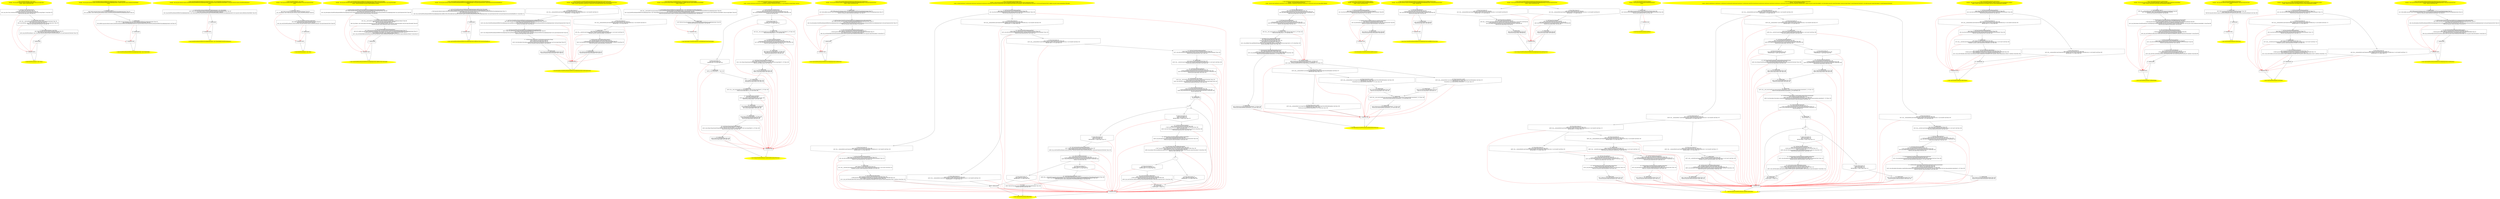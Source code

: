 /* @generated */
digraph cfg {
"org.junit.internal.runners.JUnit38ClassRunner.<init>(java.lang.Class).57f1293b97e12a0e226ba3e309f89776_1" [label="1: Start JUnit38ClassRunner.<init>(Class)\nFormals:  this:org.junit.internal.runners.JUnit38ClassRunner* klass:java.lang.Class*\nLocals:  $irvar1:void $irvar0:void \n  " color=yellow style=filled]
	

	 "org.junit.internal.runners.JUnit38ClassRunner.<init>(java.lang.Class).57f1293b97e12a0e226ba3e309f89776_1" -> "org.junit.internal.runners.JUnit38ClassRunner.<init>(java.lang.Class).57f1293b97e12a0e226ba3e309f89776_4" ;
"org.junit.internal.runners.JUnit38ClassRunner.<init>(java.lang.Class).57f1293b97e12a0e226ba3e309f89776_2" [label="2: Exit JUnit38ClassRunner.<init>(Class) \n  " color=yellow style=filled]
	

"org.junit.internal.runners.JUnit38ClassRunner.<init>(java.lang.Class).57f1293b97e12a0e226ba3e309f89776_3" [label="3:  exceptions sink \n  " shape="box"]
	

	 "org.junit.internal.runners.JUnit38ClassRunner.<init>(java.lang.Class).57f1293b97e12a0e226ba3e309f89776_3" -> "org.junit.internal.runners.JUnit38ClassRunner.<init>(java.lang.Class).57f1293b97e12a0e226ba3e309f89776_2" ;
"org.junit.internal.runners.JUnit38ClassRunner.<init>(java.lang.Class).57f1293b97e12a0e226ba3e309f89776_4" [label="4:  Call Class Class.asSubclass(Class) \n   n$0=*&klass:java.lang.Class* [line 78]\n  _=*n$0:java.lang.Class*(root java.lang.Class) [line 78]\n  n$2=_fun_Class Class.asSubclass(Class)(n$0:java.lang.Class*,junit.framework.TestCase:java.lang.Object*) virtual [line 78]\n  *&$irvar0:java.lang.Class*=n$2 [line 78]\n " shape="box"]
	

	 "org.junit.internal.runners.JUnit38ClassRunner.<init>(java.lang.Class).57f1293b97e12a0e226ba3e309f89776_4" -> "org.junit.internal.runners.JUnit38ClassRunner.<init>(java.lang.Class).57f1293b97e12a0e226ba3e309f89776_5" ;
	 "org.junit.internal.runners.JUnit38ClassRunner.<init>(java.lang.Class).57f1293b97e12a0e226ba3e309f89776_4" -> "org.junit.internal.runners.JUnit38ClassRunner.<init>(java.lang.Class).57f1293b97e12a0e226ba3e309f89776_3" [color="red" ];
"org.junit.internal.runners.JUnit38ClassRunner.<init>(java.lang.Class).57f1293b97e12a0e226ba3e309f89776_5" [label="5:  Call TestSuite.<init>(Class) \n   n$3=_fun___new(sizeof(t=junit.framework.TestSuite):junit.framework.TestSuite*) [line 78]\n  n$4=*&$irvar0:java.lang.Class* [line 78]\n  n$5=_fun_TestSuite.<init>(Class)(n$3:junit.framework.TestSuite*,n$4:java.lang.Class*) [line 78]\n  *&$irvar1:junit.framework.TestSuite*=n$3 [line 78]\n " shape="box"]
	

	 "org.junit.internal.runners.JUnit38ClassRunner.<init>(java.lang.Class).57f1293b97e12a0e226ba3e309f89776_5" -> "org.junit.internal.runners.JUnit38ClassRunner.<init>(java.lang.Class).57f1293b97e12a0e226ba3e309f89776_6" ;
	 "org.junit.internal.runners.JUnit38ClassRunner.<init>(java.lang.Class).57f1293b97e12a0e226ba3e309f89776_5" -> "org.junit.internal.runners.JUnit38ClassRunner.<init>(java.lang.Class).57f1293b97e12a0e226ba3e309f89776_3" [color="red" ];
"org.junit.internal.runners.JUnit38ClassRunner.<init>(java.lang.Class).57f1293b97e12a0e226ba3e309f89776_6" [label="6:  Call JUnit38ClassRunner.<init>(Test) \n   n$6=*&this:org.junit.internal.runners.JUnit38ClassRunner* [line 78]\n  n$7=*&$irvar1:junit.framework.TestSuite* [line 78]\n  n$8=_fun_JUnit38ClassRunner.<init>(Test)(n$6:org.junit.internal.runners.JUnit38ClassRunner*,n$7:junit.framework.TestSuite*) [line 78]\n " shape="box"]
	

	 "org.junit.internal.runners.JUnit38ClassRunner.<init>(java.lang.Class).57f1293b97e12a0e226ba3e309f89776_6" -> "org.junit.internal.runners.JUnit38ClassRunner.<init>(java.lang.Class).57f1293b97e12a0e226ba3e309f89776_7" ;
	 "org.junit.internal.runners.JUnit38ClassRunner.<init>(java.lang.Class).57f1293b97e12a0e226ba3e309f89776_6" -> "org.junit.internal.runners.JUnit38ClassRunner.<init>(java.lang.Class).57f1293b97e12a0e226ba3e309f89776_3" [color="red" ];
"org.junit.internal.runners.JUnit38ClassRunner.<init>(java.lang.Class).57f1293b97e12a0e226ba3e309f89776_7" [label="7:  method_body \n  " shape="box"]
	

	 "org.junit.internal.runners.JUnit38ClassRunner.<init>(java.lang.Class).57f1293b97e12a0e226ba3e309f89776_7" -> "org.junit.internal.runners.JUnit38ClassRunner.<init>(java.lang.Class).57f1293b97e12a0e226ba3e309f89776_2" ;
	 "org.junit.internal.runners.JUnit38ClassRunner.<init>(java.lang.Class).57f1293b97e12a0e226ba3e309f89776_7" -> "org.junit.internal.runners.JUnit38ClassRunner.<init>(java.lang.Class).57f1293b97e12a0e226ba3e309f89776_3" [color="red" ];
"org.junit.internal.runners.JUnit38ClassRunner$OldTestClassAdaptingListener.<init>(org.junit.runner.n.57adcc0fba8d4b1a45a0945af1f7823f_1" [label="1: Start JUnit38ClassRunner$OldTestClassAdaptingListener.<init>(RunNotifier)\nFormals:  this:org.junit.internal.runners.JUnit38ClassRunner$OldTestClassAdaptingListener* notifier:org.junit.runner.notification.RunNotifier*\nLocals:  \n  " color=yellow style=filled]
	

	 "org.junit.internal.runners.JUnit38ClassRunner$OldTestClassAdaptingListener.<init>(org.junit.runner.n.57adcc0fba8d4b1a45a0945af1f7823f_1" -> "org.junit.internal.runners.JUnit38ClassRunner$OldTestClassAdaptingListener.<init>(org.junit.runner.n.57adcc0fba8d4b1a45a0945af1f7823f_4" ;
"org.junit.internal.runners.JUnit38ClassRunner$OldTestClassAdaptingListener.<init>(org.junit.runner.n.57adcc0fba8d4b1a45a0945af1f7823f_2" [label="2: Exit JUnit38ClassRunner$OldTestClassAdaptingListener.<init>(RunNotifier) \n  " color=yellow style=filled]
	

"org.junit.internal.runners.JUnit38ClassRunner$OldTestClassAdaptingListener.<init>(org.junit.runner.n.57adcc0fba8d4b1a45a0945af1f7823f_3" [label="3:  exceptions sink \n  " shape="box"]
	

	 "org.junit.internal.runners.JUnit38ClassRunner$OldTestClassAdaptingListener.<init>(org.junit.runner.n.57adcc0fba8d4b1a45a0945af1f7823f_3" -> "org.junit.internal.runners.JUnit38ClassRunner$OldTestClassAdaptingListener.<init>(org.junit.runner.n.57adcc0fba8d4b1a45a0945af1f7823f_2" ;
"org.junit.internal.runners.JUnit38ClassRunner$OldTestClassAdaptingListener.<init>(org.junit.runner.n.57adcc0fba8d4b1a45a0945af1f7823f_4" [label="4:  Call Object.<init>() \n   n$0=*&this:org.junit.internal.runners.JUnit38ClassRunner$OldTestClassAdaptingListener* [line 32]\n  n$1=_fun_Object.<init>()(n$0:org.junit.internal.runners.JUnit38ClassRunner$OldTestClassAdaptingListener*) [line 32]\n " shape="box"]
	

	 "org.junit.internal.runners.JUnit38ClassRunner$OldTestClassAdaptingListener.<init>(org.junit.runner.n.57adcc0fba8d4b1a45a0945af1f7823f_4" -> "org.junit.internal.runners.JUnit38ClassRunner$OldTestClassAdaptingListener.<init>(org.junit.runner.n.57adcc0fba8d4b1a45a0945af1f7823f_5" ;
	 "org.junit.internal.runners.JUnit38ClassRunner$OldTestClassAdaptingListener.<init>(org.junit.runner.n.57adcc0fba8d4b1a45a0945af1f7823f_4" -> "org.junit.internal.runners.JUnit38ClassRunner$OldTestClassAdaptingListener.<init>(org.junit.runner.n.57adcc0fba8d4b1a45a0945af1f7823f_3" [color="red" ];
"org.junit.internal.runners.JUnit38ClassRunner$OldTestClassAdaptingListener.<init>(org.junit.runner.n.57adcc0fba8d4b1a45a0945af1f7823f_5" [label="5:  method_body \n   n$2=*&this:org.junit.internal.runners.JUnit38ClassRunner$OldTestClassAdaptingListener* [line 33]\n  n$3=*&notifier:org.junit.runner.notification.RunNotifier* [line 33]\n  *n$2.notifier:org.junit.internal.runners.JUnit38ClassRunner$OldTestClassAdaptingListener(root org.junit.internal.runners.JUnit38ClassRunner$OldTestClassAdaptingListener)=n$3 [line 33]\n " shape="box"]
	

	 "org.junit.internal.runners.JUnit38ClassRunner$OldTestClassAdaptingListener.<init>(org.junit.runner.n.57adcc0fba8d4b1a45a0945af1f7823f_5" -> "org.junit.internal.runners.JUnit38ClassRunner$OldTestClassAdaptingListener.<init>(org.junit.runner.n.57adcc0fba8d4b1a45a0945af1f7823f_6" ;
	 "org.junit.internal.runners.JUnit38ClassRunner$OldTestClassAdaptingListener.<init>(org.junit.runner.n.57adcc0fba8d4b1a45a0945af1f7823f_5" -> "org.junit.internal.runners.JUnit38ClassRunner$OldTestClassAdaptingListener.<init>(org.junit.runner.n.57adcc0fba8d4b1a45a0945af1f7823f_3" [color="red" ];
"org.junit.internal.runners.JUnit38ClassRunner$OldTestClassAdaptingListener.<init>(org.junit.runner.n.57adcc0fba8d4b1a45a0945af1f7823f_6" [label="6:  method_body \n  " shape="box"]
	

	 "org.junit.internal.runners.JUnit38ClassRunner$OldTestClassAdaptingListener.<init>(org.junit.runner.n.57adcc0fba8d4b1a45a0945af1f7823f_6" -> "org.junit.internal.runners.JUnit38ClassRunner$OldTestClassAdaptingListener.<init>(org.junit.runner.n.57adcc0fba8d4b1a45a0945af1f7823f_2" ;
	 "org.junit.internal.runners.JUnit38ClassRunner$OldTestClassAdaptingListener.<init>(org.junit.runner.n.57adcc0fba8d4b1a45a0945af1f7823f_6" -> "org.junit.internal.runners.JUnit38ClassRunner$OldTestClassAdaptingListener.<init>(org.junit.runner.n.57adcc0fba8d4b1a45a0945af1f7823f_3" [color="red" ];
"org.junit.internal.runners.JUnit38ClassRunner$OldTestClassAdaptingListener.<init>(org.junit.runner.n.42b4008d9b48732ab9b4ab1a60a3f6c7_1" [label="1: Start JUnit38ClassRunner$OldTestClassAdaptingListener.<init>(RunNotifier,JUnit38ClassRunner$1)\nFormals:  this:org.junit.internal.runners.JUnit38ClassRunner$OldTestClassAdaptingListener* x0:org.junit.runner.notification.RunNotifier* x1:org.junit.internal.runners.JUnit38ClassRunner$1*\nLocals:  \n  " color=yellow style=filled]
	

	 "org.junit.internal.runners.JUnit38ClassRunner$OldTestClassAdaptingListener.<init>(org.junit.runner.n.42b4008d9b48732ab9b4ab1a60a3f6c7_1" -> "org.junit.internal.runners.JUnit38ClassRunner$OldTestClassAdaptingListener.<init>(org.junit.runner.n.42b4008d9b48732ab9b4ab1a60a3f6c7_4" ;
"org.junit.internal.runners.JUnit38ClassRunner$OldTestClassAdaptingListener.<init>(org.junit.runner.n.42b4008d9b48732ab9b4ab1a60a3f6c7_2" [label="2: Exit JUnit38ClassRunner$OldTestClassAdaptingListener.<init>(RunNotifier,JUnit38ClassRunner$1) \n  " color=yellow style=filled]
	

"org.junit.internal.runners.JUnit38ClassRunner$OldTestClassAdaptingListener.<init>(org.junit.runner.n.42b4008d9b48732ab9b4ab1a60a3f6c7_3" [label="3:  exceptions sink \n  " shape="box"]
	

	 "org.junit.internal.runners.JUnit38ClassRunner$OldTestClassAdaptingListener.<init>(org.junit.runner.n.42b4008d9b48732ab9b4ab1a60a3f6c7_3" -> "org.junit.internal.runners.JUnit38ClassRunner$OldTestClassAdaptingListener.<init>(org.junit.runner.n.42b4008d9b48732ab9b4ab1a60a3f6c7_2" ;
"org.junit.internal.runners.JUnit38ClassRunner$OldTestClassAdaptingListener.<init>(org.junit.runner.n.42b4008d9b48732ab9b4ab1a60a3f6c7_4" [label="4:  Call JUnit38ClassRunner$OldTestClassAdaptingListener.<init>(RunNotifier) \n   n$0=*&this:org.junit.internal.runners.JUnit38ClassRunner$OldTestClassAdaptingListener* [line 28]\n  n$1=*&x0:org.junit.runner.notification.RunNotifier* [line 28]\n  n$2=_fun_JUnit38ClassRunner$OldTestClassAdaptingListener.<init>(RunNotifier)(n$0:org.junit.internal.runners.JUnit38ClassRunner$OldTestClassAdaptingListener*,n$1:org.junit.runner.notification.RunNotifier*) [line 28]\n " shape="box"]
	

	 "org.junit.internal.runners.JUnit38ClassRunner$OldTestClassAdaptingListener.<init>(org.junit.runner.n.42b4008d9b48732ab9b4ab1a60a3f6c7_4" -> "org.junit.internal.runners.JUnit38ClassRunner$OldTestClassAdaptingListener.<init>(org.junit.runner.n.42b4008d9b48732ab9b4ab1a60a3f6c7_5" ;
	 "org.junit.internal.runners.JUnit38ClassRunner$OldTestClassAdaptingListener.<init>(org.junit.runner.n.42b4008d9b48732ab9b4ab1a60a3f6c7_4" -> "org.junit.internal.runners.JUnit38ClassRunner$OldTestClassAdaptingListener.<init>(org.junit.runner.n.42b4008d9b48732ab9b4ab1a60a3f6c7_3" [color="red" ];
"org.junit.internal.runners.JUnit38ClassRunner$OldTestClassAdaptingListener.<init>(org.junit.runner.n.42b4008d9b48732ab9b4ab1a60a3f6c7_5" [label="5:  method_body \n  " shape="box"]
	

	 "org.junit.internal.runners.JUnit38ClassRunner$OldTestClassAdaptingListener.<init>(org.junit.runner.n.42b4008d9b48732ab9b4ab1a60a3f6c7_5" -> "org.junit.internal.runners.JUnit38ClassRunner$OldTestClassAdaptingListener.<init>(org.junit.runner.n.42b4008d9b48732ab9b4ab1a60a3f6c7_2" ;
	 "org.junit.internal.runners.JUnit38ClassRunner$OldTestClassAdaptingListener.<init>(org.junit.runner.n.42b4008d9b48732ab9b4ab1a60a3f6c7_5" -> "org.junit.internal.runners.JUnit38ClassRunner$OldTestClassAdaptingListener.<init>(org.junit.runner.n.42b4008d9b48732ab9b4ab1a60a3f6c7_3" [color="red" ];
"org.junit.internal.runners.JUnit38ClassRunner.<init>(junit.framework.Test).f5a2d3889b7a8062fc7ca4e7e916b063_1" [label="1: Start JUnit38ClassRunner.<init>(Test)\nFormals:  this:org.junit.internal.runners.JUnit38ClassRunner* test:junit.framework.Test*\nLocals:  \n  " color=yellow style=filled]
	

	 "org.junit.internal.runners.JUnit38ClassRunner.<init>(junit.framework.Test).f5a2d3889b7a8062fc7ca4e7e916b063_1" -> "org.junit.internal.runners.JUnit38ClassRunner.<init>(junit.framework.Test).f5a2d3889b7a8062fc7ca4e7e916b063_4" ;
"org.junit.internal.runners.JUnit38ClassRunner.<init>(junit.framework.Test).f5a2d3889b7a8062fc7ca4e7e916b063_2" [label="2: Exit JUnit38ClassRunner.<init>(Test) \n  " color=yellow style=filled]
	

"org.junit.internal.runners.JUnit38ClassRunner.<init>(junit.framework.Test).f5a2d3889b7a8062fc7ca4e7e916b063_3" [label="3:  exceptions sink \n  " shape="box"]
	

	 "org.junit.internal.runners.JUnit38ClassRunner.<init>(junit.framework.Test).f5a2d3889b7a8062fc7ca4e7e916b063_3" -> "org.junit.internal.runners.JUnit38ClassRunner.<init>(junit.framework.Test).f5a2d3889b7a8062fc7ca4e7e916b063_2" ;
"org.junit.internal.runners.JUnit38ClassRunner.<init>(junit.framework.Test).f5a2d3889b7a8062fc7ca4e7e916b063_4" [label="4:  Call Runner.<init>() \n   n$0=*&this:org.junit.internal.runners.JUnit38ClassRunner* [line 82]\n  n$1=_fun_Runner.<init>()(n$0:org.junit.internal.runners.JUnit38ClassRunner*) [line 82]\n " shape="box"]
	

	 "org.junit.internal.runners.JUnit38ClassRunner.<init>(junit.framework.Test).f5a2d3889b7a8062fc7ca4e7e916b063_4" -> "org.junit.internal.runners.JUnit38ClassRunner.<init>(junit.framework.Test).f5a2d3889b7a8062fc7ca4e7e916b063_5" ;
	 "org.junit.internal.runners.JUnit38ClassRunner.<init>(junit.framework.Test).f5a2d3889b7a8062fc7ca4e7e916b063_4" -> "org.junit.internal.runners.JUnit38ClassRunner.<init>(junit.framework.Test).f5a2d3889b7a8062fc7ca4e7e916b063_3" [color="red" ];
"org.junit.internal.runners.JUnit38ClassRunner.<init>(junit.framework.Test).f5a2d3889b7a8062fc7ca4e7e916b063_5" [label="5:  Call void JUnit38ClassRunner.setTest(Test) \n   n$2=*&this:org.junit.internal.runners.JUnit38ClassRunner* [line 83]\n  n$3=*&test:junit.framework.Test* [line 83]\n  n$4=_fun_void JUnit38ClassRunner.setTest(Test)(n$2:org.junit.internal.runners.JUnit38ClassRunner*,n$3:junit.framework.Test*) [line 83]\n " shape="box"]
	

	 "org.junit.internal.runners.JUnit38ClassRunner.<init>(junit.framework.Test).f5a2d3889b7a8062fc7ca4e7e916b063_5" -> "org.junit.internal.runners.JUnit38ClassRunner.<init>(junit.framework.Test).f5a2d3889b7a8062fc7ca4e7e916b063_6" ;
	 "org.junit.internal.runners.JUnit38ClassRunner.<init>(junit.framework.Test).f5a2d3889b7a8062fc7ca4e7e916b063_5" -> "org.junit.internal.runners.JUnit38ClassRunner.<init>(junit.framework.Test).f5a2d3889b7a8062fc7ca4e7e916b063_3" [color="red" ];
"org.junit.internal.runners.JUnit38ClassRunner.<init>(junit.framework.Test).f5a2d3889b7a8062fc7ca4e7e916b063_6" [label="6:  method_body \n  " shape="box"]
	

	 "org.junit.internal.runners.JUnit38ClassRunner.<init>(junit.framework.Test).f5a2d3889b7a8062fc7ca4e7e916b063_6" -> "org.junit.internal.runners.JUnit38ClassRunner.<init>(junit.framework.Test).f5a2d3889b7a8062fc7ca4e7e916b063_2" ;
	 "org.junit.internal.runners.JUnit38ClassRunner.<init>(junit.framework.Test).f5a2d3889b7a8062fc7ca4e7e916b063_6" -> "org.junit.internal.runners.JUnit38ClassRunner.<init>(junit.framework.Test).f5a2d3889b7a8062fc7ca4e7e916b063_3" [color="red" ];
"org.junit.internal.runners.JUnit38ClassRunner$OldTestClassAdaptingListener.addError(junit.framework..55aa69ee89c7f8f0b2a2af12fa0e2bbe_1" [label="1: Start void JUnit38ClassRunner$OldTestClassAdaptingListener.addError(Test,Throwable)\nFormals:  this:org.junit.internal.runners.JUnit38ClassRunner$OldTestClassAdaptingListener* test:junit.framework.Test* e:java.lang.Throwable*\nLocals:  $irvar0:void failure:org.junit.runner.notification.Failure* \n  " color=yellow style=filled]
	

	 "org.junit.internal.runners.JUnit38ClassRunner$OldTestClassAdaptingListener.addError(junit.framework..55aa69ee89c7f8f0b2a2af12fa0e2bbe_1" -> "org.junit.internal.runners.JUnit38ClassRunner$OldTestClassAdaptingListener.addError(junit.framework..55aa69ee89c7f8f0b2a2af12fa0e2bbe_4" ;
"org.junit.internal.runners.JUnit38ClassRunner$OldTestClassAdaptingListener.addError(junit.framework..55aa69ee89c7f8f0b2a2af12fa0e2bbe_2" [label="2: Exit void JUnit38ClassRunner$OldTestClassAdaptingListener.addError(Test,Throwable) \n  " color=yellow style=filled]
	

"org.junit.internal.runners.JUnit38ClassRunner$OldTestClassAdaptingListener.addError(junit.framework..55aa69ee89c7f8f0b2a2af12fa0e2bbe_3" [label="3:  exceptions sink \n  " shape="box"]
	

	 "org.junit.internal.runners.JUnit38ClassRunner$OldTestClassAdaptingListener.addError(junit.framework..55aa69ee89c7f8f0b2a2af12fa0e2bbe_3" -> "org.junit.internal.runners.JUnit38ClassRunner$OldTestClassAdaptingListener.addError(junit.framework..55aa69ee89c7f8f0b2a2af12fa0e2bbe_2" ;
"org.junit.internal.runners.JUnit38ClassRunner$OldTestClassAdaptingListener.addError(junit.framework..55aa69ee89c7f8f0b2a2af12fa0e2bbe_4" [label="4:  Call Description JUnit38ClassRunner$OldTestClassAdaptingListener.asDescription(Test) \n   n$0=*&this:org.junit.internal.runners.JUnit38ClassRunner$OldTestClassAdaptingListener* [line 46]\n  n$1=*&test:junit.framework.Test* [line 46]\n  n$2=_fun_Description JUnit38ClassRunner$OldTestClassAdaptingListener.asDescription(Test)(n$0:org.junit.internal.runners.JUnit38ClassRunner$OldTestClassAdaptingListener*,n$1:junit.framework.Test*) [line 46]\n  *&$irvar0:org.junit.runner.Description*=n$2 [line 46]\n " shape="box"]
	

	 "org.junit.internal.runners.JUnit38ClassRunner$OldTestClassAdaptingListener.addError(junit.framework..55aa69ee89c7f8f0b2a2af12fa0e2bbe_4" -> "org.junit.internal.runners.JUnit38ClassRunner$OldTestClassAdaptingListener.addError(junit.framework..55aa69ee89c7f8f0b2a2af12fa0e2bbe_5" ;
	 "org.junit.internal.runners.JUnit38ClassRunner$OldTestClassAdaptingListener.addError(junit.framework..55aa69ee89c7f8f0b2a2af12fa0e2bbe_4" -> "org.junit.internal.runners.JUnit38ClassRunner$OldTestClassAdaptingListener.addError(junit.framework..55aa69ee89c7f8f0b2a2af12fa0e2bbe_3" [color="red" ];
"org.junit.internal.runners.JUnit38ClassRunner$OldTestClassAdaptingListener.addError(junit.framework..55aa69ee89c7f8f0b2a2af12fa0e2bbe_5" [label="5:  Call Failure.<init>(Description,Throwable) \n   n$3=_fun___new(sizeof(t=org.junit.runner.notification.Failure):org.junit.runner.notification.Failure*) [line 46]\n  n$4=*&$irvar0:org.junit.runner.Description* [line 46]\n  n$5=*&e:java.lang.Throwable* [line 46]\n  n$6=_fun_Failure.<init>(Description,Throwable)(n$3:org.junit.runner.notification.Failure*,n$4:org.junit.runner.Description*,n$5:java.lang.Throwable*) [line 46]\n  *&failure:org.junit.runner.notification.Failure*=n$3 [line 46]\n " shape="box"]
	

	 "org.junit.internal.runners.JUnit38ClassRunner$OldTestClassAdaptingListener.addError(junit.framework..55aa69ee89c7f8f0b2a2af12fa0e2bbe_5" -> "org.junit.internal.runners.JUnit38ClassRunner$OldTestClassAdaptingListener.addError(junit.framework..55aa69ee89c7f8f0b2a2af12fa0e2bbe_6" ;
	 "org.junit.internal.runners.JUnit38ClassRunner$OldTestClassAdaptingListener.addError(junit.framework..55aa69ee89c7f8f0b2a2af12fa0e2bbe_5" -> "org.junit.internal.runners.JUnit38ClassRunner$OldTestClassAdaptingListener.addError(junit.framework..55aa69ee89c7f8f0b2a2af12fa0e2bbe_3" [color="red" ];
"org.junit.internal.runners.JUnit38ClassRunner$OldTestClassAdaptingListener.addError(junit.framework..55aa69ee89c7f8f0b2a2af12fa0e2bbe_6" [label="6:  Call void RunNotifier.fireTestFailure(Failure) \n   n$7=*&this:org.junit.internal.runners.JUnit38ClassRunner$OldTestClassAdaptingListener* [line 47]\n  n$8=*n$7.notifier:org.junit.runner.notification.RunNotifier*(root org.junit.internal.runners.JUnit38ClassRunner$OldTestClassAdaptingListener) [line 47]\n  _=*n$8:org.junit.runner.notification.RunNotifier*(root org.junit.runner.notification.RunNotifier) [line 47]\n  n$10=*&failure:org.junit.runner.notification.Failure* [line 47]\n  n$11=_fun_void RunNotifier.fireTestFailure(Failure)(n$8:org.junit.runner.notification.RunNotifier*,n$10:org.junit.runner.notification.Failure*) virtual [line 47]\n " shape="box"]
	

	 "org.junit.internal.runners.JUnit38ClassRunner$OldTestClassAdaptingListener.addError(junit.framework..55aa69ee89c7f8f0b2a2af12fa0e2bbe_6" -> "org.junit.internal.runners.JUnit38ClassRunner$OldTestClassAdaptingListener.addError(junit.framework..55aa69ee89c7f8f0b2a2af12fa0e2bbe_7" ;
	 "org.junit.internal.runners.JUnit38ClassRunner$OldTestClassAdaptingListener.addError(junit.framework..55aa69ee89c7f8f0b2a2af12fa0e2bbe_6" -> "org.junit.internal.runners.JUnit38ClassRunner$OldTestClassAdaptingListener.addError(junit.framework..55aa69ee89c7f8f0b2a2af12fa0e2bbe_3" [color="red" ];
"org.junit.internal.runners.JUnit38ClassRunner$OldTestClassAdaptingListener.addError(junit.framework..55aa69ee89c7f8f0b2a2af12fa0e2bbe_7" [label="7:  method_body \n  " shape="box"]
	

	 "org.junit.internal.runners.JUnit38ClassRunner$OldTestClassAdaptingListener.addError(junit.framework..55aa69ee89c7f8f0b2a2af12fa0e2bbe_7" -> "org.junit.internal.runners.JUnit38ClassRunner$OldTestClassAdaptingListener.addError(junit.framework..55aa69ee89c7f8f0b2a2af12fa0e2bbe_2" ;
	 "org.junit.internal.runners.JUnit38ClassRunner$OldTestClassAdaptingListener.addError(junit.framework..55aa69ee89c7f8f0b2a2af12fa0e2bbe_7" -> "org.junit.internal.runners.JUnit38ClassRunner$OldTestClassAdaptingListener.addError(junit.framework..55aa69ee89c7f8f0b2a2af12fa0e2bbe_3" [color="red" ];
"org.junit.internal.runners.JUnit38ClassRunner$OldTestClassAdaptingListener.addFailure(junit.framewor.5f46704f551e0e15d3c702c9f557c5ed_1" [label="1: Start void JUnit38ClassRunner$OldTestClassAdaptingListener.addFailure(Test,AssertionFailedError)\nFormals:  this:org.junit.internal.runners.JUnit38ClassRunner$OldTestClassAdaptingListener* test:junit.framework.Test* t:junit.framework.AssertionFailedError*\nLocals:  \n  " color=yellow style=filled]
	

	 "org.junit.internal.runners.JUnit38ClassRunner$OldTestClassAdaptingListener.addFailure(junit.framewor.5f46704f551e0e15d3c702c9f557c5ed_1" -> "org.junit.internal.runners.JUnit38ClassRunner$OldTestClassAdaptingListener.addFailure(junit.framewor.5f46704f551e0e15d3c702c9f557c5ed_4" ;
"org.junit.internal.runners.JUnit38ClassRunner$OldTestClassAdaptingListener.addFailure(junit.framewor.5f46704f551e0e15d3c702c9f557c5ed_2" [label="2: Exit void JUnit38ClassRunner$OldTestClassAdaptingListener.addFailure(Test,AssertionFailedError) \n  " color=yellow style=filled]
	

"org.junit.internal.runners.JUnit38ClassRunner$OldTestClassAdaptingListener.addFailure(junit.framewor.5f46704f551e0e15d3c702c9f557c5ed_3" [label="3:  exceptions sink \n  " shape="box"]
	

	 "org.junit.internal.runners.JUnit38ClassRunner$OldTestClassAdaptingListener.addFailure(junit.framewor.5f46704f551e0e15d3c702c9f557c5ed_3" -> "org.junit.internal.runners.JUnit38ClassRunner$OldTestClassAdaptingListener.addFailure(junit.framewor.5f46704f551e0e15d3c702c9f557c5ed_2" ;
"org.junit.internal.runners.JUnit38ClassRunner$OldTestClassAdaptingListener.addFailure(junit.framewor.5f46704f551e0e15d3c702c9f557c5ed_4" [label="4:  Call void JUnit38ClassRunner$OldTestClassAdaptingListener.addError(Test,Throwable) \n   n$0=*&this:org.junit.internal.runners.JUnit38ClassRunner$OldTestClassAdaptingListener* [line 71]\n  _=*n$0:org.junit.internal.runners.JUnit38ClassRunner$OldTestClassAdaptingListener*(root org.junit.internal.runners.JUnit38ClassRunner$OldTestClassAdaptingListener) [line 71]\n  n$2=*&test:junit.framework.Test* [line 71]\n  n$3=*&t:junit.framework.AssertionFailedError* [line 71]\n  n$4=_fun_void JUnit38ClassRunner$OldTestClassAdaptingListener.addError(Test,Throwable)(n$0:org.junit.internal.runners.JUnit38ClassRunner$OldTestClassAdaptingListener*,n$2:junit.framework.Test*,n$3:junit.framework.AssertionFailedError*) virtual [line 71]\n " shape="box"]
	

	 "org.junit.internal.runners.JUnit38ClassRunner$OldTestClassAdaptingListener.addFailure(junit.framewor.5f46704f551e0e15d3c702c9f557c5ed_4" -> "org.junit.internal.runners.JUnit38ClassRunner$OldTestClassAdaptingListener.addFailure(junit.framewor.5f46704f551e0e15d3c702c9f557c5ed_5" ;
	 "org.junit.internal.runners.JUnit38ClassRunner$OldTestClassAdaptingListener.addFailure(junit.framewor.5f46704f551e0e15d3c702c9f557c5ed_4" -> "org.junit.internal.runners.JUnit38ClassRunner$OldTestClassAdaptingListener.addFailure(junit.framewor.5f46704f551e0e15d3c702c9f557c5ed_3" [color="red" ];
"org.junit.internal.runners.JUnit38ClassRunner$OldTestClassAdaptingListener.addFailure(junit.framewor.5f46704f551e0e15d3c702c9f557c5ed_5" [label="5:  method_body \n  " shape="box"]
	

	 "org.junit.internal.runners.JUnit38ClassRunner$OldTestClassAdaptingListener.addFailure(junit.framewor.5f46704f551e0e15d3c702c9f557c5ed_5" -> "org.junit.internal.runners.JUnit38ClassRunner$OldTestClassAdaptingListener.addFailure(junit.framewor.5f46704f551e0e15d3c702c9f557c5ed_2" ;
	 "org.junit.internal.runners.JUnit38ClassRunner$OldTestClassAdaptingListener.addFailure(junit.framewor.5f46704f551e0e15d3c702c9f557c5ed_5" -> "org.junit.internal.runners.JUnit38ClassRunner$OldTestClassAdaptingListener.addFailure(junit.framewor.5f46704f551e0e15d3c702c9f557c5ed_3" [color="red" ];
"org.junit.internal.runners.JUnit38ClassRunner$OldTestClassAdaptingListener.asDescription(junit.frame.b3bcec2353e1050fd50740d90f0b3c81_1" [label="1: Start Description JUnit38ClassRunner$OldTestClassAdaptingListener.asDescription(Test)\nFormals:  this:org.junit.internal.runners.JUnit38ClassRunner$OldTestClassAdaptingListener* test:junit.framework.Test*\nLocals:  $irvar3:void $irvar2:void $irvar1:void $irvar0:void facade:org.junit.runner.Describable* \n  " color=yellow style=filled]
	

	 "org.junit.internal.runners.JUnit38ClassRunner$OldTestClassAdaptingListener.asDescription(junit.frame.b3bcec2353e1050fd50740d90f0b3c81_1" -> "org.junit.internal.runners.JUnit38ClassRunner$OldTestClassAdaptingListener.asDescription(junit.frame.b3bcec2353e1050fd50740d90f0b3c81_4" ;
	 "org.junit.internal.runners.JUnit38ClassRunner$OldTestClassAdaptingListener.asDescription(junit.frame.b3bcec2353e1050fd50740d90f0b3c81_1" -> "org.junit.internal.runners.JUnit38ClassRunner$OldTestClassAdaptingListener.asDescription(junit.frame.b3bcec2353e1050fd50740d90f0b3c81_5" ;
"org.junit.internal.runners.JUnit38ClassRunner$OldTestClassAdaptingListener.asDescription(junit.frame.b3bcec2353e1050fd50740d90f0b3c81_2" [label="2: Exit Description JUnit38ClassRunner$OldTestClassAdaptingListener.asDescription(Test) \n  " color=yellow style=filled]
	

"org.junit.internal.runners.JUnit38ClassRunner$OldTestClassAdaptingListener.asDescription(junit.frame.b3bcec2353e1050fd50740d90f0b3c81_3" [label="3:  exceptions sink \n  " shape="box"]
	

	 "org.junit.internal.runners.JUnit38ClassRunner$OldTestClassAdaptingListener.asDescription(junit.frame.b3bcec2353e1050fd50740d90f0b3c81_3" -> "org.junit.internal.runners.JUnit38ClassRunner$OldTestClassAdaptingListener.asDescription(junit.frame.b3bcec2353e1050fd50740d90f0b3c81_2" ;
"org.junit.internal.runners.JUnit38ClassRunner$OldTestClassAdaptingListener.asDescription(junit.frame.b3bcec2353e1050fd50740d90f0b3c81_4" [label="4: Prune (true branch, if) \n   n$0=*&test:junit.framework.Test* [line 51]\n  n$1=_fun___instanceof(n$0:junit.framework.Test*,sizeof(t=org.junit.runner.Describable;sub_t=( sub )(instof)):void) [line 51]\n  PRUNE(!(n$1 == 0), true); [line 51]\n " shape="invhouse"]
	

	 "org.junit.internal.runners.JUnit38ClassRunner$OldTestClassAdaptingListener.asDescription(junit.frame.b3bcec2353e1050fd50740d90f0b3c81_4" -> "org.junit.internal.runners.JUnit38ClassRunner$OldTestClassAdaptingListener.asDescription(junit.frame.b3bcec2353e1050fd50740d90f0b3c81_6" ;
	 "org.junit.internal.runners.JUnit38ClassRunner$OldTestClassAdaptingListener.asDescription(junit.frame.b3bcec2353e1050fd50740d90f0b3c81_4" -> "org.junit.internal.runners.JUnit38ClassRunner$OldTestClassAdaptingListener.asDescription(junit.frame.b3bcec2353e1050fd50740d90f0b3c81_3" [color="red" ];
"org.junit.internal.runners.JUnit38ClassRunner$OldTestClassAdaptingListener.asDescription(junit.frame.b3bcec2353e1050fd50740d90f0b3c81_5" [label="5: Prune (false branch, if) \n   n$0=*&test:junit.framework.Test* [line 51]\n  n$1=_fun___instanceof(n$0:junit.framework.Test*,sizeof(t=org.junit.runner.Describable;sub_t=( sub )(instof)):void) [line 51]\n  PRUNE((n$1 == 0), false); [line 51]\n " shape="invhouse"]
	

	 "org.junit.internal.runners.JUnit38ClassRunner$OldTestClassAdaptingListener.asDescription(junit.frame.b3bcec2353e1050fd50740d90f0b3c81_5" -> "org.junit.internal.runners.JUnit38ClassRunner$OldTestClassAdaptingListener.asDescription(junit.frame.b3bcec2353e1050fd50740d90f0b3c81_9" ;
	 "org.junit.internal.runners.JUnit38ClassRunner$OldTestClassAdaptingListener.asDescription(junit.frame.b3bcec2353e1050fd50740d90f0b3c81_5" -> "org.junit.internal.runners.JUnit38ClassRunner$OldTestClassAdaptingListener.asDescription(junit.frame.b3bcec2353e1050fd50740d90f0b3c81_3" [color="red" ];
"org.junit.internal.runners.JUnit38ClassRunner$OldTestClassAdaptingListener.asDescription(junit.frame.b3bcec2353e1050fd50740d90f0b3c81_6" [label="6:  method_body \n   n$2=*&test:junit.framework.Test* [line 52]\n  n$3=_fun___cast(n$2:junit.framework.Test*,sizeof(t=org.junit.runner.Describable;sub_t=( sub )(cast)):void) [line 52]\n  *&facade:org.junit.runner.Describable*=n$3 [line 52]\n " shape="box"]
	

	 "org.junit.internal.runners.JUnit38ClassRunner$OldTestClassAdaptingListener.asDescription(junit.frame.b3bcec2353e1050fd50740d90f0b3c81_6" -> "org.junit.internal.runners.JUnit38ClassRunner$OldTestClassAdaptingListener.asDescription(junit.frame.b3bcec2353e1050fd50740d90f0b3c81_7" ;
	 "org.junit.internal.runners.JUnit38ClassRunner$OldTestClassAdaptingListener.asDescription(junit.frame.b3bcec2353e1050fd50740d90f0b3c81_6" -> "org.junit.internal.runners.JUnit38ClassRunner$OldTestClassAdaptingListener.asDescription(junit.frame.b3bcec2353e1050fd50740d90f0b3c81_3" [color="red" ];
"org.junit.internal.runners.JUnit38ClassRunner$OldTestClassAdaptingListener.asDescription(junit.frame.b3bcec2353e1050fd50740d90f0b3c81_7" [label="7:  Call Description Describable.getDescription() \n   n$4=*&facade:org.junit.runner.Describable* [line 53]\n  _=*n$4:org.junit.runner.Describable*(root org.junit.runner.Describable) [line 53]\n  n$6=_fun_Description Describable.getDescription()(n$4:org.junit.runner.Describable*) interface virtual [line 53]\n  *&$irvar0:org.junit.runner.Description*=n$6 [line 53]\n " shape="box"]
	

	 "org.junit.internal.runners.JUnit38ClassRunner$OldTestClassAdaptingListener.asDescription(junit.frame.b3bcec2353e1050fd50740d90f0b3c81_7" -> "org.junit.internal.runners.JUnit38ClassRunner$OldTestClassAdaptingListener.asDescription(junit.frame.b3bcec2353e1050fd50740d90f0b3c81_8" ;
	 "org.junit.internal.runners.JUnit38ClassRunner$OldTestClassAdaptingListener.asDescription(junit.frame.b3bcec2353e1050fd50740d90f0b3c81_7" -> "org.junit.internal.runners.JUnit38ClassRunner$OldTestClassAdaptingListener.asDescription(junit.frame.b3bcec2353e1050fd50740d90f0b3c81_3" [color="red" ];
"org.junit.internal.runners.JUnit38ClassRunner$OldTestClassAdaptingListener.asDescription(junit.frame.b3bcec2353e1050fd50740d90f0b3c81_8" [label="8:  method_body \n   n$7=*&$irvar0:org.junit.runner.Description* [line 53]\n  *&return:org.junit.runner.Description*=n$7 [line 53]\n " shape="box"]
	

	 "org.junit.internal.runners.JUnit38ClassRunner$OldTestClassAdaptingListener.asDescription(junit.frame.b3bcec2353e1050fd50740d90f0b3c81_8" -> "org.junit.internal.runners.JUnit38ClassRunner$OldTestClassAdaptingListener.asDescription(junit.frame.b3bcec2353e1050fd50740d90f0b3c81_2" ;
	 "org.junit.internal.runners.JUnit38ClassRunner$OldTestClassAdaptingListener.asDescription(junit.frame.b3bcec2353e1050fd50740d90f0b3c81_8" -> "org.junit.internal.runners.JUnit38ClassRunner$OldTestClassAdaptingListener.asDescription(junit.frame.b3bcec2353e1050fd50740d90f0b3c81_3" [color="red" ];
"org.junit.internal.runners.JUnit38ClassRunner$OldTestClassAdaptingListener.asDescription(junit.frame.b3bcec2353e1050fd50740d90f0b3c81_9" [label="9:  Call Class JUnit38ClassRunner$OldTestClassAdaptingListener.getEffectiveClass(Test) \n   n$8=*&this:org.junit.internal.runners.JUnit38ClassRunner$OldTestClassAdaptingListener* [line 55]\n  n$9=*&test:junit.framework.Test* [line 55]\n  n$10=_fun_Class JUnit38ClassRunner$OldTestClassAdaptingListener.getEffectiveClass(Test)(n$8:org.junit.internal.runners.JUnit38ClassRunner$OldTestClassAdaptingListener*,n$9:junit.framework.Test*) [line 55]\n  *&$irvar1:java.lang.Class*=n$10 [line 55]\n " shape="box"]
	

	 "org.junit.internal.runners.JUnit38ClassRunner$OldTestClassAdaptingListener.asDescription(junit.frame.b3bcec2353e1050fd50740d90f0b3c81_9" -> "org.junit.internal.runners.JUnit38ClassRunner$OldTestClassAdaptingListener.asDescription(junit.frame.b3bcec2353e1050fd50740d90f0b3c81_10" ;
	 "org.junit.internal.runners.JUnit38ClassRunner$OldTestClassAdaptingListener.asDescription(junit.frame.b3bcec2353e1050fd50740d90f0b3c81_9" -> "org.junit.internal.runners.JUnit38ClassRunner$OldTestClassAdaptingListener.asDescription(junit.frame.b3bcec2353e1050fd50740d90f0b3c81_3" [color="red" ];
"org.junit.internal.runners.JUnit38ClassRunner$OldTestClassAdaptingListener.asDescription(junit.frame.b3bcec2353e1050fd50740d90f0b3c81_10" [label="10:  Call String JUnit38ClassRunner$OldTestClassAdaptingListener.getName(Test) \n   n$11=*&this:org.junit.internal.runners.JUnit38ClassRunner$OldTestClassAdaptingListener* [line 55]\n  n$12=*&test:junit.framework.Test* [line 55]\n  n$13=_fun_String JUnit38ClassRunner$OldTestClassAdaptingListener.getName(Test)(n$11:org.junit.internal.runners.JUnit38ClassRunner$OldTestClassAdaptingListener*,n$12:junit.framework.Test*) [line 55]\n  *&$irvar2:java.lang.String*=n$13 [line 55]\n " shape="box"]
	

	 "org.junit.internal.runners.JUnit38ClassRunner$OldTestClassAdaptingListener.asDescription(junit.frame.b3bcec2353e1050fd50740d90f0b3c81_10" -> "org.junit.internal.runners.JUnit38ClassRunner$OldTestClassAdaptingListener.asDescription(junit.frame.b3bcec2353e1050fd50740d90f0b3c81_11" ;
	 "org.junit.internal.runners.JUnit38ClassRunner$OldTestClassAdaptingListener.asDescription(junit.frame.b3bcec2353e1050fd50740d90f0b3c81_10" -> "org.junit.internal.runners.JUnit38ClassRunner$OldTestClassAdaptingListener.asDescription(junit.frame.b3bcec2353e1050fd50740d90f0b3c81_3" [color="red" ];
"org.junit.internal.runners.JUnit38ClassRunner$OldTestClassAdaptingListener.asDescription(junit.frame.b3bcec2353e1050fd50740d90f0b3c81_11" [label="11:  Call Description Description.createTestDescription(Class,String) \n   n$14=*&$irvar1:java.lang.Class* [line 55]\n  n$15=*&$irvar2:java.lang.String* [line 55]\n  n$16=_fun_Description Description.createTestDescription(Class,String)(n$14:java.lang.Class*,n$15:java.lang.String*) [line 55]\n  *&$irvar3:org.junit.runner.Description*=n$16 [line 55]\n " shape="box"]
	

	 "org.junit.internal.runners.JUnit38ClassRunner$OldTestClassAdaptingListener.asDescription(junit.frame.b3bcec2353e1050fd50740d90f0b3c81_11" -> "org.junit.internal.runners.JUnit38ClassRunner$OldTestClassAdaptingListener.asDescription(junit.frame.b3bcec2353e1050fd50740d90f0b3c81_12" ;
	 "org.junit.internal.runners.JUnit38ClassRunner$OldTestClassAdaptingListener.asDescription(junit.frame.b3bcec2353e1050fd50740d90f0b3c81_11" -> "org.junit.internal.runners.JUnit38ClassRunner$OldTestClassAdaptingListener.asDescription(junit.frame.b3bcec2353e1050fd50740d90f0b3c81_3" [color="red" ];
"org.junit.internal.runners.JUnit38ClassRunner$OldTestClassAdaptingListener.asDescription(junit.frame.b3bcec2353e1050fd50740d90f0b3c81_12" [label="12:  method_body \n   n$17=*&$irvar3:org.junit.runner.Description* [line 55]\n  *&return:org.junit.runner.Description*=n$17 [line 55]\n " shape="box"]
	

	 "org.junit.internal.runners.JUnit38ClassRunner$OldTestClassAdaptingListener.asDescription(junit.frame.b3bcec2353e1050fd50740d90f0b3c81_12" -> "org.junit.internal.runners.JUnit38ClassRunner$OldTestClassAdaptingListener.asDescription(junit.frame.b3bcec2353e1050fd50740d90f0b3c81_2" ;
	 "org.junit.internal.runners.JUnit38ClassRunner$OldTestClassAdaptingListener.asDescription(junit.frame.b3bcec2353e1050fd50740d90f0b3c81_12" -> "org.junit.internal.runners.JUnit38ClassRunner$OldTestClassAdaptingListener.asDescription(junit.frame.b3bcec2353e1050fd50740d90f0b3c81_3" [color="red" ];
"org.junit.internal.runners.JUnit38ClassRunner.createAdaptingListener(org.junit.runner.notification.R.dec864b7f387967657f54dd51908ec1c_1" [label="1: Start TestListener JUnit38ClassRunner.createAdaptingListener(RunNotifier)\nFormals:  this:org.junit.internal.runners.JUnit38ClassRunner* notifier:org.junit.runner.notification.RunNotifier*\nLocals:  $irvar0:void \n  " color=yellow style=filled]
	

	 "org.junit.internal.runners.JUnit38ClassRunner.createAdaptingListener(org.junit.runner.notification.R.dec864b7f387967657f54dd51908ec1c_1" -> "org.junit.internal.runners.JUnit38ClassRunner.createAdaptingListener(org.junit.runner.notification.R.dec864b7f387967657f54dd51908ec1c_4" ;
"org.junit.internal.runners.JUnit38ClassRunner.createAdaptingListener(org.junit.runner.notification.R.dec864b7f387967657f54dd51908ec1c_2" [label="2: Exit TestListener JUnit38ClassRunner.createAdaptingListener(RunNotifier) \n  " color=yellow style=filled]
	

"org.junit.internal.runners.JUnit38ClassRunner.createAdaptingListener(org.junit.runner.notification.R.dec864b7f387967657f54dd51908ec1c_3" [label="3:  exceptions sink \n  " shape="box"]
	

	 "org.junit.internal.runners.JUnit38ClassRunner.createAdaptingListener(org.junit.runner.notification.R.dec864b7f387967657f54dd51908ec1c_3" -> "org.junit.internal.runners.JUnit38ClassRunner.createAdaptingListener(org.junit.runner.notification.R.dec864b7f387967657f54dd51908ec1c_2" ;
"org.junit.internal.runners.JUnit38ClassRunner.createAdaptingListener(org.junit.runner.notification.R.dec864b7f387967657f54dd51908ec1c_4" [label="4:  Call JUnit38ClassRunner$OldTestClassAdaptingListener.<init>(RunNotifier,JUnit38ClassRunner$1) \n   n$0=_fun___new(sizeof(t=org.junit.internal.runners.JUnit38ClassRunner$OldTestClassAdaptingListener):org.junit.internal.runners.JUnit38ClassRunner$OldTestClassAdaptingListener*) [line 94]\n  n$1=*&notifier:org.junit.runner.notification.RunNotifier* [line 94]\n  n$2=_fun_JUnit38ClassRunner$OldTestClassAdaptingListener.<init>(RunNotifier,JUnit38ClassRunner$1)(n$0:org.junit.internal.runners.JUnit38ClassRunner$OldTestClassAdaptingListener*,n$1:org.junit.runner.notification.RunNotifier*,null:java.lang.Object*) [line 94]\n  *&$irvar0:org.junit.internal.runners.JUnit38ClassRunner$OldTestClassAdaptingListener*=n$0 [line 94]\n " shape="box"]
	

	 "org.junit.internal.runners.JUnit38ClassRunner.createAdaptingListener(org.junit.runner.notification.R.dec864b7f387967657f54dd51908ec1c_4" -> "org.junit.internal.runners.JUnit38ClassRunner.createAdaptingListener(org.junit.runner.notification.R.dec864b7f387967657f54dd51908ec1c_5" ;
	 "org.junit.internal.runners.JUnit38ClassRunner.createAdaptingListener(org.junit.runner.notification.R.dec864b7f387967657f54dd51908ec1c_4" -> "org.junit.internal.runners.JUnit38ClassRunner.createAdaptingListener(org.junit.runner.notification.R.dec864b7f387967657f54dd51908ec1c_3" [color="red" ];
"org.junit.internal.runners.JUnit38ClassRunner.createAdaptingListener(org.junit.runner.notification.R.dec864b7f387967657f54dd51908ec1c_5" [label="5:  method_body \n   n$3=*&$irvar0:org.junit.internal.runners.JUnit38ClassRunner$OldTestClassAdaptingListener* [line 94]\n  *&return:junit.framework.TestListener*=n$3 [line 94]\n " shape="box"]
	

	 "org.junit.internal.runners.JUnit38ClassRunner.createAdaptingListener(org.junit.runner.notification.R.dec864b7f387967657f54dd51908ec1c_5" -> "org.junit.internal.runners.JUnit38ClassRunner.createAdaptingListener(org.junit.runner.notification.R.dec864b7f387967657f54dd51908ec1c_2" ;
	 "org.junit.internal.runners.JUnit38ClassRunner.createAdaptingListener(org.junit.runner.notification.R.dec864b7f387967657f54dd51908ec1c_5" -> "org.junit.internal.runners.JUnit38ClassRunner.createAdaptingListener(org.junit.runner.notification.R.dec864b7f387967657f54dd51908ec1c_3" [color="red" ];
"org.junit.internal.runners.JUnit38ClassRunner.createSuiteDescription(junit.framework.TestSuite):java.5c1ac865e9a2fead5d1a12a1e6b2c239_1" [label="1: Start String JUnit38ClassRunner.createSuiteDescription(TestSuite)\nFormals:  ts:junit.framework.TestSuite*\nLocals:  $irvar5:void $irvar4:void $irvar3:void $irvar2:void $irvar1:void $irvar0:void $T0_31:void example:java.lang.String* count:int \n  " color=yellow style=filled]
	

	 "org.junit.internal.runners.JUnit38ClassRunner.createSuiteDescription(junit.framework.TestSuite):java.5c1ac865e9a2fead5d1a12a1e6b2c239_1" -> "org.junit.internal.runners.JUnit38ClassRunner.createSuiteDescription(junit.framework.TestSuite):java.5c1ac865e9a2fead5d1a12a1e6b2c239_4" ;
"org.junit.internal.runners.JUnit38ClassRunner.createSuiteDescription(junit.framework.TestSuite):java.5c1ac865e9a2fead5d1a12a1e6b2c239_2" [label="2: Exit String JUnit38ClassRunner.createSuiteDescription(TestSuite) \n  " color=yellow style=filled]
	

"org.junit.internal.runners.JUnit38ClassRunner.createSuiteDescription(junit.framework.TestSuite):java.5c1ac865e9a2fead5d1a12a1e6b2c239_3" [label="3:  exceptions sink \n  " shape="box"]
	

	 "org.junit.internal.runners.JUnit38ClassRunner.createSuiteDescription(junit.framework.TestSuite):java.5c1ac865e9a2fead5d1a12a1e6b2c239_3" -> "org.junit.internal.runners.JUnit38ClassRunner.createSuiteDescription(junit.framework.TestSuite):java.5c1ac865e9a2fead5d1a12a1e6b2c239_2" ;
"org.junit.internal.runners.JUnit38ClassRunner.createSuiteDescription(junit.framework.TestSuite):java.5c1ac865e9a2fead5d1a12a1e6b2c239_4" [label="4:  Call int TestSuite.countTestCases() \n   n$0=*&ts:junit.framework.TestSuite* [line 144]\n  _=*n$0:junit.framework.TestSuite*(root junit.framework.TestSuite) [line 144]\n  n$2=_fun_int TestSuite.countTestCases()(n$0:junit.framework.TestSuite*) virtual [line 144]\n  *&count:int=n$2 [line 144]\n " shape="box"]
	

	 "org.junit.internal.runners.JUnit38ClassRunner.createSuiteDescription(junit.framework.TestSuite):java.5c1ac865e9a2fead5d1a12a1e6b2c239_4" -> "org.junit.internal.runners.JUnit38ClassRunner.createSuiteDescription(junit.framework.TestSuite):java.5c1ac865e9a2fead5d1a12a1e6b2c239_5" ;
	 "org.junit.internal.runners.JUnit38ClassRunner.createSuiteDescription(junit.framework.TestSuite):java.5c1ac865e9a2fead5d1a12a1e6b2c239_4" -> "org.junit.internal.runners.JUnit38ClassRunner.createSuiteDescription(junit.framework.TestSuite):java.5c1ac865e9a2fead5d1a12a1e6b2c239_6" ;
	 "org.junit.internal.runners.JUnit38ClassRunner.createSuiteDescription(junit.framework.TestSuite):java.5c1ac865e9a2fead5d1a12a1e6b2c239_4" -> "org.junit.internal.runners.JUnit38ClassRunner.createSuiteDescription(junit.framework.TestSuite):java.5c1ac865e9a2fead5d1a12a1e6b2c239_3" [color="red" ];
"org.junit.internal.runners.JUnit38ClassRunner.createSuiteDescription(junit.framework.TestSuite):java.5c1ac865e9a2fead5d1a12a1e6b2c239_5" [label="5: Prune (true branch, if) \n   n$3=*&count:int [line 145]\n  PRUNE(!(n$3 != 0), true); [line 145]\n " shape="invhouse"]
	

	 "org.junit.internal.runners.JUnit38ClassRunner.createSuiteDescription(junit.framework.TestSuite):java.5c1ac865e9a2fead5d1a12a1e6b2c239_5" -> "org.junit.internal.runners.JUnit38ClassRunner.createSuiteDescription(junit.framework.TestSuite):java.5c1ac865e9a2fead5d1a12a1e6b2c239_7" ;
	 "org.junit.internal.runners.JUnit38ClassRunner.createSuiteDescription(junit.framework.TestSuite):java.5c1ac865e9a2fead5d1a12a1e6b2c239_5" -> "org.junit.internal.runners.JUnit38ClassRunner.createSuiteDescription(junit.framework.TestSuite):java.5c1ac865e9a2fead5d1a12a1e6b2c239_3" [color="red" ];
"org.junit.internal.runners.JUnit38ClassRunner.createSuiteDescription(junit.framework.TestSuite):java.5c1ac865e9a2fead5d1a12a1e6b2c239_6" [label="6: Prune (false branch, if) \n   n$3=*&count:int [line 145]\n  PRUNE((n$3 != 0), false); [line 145]\n " shape="invhouse"]
	

	 "org.junit.internal.runners.JUnit38ClassRunner.createSuiteDescription(junit.framework.TestSuite):java.5c1ac865e9a2fead5d1a12a1e6b2c239_6" -> "org.junit.internal.runners.JUnit38ClassRunner.createSuiteDescription(junit.framework.TestSuite):java.5c1ac865e9a2fead5d1a12a1e6b2c239_8" ;
	 "org.junit.internal.runners.JUnit38ClassRunner.createSuiteDescription(junit.framework.TestSuite):java.5c1ac865e9a2fead5d1a12a1e6b2c239_6" -> "org.junit.internal.runners.JUnit38ClassRunner.createSuiteDescription(junit.framework.TestSuite):java.5c1ac865e9a2fead5d1a12a1e6b2c239_3" [color="red" ];
"org.junit.internal.runners.JUnit38ClassRunner.createSuiteDescription(junit.framework.TestSuite):java.5c1ac865e9a2fead5d1a12a1e6b2c239_7" [label="7:  method_body \n   *&$T0_31:java.lang.Object*=\"\" [line 145]\n " shape="box"]
	

	 "org.junit.internal.runners.JUnit38ClassRunner.createSuiteDescription(junit.framework.TestSuite):java.5c1ac865e9a2fead5d1a12a1e6b2c239_7" -> "org.junit.internal.runners.JUnit38ClassRunner.createSuiteDescription(junit.framework.TestSuite):java.5c1ac865e9a2fead5d1a12a1e6b2c239_13" ;
	 "org.junit.internal.runners.JUnit38ClassRunner.createSuiteDescription(junit.framework.TestSuite):java.5c1ac865e9a2fead5d1a12a1e6b2c239_7" -> "org.junit.internal.runners.JUnit38ClassRunner.createSuiteDescription(junit.framework.TestSuite):java.5c1ac865e9a2fead5d1a12a1e6b2c239_3" [color="red" ];
"org.junit.internal.runners.JUnit38ClassRunner.createSuiteDescription(junit.framework.TestSuite):java.5c1ac865e9a2fead5d1a12a1e6b2c239_8" [label="8:  method_body \n   n$4=_fun___new_array(sizeof(t=java.lang.Object*[_*_];len=[1]):java.lang.Object*[_*_](*)) [line 145]\n  *&$irvar0:java.lang.Object*[_*_](*)=n$4 [line 145]\n " shape="box"]
	

	 "org.junit.internal.runners.JUnit38ClassRunner.createSuiteDescription(junit.framework.TestSuite):java.5c1ac865e9a2fead5d1a12a1e6b2c239_8" -> "org.junit.internal.runners.JUnit38ClassRunner.createSuiteDescription(junit.framework.TestSuite):java.5c1ac865e9a2fead5d1a12a1e6b2c239_9" ;
	 "org.junit.internal.runners.JUnit38ClassRunner.createSuiteDescription(junit.framework.TestSuite):java.5c1ac865e9a2fead5d1a12a1e6b2c239_8" -> "org.junit.internal.runners.JUnit38ClassRunner.createSuiteDescription(junit.framework.TestSuite):java.5c1ac865e9a2fead5d1a12a1e6b2c239_3" [color="red" ];
"org.junit.internal.runners.JUnit38ClassRunner.createSuiteDescription(junit.framework.TestSuite):java.5c1ac865e9a2fead5d1a12a1e6b2c239_9" [label="9:  Call Test TestSuite.testAt(int) \n   n$5=*&ts:junit.framework.TestSuite* [line 145]\n  _=*n$5:junit.framework.TestSuite*(root junit.framework.TestSuite) [line 145]\n  n$7=_fun_Test TestSuite.testAt(int)(n$5:junit.framework.TestSuite*,0:int) virtual [line 145]\n  *&$irvar1:junit.framework.Test*=n$7 [line 145]\n " shape="box"]
	

	 "org.junit.internal.runners.JUnit38ClassRunner.createSuiteDescription(junit.framework.TestSuite):java.5c1ac865e9a2fead5d1a12a1e6b2c239_9" -> "org.junit.internal.runners.JUnit38ClassRunner.createSuiteDescription(junit.framework.TestSuite):java.5c1ac865e9a2fead5d1a12a1e6b2c239_10" ;
	 "org.junit.internal.runners.JUnit38ClassRunner.createSuiteDescription(junit.framework.TestSuite):java.5c1ac865e9a2fead5d1a12a1e6b2c239_9" -> "org.junit.internal.runners.JUnit38ClassRunner.createSuiteDescription(junit.framework.TestSuite):java.5c1ac865e9a2fead5d1a12a1e6b2c239_3" [color="red" ];
"org.junit.internal.runners.JUnit38ClassRunner.createSuiteDescription(junit.framework.TestSuite):java.5c1ac865e9a2fead5d1a12a1e6b2c239_10" [label="10:  method_body \n   n$8=*&$irvar0:java.lang.Object*[_*_](*) [line 145]\n  n$9=*&$irvar1:junit.framework.Test* [line 145]\n  *n$8[0]:junit.framework.Test*=n$9 [line 145]\n " shape="box"]
	

	 "org.junit.internal.runners.JUnit38ClassRunner.createSuiteDescription(junit.framework.TestSuite):java.5c1ac865e9a2fead5d1a12a1e6b2c239_10" -> "org.junit.internal.runners.JUnit38ClassRunner.createSuiteDescription(junit.framework.TestSuite):java.5c1ac865e9a2fead5d1a12a1e6b2c239_11" ;
	 "org.junit.internal.runners.JUnit38ClassRunner.createSuiteDescription(junit.framework.TestSuite):java.5c1ac865e9a2fead5d1a12a1e6b2c239_10" -> "org.junit.internal.runners.JUnit38ClassRunner.createSuiteDescription(junit.framework.TestSuite):java.5c1ac865e9a2fead5d1a12a1e6b2c239_3" [color="red" ];
"org.junit.internal.runners.JUnit38ClassRunner.createSuiteDescription(junit.framework.TestSuite):java.5c1ac865e9a2fead5d1a12a1e6b2c239_11" [label="11:  Call String String.format(String,Object[]) \n   n$10=*&$irvar0:java.lang.Object*[_*_](*) [line 145]\n  n$11=_fun_String String.format(String,Object[])(\" [example: %s]\":java.lang.Object*,n$10:java.lang.Object*[_*_](*)) [line 145]\n  *&$irvar2:java.lang.String*=n$11 [line 145]\n " shape="box"]
	

	 "org.junit.internal.runners.JUnit38ClassRunner.createSuiteDescription(junit.framework.TestSuite):java.5c1ac865e9a2fead5d1a12a1e6b2c239_11" -> "org.junit.internal.runners.JUnit38ClassRunner.createSuiteDescription(junit.framework.TestSuite):java.5c1ac865e9a2fead5d1a12a1e6b2c239_12" ;
	 "org.junit.internal.runners.JUnit38ClassRunner.createSuiteDescription(junit.framework.TestSuite):java.5c1ac865e9a2fead5d1a12a1e6b2c239_11" -> "org.junit.internal.runners.JUnit38ClassRunner.createSuiteDescription(junit.framework.TestSuite):java.5c1ac865e9a2fead5d1a12a1e6b2c239_3" [color="red" ];
"org.junit.internal.runners.JUnit38ClassRunner.createSuiteDescription(junit.framework.TestSuite):java.5c1ac865e9a2fead5d1a12a1e6b2c239_12" [label="12:  method_body \n   n$12=*&$irvar2:java.lang.String* [line 145]\n  *&$T0_31:java.lang.String*=n$12 [line 145]\n " shape="box"]
	

	 "org.junit.internal.runners.JUnit38ClassRunner.createSuiteDescription(junit.framework.TestSuite):java.5c1ac865e9a2fead5d1a12a1e6b2c239_12" -> "org.junit.internal.runners.JUnit38ClassRunner.createSuiteDescription(junit.framework.TestSuite):java.5c1ac865e9a2fead5d1a12a1e6b2c239_13" ;
	 "org.junit.internal.runners.JUnit38ClassRunner.createSuiteDescription(junit.framework.TestSuite):java.5c1ac865e9a2fead5d1a12a1e6b2c239_12" -> "org.junit.internal.runners.JUnit38ClassRunner.createSuiteDescription(junit.framework.TestSuite):java.5c1ac865e9a2fead5d1a12a1e6b2c239_3" [color="red" ];
"org.junit.internal.runners.JUnit38ClassRunner.createSuiteDescription(junit.framework.TestSuite):java.5c1ac865e9a2fead5d1a12a1e6b2c239_13" [label="13:  method_body \n   n$13=*&$T0_31:java.lang.String* [line 145]\n  *&example:java.lang.String*=n$13 [line 145]\n " shape="box"]
	

	 "org.junit.internal.runners.JUnit38ClassRunner.createSuiteDescription(junit.framework.TestSuite):java.5c1ac865e9a2fead5d1a12a1e6b2c239_13" -> "org.junit.internal.runners.JUnit38ClassRunner.createSuiteDescription(junit.framework.TestSuite):java.5c1ac865e9a2fead5d1a12a1e6b2c239_14" ;
	 "org.junit.internal.runners.JUnit38ClassRunner.createSuiteDescription(junit.framework.TestSuite):java.5c1ac865e9a2fead5d1a12a1e6b2c239_13" -> "org.junit.internal.runners.JUnit38ClassRunner.createSuiteDescription(junit.framework.TestSuite):java.5c1ac865e9a2fead5d1a12a1e6b2c239_3" [color="red" ];
"org.junit.internal.runners.JUnit38ClassRunner.createSuiteDescription(junit.framework.TestSuite):java.5c1ac865e9a2fead5d1a12a1e6b2c239_14" [label="14:  method_body \n   n$14=_fun___new_array(sizeof(t=java.lang.Object*[_*_];len=[2]):java.lang.Object*[_*_](*)) [line 146]\n  *&$irvar3:java.lang.Object*[_*_](*)=n$14 [line 146]\n " shape="box"]
	

	 "org.junit.internal.runners.JUnit38ClassRunner.createSuiteDescription(junit.framework.TestSuite):java.5c1ac865e9a2fead5d1a12a1e6b2c239_14" -> "org.junit.internal.runners.JUnit38ClassRunner.createSuiteDescription(junit.framework.TestSuite):java.5c1ac865e9a2fead5d1a12a1e6b2c239_15" ;
	 "org.junit.internal.runners.JUnit38ClassRunner.createSuiteDescription(junit.framework.TestSuite):java.5c1ac865e9a2fead5d1a12a1e6b2c239_14" -> "org.junit.internal.runners.JUnit38ClassRunner.createSuiteDescription(junit.framework.TestSuite):java.5c1ac865e9a2fead5d1a12a1e6b2c239_3" [color="red" ];
"org.junit.internal.runners.JUnit38ClassRunner.createSuiteDescription(junit.framework.TestSuite):java.5c1ac865e9a2fead5d1a12a1e6b2c239_15" [label="15:  Call Integer Integer.valueOf(int) \n   n$15=*&count:int [line 146]\n  n$16=_fun_Integer Integer.valueOf(int)(n$15:int) [line 146]\n  *&$irvar4:java.lang.Integer*=n$16 [line 146]\n " shape="box"]
	

	 "org.junit.internal.runners.JUnit38ClassRunner.createSuiteDescription(junit.framework.TestSuite):java.5c1ac865e9a2fead5d1a12a1e6b2c239_15" -> "org.junit.internal.runners.JUnit38ClassRunner.createSuiteDescription(junit.framework.TestSuite):java.5c1ac865e9a2fead5d1a12a1e6b2c239_16" ;
	 "org.junit.internal.runners.JUnit38ClassRunner.createSuiteDescription(junit.framework.TestSuite):java.5c1ac865e9a2fead5d1a12a1e6b2c239_15" -> "org.junit.internal.runners.JUnit38ClassRunner.createSuiteDescription(junit.framework.TestSuite):java.5c1ac865e9a2fead5d1a12a1e6b2c239_3" [color="red" ];
"org.junit.internal.runners.JUnit38ClassRunner.createSuiteDescription(junit.framework.TestSuite):java.5c1ac865e9a2fead5d1a12a1e6b2c239_16" [label="16:  method_body \n   n$17=*&$irvar3:java.lang.Object*[_*_](*) [line 146]\n  n$18=*&$irvar4:java.lang.Integer* [line 146]\n  *n$17[0]:java.lang.Integer*=n$18 [line 146]\n " shape="box"]
	

	 "org.junit.internal.runners.JUnit38ClassRunner.createSuiteDescription(junit.framework.TestSuite):java.5c1ac865e9a2fead5d1a12a1e6b2c239_16" -> "org.junit.internal.runners.JUnit38ClassRunner.createSuiteDescription(junit.framework.TestSuite):java.5c1ac865e9a2fead5d1a12a1e6b2c239_17" ;
	 "org.junit.internal.runners.JUnit38ClassRunner.createSuiteDescription(junit.framework.TestSuite):java.5c1ac865e9a2fead5d1a12a1e6b2c239_16" -> "org.junit.internal.runners.JUnit38ClassRunner.createSuiteDescription(junit.framework.TestSuite):java.5c1ac865e9a2fead5d1a12a1e6b2c239_3" [color="red" ];
"org.junit.internal.runners.JUnit38ClassRunner.createSuiteDescription(junit.framework.TestSuite):java.5c1ac865e9a2fead5d1a12a1e6b2c239_17" [label="17:  method_body \n   n$19=*&$irvar3:java.lang.Object*[_*_](*) [line 146]\n  n$20=*&example:java.lang.String* [line 146]\n  *n$19[1]:java.lang.String*=n$20 [line 146]\n " shape="box"]
	

	 "org.junit.internal.runners.JUnit38ClassRunner.createSuiteDescription(junit.framework.TestSuite):java.5c1ac865e9a2fead5d1a12a1e6b2c239_17" -> "org.junit.internal.runners.JUnit38ClassRunner.createSuiteDescription(junit.framework.TestSuite):java.5c1ac865e9a2fead5d1a12a1e6b2c239_18" ;
	 "org.junit.internal.runners.JUnit38ClassRunner.createSuiteDescription(junit.framework.TestSuite):java.5c1ac865e9a2fead5d1a12a1e6b2c239_17" -> "org.junit.internal.runners.JUnit38ClassRunner.createSuiteDescription(junit.framework.TestSuite):java.5c1ac865e9a2fead5d1a12a1e6b2c239_3" [color="red" ];
"org.junit.internal.runners.JUnit38ClassRunner.createSuiteDescription(junit.framework.TestSuite):java.5c1ac865e9a2fead5d1a12a1e6b2c239_18" [label="18:  Call String String.format(String,Object[]) \n   n$21=*&$irvar3:java.lang.Object*[_*_](*) [line 146]\n  n$22=_fun_String String.format(String,Object[])(\"TestSuite with %s tests%s\":java.lang.Object*,n$21:java.lang.Object*[_*_](*)) [line 146]\n  *&$irvar5:java.lang.String*=n$22 [line 146]\n " shape="box"]
	

	 "org.junit.internal.runners.JUnit38ClassRunner.createSuiteDescription(junit.framework.TestSuite):java.5c1ac865e9a2fead5d1a12a1e6b2c239_18" -> "org.junit.internal.runners.JUnit38ClassRunner.createSuiteDescription(junit.framework.TestSuite):java.5c1ac865e9a2fead5d1a12a1e6b2c239_19" ;
	 "org.junit.internal.runners.JUnit38ClassRunner.createSuiteDescription(junit.framework.TestSuite):java.5c1ac865e9a2fead5d1a12a1e6b2c239_18" -> "org.junit.internal.runners.JUnit38ClassRunner.createSuiteDescription(junit.framework.TestSuite):java.5c1ac865e9a2fead5d1a12a1e6b2c239_3" [color="red" ];
"org.junit.internal.runners.JUnit38ClassRunner.createSuiteDescription(junit.framework.TestSuite):java.5c1ac865e9a2fead5d1a12a1e6b2c239_19" [label="19:  method_body \n   n$23=*&$irvar5:java.lang.String* [line 146]\n  *&return:java.lang.String*=n$23 [line 146]\n " shape="box"]
	

	 "org.junit.internal.runners.JUnit38ClassRunner.createSuiteDescription(junit.framework.TestSuite):java.5c1ac865e9a2fead5d1a12a1e6b2c239_19" -> "org.junit.internal.runners.JUnit38ClassRunner.createSuiteDescription(junit.framework.TestSuite):java.5c1ac865e9a2fead5d1a12a1e6b2c239_2" ;
	 "org.junit.internal.runners.JUnit38ClassRunner.createSuiteDescription(junit.framework.TestSuite):java.5c1ac865e9a2fead5d1a12a1e6b2c239_19" -> "org.junit.internal.runners.JUnit38ClassRunner.createSuiteDescription(junit.framework.TestSuite):java.5c1ac865e9a2fead5d1a12a1e6b2c239_3" [color="red" ];
"org.junit.internal.runners.JUnit38ClassRunner$OldTestClassAdaptingListener.endTest(junit.framework.T.ac8ea806419fbbf406d0811368741b9b_1" [label="1: Start void JUnit38ClassRunner$OldTestClassAdaptingListener.endTest(Test)\nFormals:  this:org.junit.internal.runners.JUnit38ClassRunner$OldTestClassAdaptingListener* test:junit.framework.Test*\nLocals:  $irvar1:void $irvar0:void \n  " color=yellow style=filled]
	

	 "org.junit.internal.runners.JUnit38ClassRunner$OldTestClassAdaptingListener.endTest(junit.framework.T.ac8ea806419fbbf406d0811368741b9b_1" -> "org.junit.internal.runners.JUnit38ClassRunner$OldTestClassAdaptingListener.endTest(junit.framework.T.ac8ea806419fbbf406d0811368741b9b_4" ;
"org.junit.internal.runners.JUnit38ClassRunner$OldTestClassAdaptingListener.endTest(junit.framework.T.ac8ea806419fbbf406d0811368741b9b_2" [label="2: Exit void JUnit38ClassRunner$OldTestClassAdaptingListener.endTest(Test) \n  " color=yellow style=filled]
	

"org.junit.internal.runners.JUnit38ClassRunner$OldTestClassAdaptingListener.endTest(junit.framework.T.ac8ea806419fbbf406d0811368741b9b_3" [label="3:  exceptions sink \n  " shape="box"]
	

	 "org.junit.internal.runners.JUnit38ClassRunner$OldTestClassAdaptingListener.endTest(junit.framework.T.ac8ea806419fbbf406d0811368741b9b_3" -> "org.junit.internal.runners.JUnit38ClassRunner$OldTestClassAdaptingListener.endTest(junit.framework.T.ac8ea806419fbbf406d0811368741b9b_2" ;
"org.junit.internal.runners.JUnit38ClassRunner$OldTestClassAdaptingListener.endTest(junit.framework.T.ac8ea806419fbbf406d0811368741b9b_4" [label="4:  method_body \n   n$0=*&this:org.junit.internal.runners.JUnit38ClassRunner$OldTestClassAdaptingListener* [line 37]\n  n$1=*n$0.notifier:org.junit.runner.notification.RunNotifier*(root org.junit.internal.runners.JUnit38ClassRunner$OldTestClassAdaptingListener) [line 37]\n  *&$irvar1:org.junit.runner.notification.RunNotifier*=n$1 [line 37]\n " shape="box"]
	

	 "org.junit.internal.runners.JUnit38ClassRunner$OldTestClassAdaptingListener.endTest(junit.framework.T.ac8ea806419fbbf406d0811368741b9b_4" -> "org.junit.internal.runners.JUnit38ClassRunner$OldTestClassAdaptingListener.endTest(junit.framework.T.ac8ea806419fbbf406d0811368741b9b_5" ;
	 "org.junit.internal.runners.JUnit38ClassRunner$OldTestClassAdaptingListener.endTest(junit.framework.T.ac8ea806419fbbf406d0811368741b9b_4" -> "org.junit.internal.runners.JUnit38ClassRunner$OldTestClassAdaptingListener.endTest(junit.framework.T.ac8ea806419fbbf406d0811368741b9b_3" [color="red" ];
"org.junit.internal.runners.JUnit38ClassRunner$OldTestClassAdaptingListener.endTest(junit.framework.T.ac8ea806419fbbf406d0811368741b9b_5" [label="5:  Call Description JUnit38ClassRunner$OldTestClassAdaptingListener.asDescription(Test) \n   n$2=*&this:org.junit.internal.runners.JUnit38ClassRunner$OldTestClassAdaptingListener* [line 37]\n  n$3=*&test:junit.framework.Test* [line 37]\n  n$4=_fun_Description JUnit38ClassRunner$OldTestClassAdaptingListener.asDescription(Test)(n$2:org.junit.internal.runners.JUnit38ClassRunner$OldTestClassAdaptingListener*,n$3:junit.framework.Test*) [line 37]\n  *&$irvar0:org.junit.runner.Description*=n$4 [line 37]\n " shape="box"]
	

	 "org.junit.internal.runners.JUnit38ClassRunner$OldTestClassAdaptingListener.endTest(junit.framework.T.ac8ea806419fbbf406d0811368741b9b_5" -> "org.junit.internal.runners.JUnit38ClassRunner$OldTestClassAdaptingListener.endTest(junit.framework.T.ac8ea806419fbbf406d0811368741b9b_6" ;
	 "org.junit.internal.runners.JUnit38ClassRunner$OldTestClassAdaptingListener.endTest(junit.framework.T.ac8ea806419fbbf406d0811368741b9b_5" -> "org.junit.internal.runners.JUnit38ClassRunner$OldTestClassAdaptingListener.endTest(junit.framework.T.ac8ea806419fbbf406d0811368741b9b_3" [color="red" ];
"org.junit.internal.runners.JUnit38ClassRunner$OldTestClassAdaptingListener.endTest(junit.framework.T.ac8ea806419fbbf406d0811368741b9b_6" [label="6:  Call void RunNotifier.fireTestFinished(Description) \n   n$5=*&$irvar1:org.junit.runner.notification.RunNotifier* [line 37]\n  _=*n$5:org.junit.runner.notification.RunNotifier*(root org.junit.runner.notification.RunNotifier) [line 37]\n  n$7=*&$irvar0:org.junit.runner.Description* [line 37]\n  n$8=_fun_void RunNotifier.fireTestFinished(Description)(n$5:org.junit.runner.notification.RunNotifier*,n$7:org.junit.runner.Description*) virtual [line 37]\n " shape="box"]
	

	 "org.junit.internal.runners.JUnit38ClassRunner$OldTestClassAdaptingListener.endTest(junit.framework.T.ac8ea806419fbbf406d0811368741b9b_6" -> "org.junit.internal.runners.JUnit38ClassRunner$OldTestClassAdaptingListener.endTest(junit.framework.T.ac8ea806419fbbf406d0811368741b9b_7" ;
	 "org.junit.internal.runners.JUnit38ClassRunner$OldTestClassAdaptingListener.endTest(junit.framework.T.ac8ea806419fbbf406d0811368741b9b_6" -> "org.junit.internal.runners.JUnit38ClassRunner$OldTestClassAdaptingListener.endTest(junit.framework.T.ac8ea806419fbbf406d0811368741b9b_3" [color="red" ];
"org.junit.internal.runners.JUnit38ClassRunner$OldTestClassAdaptingListener.endTest(junit.framework.T.ac8ea806419fbbf406d0811368741b9b_7" [label="7:  method_body \n  " shape="box"]
	

	 "org.junit.internal.runners.JUnit38ClassRunner$OldTestClassAdaptingListener.endTest(junit.framework.T.ac8ea806419fbbf406d0811368741b9b_7" -> "org.junit.internal.runners.JUnit38ClassRunner$OldTestClassAdaptingListener.endTest(junit.framework.T.ac8ea806419fbbf406d0811368741b9b_2" ;
	 "org.junit.internal.runners.JUnit38ClassRunner$OldTestClassAdaptingListener.endTest(junit.framework.T.ac8ea806419fbbf406d0811368741b9b_7" -> "org.junit.internal.runners.JUnit38ClassRunner$OldTestClassAdaptingListener.endTest(junit.framework.T.ac8ea806419fbbf406d0811368741b9b_3" [color="red" ];
"org.junit.internal.runners.JUnit38ClassRunner.filter(org.junit.runner.manipulation.Filter):void.dd5803e14540ba3cfdb64fcb904b7255_1" [label="1: Start void JUnit38ClassRunner.filter(Filter)\nFormals:  this:org.junit.internal.runners.JUnit38ClassRunner* filter:org.junit.runner.manipulation.Filter*\nLocals:  $irvar8:void $irvar7:void $irvar6:void $irvar5:void $irvar4:void $irvar3:void $irvar2:void $irvar1:void $irvar0:void n:int filtered:junit.framework.TestSuite* suite:junit.framework.TestSuite* i:int test:junit.framework.Test* adapter:org.junit.runner.manipulation.Filterable* \n  " color=yellow style=filled]
	

	 "org.junit.internal.runners.JUnit38ClassRunner.filter(org.junit.runner.manipulation.Filter):void.dd5803e14540ba3cfdb64fcb904b7255_1" -> "org.junit.internal.runners.JUnit38ClassRunner.filter(org.junit.runner.manipulation.Filter):void.dd5803e14540ba3cfdb64fcb904b7255_4" ;
"org.junit.internal.runners.JUnit38ClassRunner.filter(org.junit.runner.manipulation.Filter):void.dd5803e14540ba3cfdb64fcb904b7255_2" [label="2: Exit void JUnit38ClassRunner.filter(Filter) \n  " color=yellow style=filled]
	

"org.junit.internal.runners.JUnit38ClassRunner.filter(org.junit.runner.manipulation.Filter):void.dd5803e14540ba3cfdb64fcb904b7255_3" [label="3:  exceptions sink \n  " shape="box"]
	

	 "org.junit.internal.runners.JUnit38ClassRunner.filter(org.junit.runner.manipulation.Filter):void.dd5803e14540ba3cfdb64fcb904b7255_3" -> "org.junit.internal.runners.JUnit38ClassRunner.filter(org.junit.runner.manipulation.Filter):void.dd5803e14540ba3cfdb64fcb904b7255_2" ;
"org.junit.internal.runners.JUnit38ClassRunner.filter(org.junit.runner.manipulation.Filter):void.dd5803e14540ba3cfdb64fcb904b7255_4" [label="4:  Call Test JUnit38ClassRunner.getTest() \n   n$0=*&this:org.junit.internal.runners.JUnit38ClassRunner* [line 150]\n  n$1=_fun_Test JUnit38ClassRunner.getTest()(n$0:org.junit.internal.runners.JUnit38ClassRunner*) [line 150]\n  *&$irvar0:junit.framework.Test*=n$1 [line 150]\n " shape="box"]
	

	 "org.junit.internal.runners.JUnit38ClassRunner.filter(org.junit.runner.manipulation.Filter):void.dd5803e14540ba3cfdb64fcb904b7255_4" -> "org.junit.internal.runners.JUnit38ClassRunner.filter(org.junit.runner.manipulation.Filter):void.dd5803e14540ba3cfdb64fcb904b7255_5" ;
	 "org.junit.internal.runners.JUnit38ClassRunner.filter(org.junit.runner.manipulation.Filter):void.dd5803e14540ba3cfdb64fcb904b7255_4" -> "org.junit.internal.runners.JUnit38ClassRunner.filter(org.junit.runner.manipulation.Filter):void.dd5803e14540ba3cfdb64fcb904b7255_6" ;
	 "org.junit.internal.runners.JUnit38ClassRunner.filter(org.junit.runner.manipulation.Filter):void.dd5803e14540ba3cfdb64fcb904b7255_4" -> "org.junit.internal.runners.JUnit38ClassRunner.filter(org.junit.runner.manipulation.Filter):void.dd5803e14540ba3cfdb64fcb904b7255_3" [color="red" ];
"org.junit.internal.runners.JUnit38ClassRunner.filter(org.junit.runner.manipulation.Filter):void.dd5803e14540ba3cfdb64fcb904b7255_5" [label="5: Prune (true branch, if) \n   n$2=*&$irvar0:junit.framework.Test* [line 150]\n  n$3=_fun___instanceof(n$2:junit.framework.Test*,sizeof(t=org.junit.runner.manipulation.Filterable;sub_t=( sub )(instof)):void) [line 150]\n  PRUNE(!(n$3 == 0), true); [line 150]\n " shape="invhouse"]
	

	 "org.junit.internal.runners.JUnit38ClassRunner.filter(org.junit.runner.manipulation.Filter):void.dd5803e14540ba3cfdb64fcb904b7255_5" -> "org.junit.internal.runners.JUnit38ClassRunner.filter(org.junit.runner.manipulation.Filter):void.dd5803e14540ba3cfdb64fcb904b7255_7" ;
	 "org.junit.internal.runners.JUnit38ClassRunner.filter(org.junit.runner.manipulation.Filter):void.dd5803e14540ba3cfdb64fcb904b7255_5" -> "org.junit.internal.runners.JUnit38ClassRunner.filter(org.junit.runner.manipulation.Filter):void.dd5803e14540ba3cfdb64fcb904b7255_3" [color="red" ];
"org.junit.internal.runners.JUnit38ClassRunner.filter(org.junit.runner.manipulation.Filter):void.dd5803e14540ba3cfdb64fcb904b7255_6" [label="6: Prune (false branch, if) \n   n$2=*&$irvar0:junit.framework.Test* [line 150]\n  n$3=_fun___instanceof(n$2:junit.framework.Test*,sizeof(t=org.junit.runner.manipulation.Filterable;sub_t=( sub )(instof)):void) [line 150]\n  PRUNE((n$3 == 0), false); [line 150]\n " shape="invhouse"]
	

	 "org.junit.internal.runners.JUnit38ClassRunner.filter(org.junit.runner.manipulation.Filter):void.dd5803e14540ba3cfdb64fcb904b7255_6" -> "org.junit.internal.runners.JUnit38ClassRunner.filter(org.junit.runner.manipulation.Filter):void.dd5803e14540ba3cfdb64fcb904b7255_10" ;
	 "org.junit.internal.runners.JUnit38ClassRunner.filter(org.junit.runner.manipulation.Filter):void.dd5803e14540ba3cfdb64fcb904b7255_6" -> "org.junit.internal.runners.JUnit38ClassRunner.filter(org.junit.runner.manipulation.Filter):void.dd5803e14540ba3cfdb64fcb904b7255_3" [color="red" ];
"org.junit.internal.runners.JUnit38ClassRunner.filter(org.junit.runner.manipulation.Filter):void.dd5803e14540ba3cfdb64fcb904b7255_7" [label="7:  Call Test JUnit38ClassRunner.getTest() \n   n$4=*&this:org.junit.internal.runners.JUnit38ClassRunner* [line 151]\n  n$5=_fun_Test JUnit38ClassRunner.getTest()(n$4:org.junit.internal.runners.JUnit38ClassRunner*) [line 151]\n  *&$irvar1:junit.framework.Test*=n$5 [line 151]\n " shape="box"]
	

	 "org.junit.internal.runners.JUnit38ClassRunner.filter(org.junit.runner.manipulation.Filter):void.dd5803e14540ba3cfdb64fcb904b7255_7" -> "org.junit.internal.runners.JUnit38ClassRunner.filter(org.junit.runner.manipulation.Filter):void.dd5803e14540ba3cfdb64fcb904b7255_8" ;
	 "org.junit.internal.runners.JUnit38ClassRunner.filter(org.junit.runner.manipulation.Filter):void.dd5803e14540ba3cfdb64fcb904b7255_7" -> "org.junit.internal.runners.JUnit38ClassRunner.filter(org.junit.runner.manipulation.Filter):void.dd5803e14540ba3cfdb64fcb904b7255_3" [color="red" ];
"org.junit.internal.runners.JUnit38ClassRunner.filter(org.junit.runner.manipulation.Filter):void.dd5803e14540ba3cfdb64fcb904b7255_8" [label="8:  method_body \n   n$6=*&$irvar1:junit.framework.Test* [line 151]\n  n$7=_fun___cast(n$6:junit.framework.Test*,sizeof(t=org.junit.runner.manipulation.Filterable;sub_t=( sub )(cast)):void) [line 151]\n  *&adapter:org.junit.runner.manipulation.Filterable*=n$7 [line 151]\n " shape="box"]
	

	 "org.junit.internal.runners.JUnit38ClassRunner.filter(org.junit.runner.manipulation.Filter):void.dd5803e14540ba3cfdb64fcb904b7255_8" -> "org.junit.internal.runners.JUnit38ClassRunner.filter(org.junit.runner.manipulation.Filter):void.dd5803e14540ba3cfdb64fcb904b7255_9" ;
	 "org.junit.internal.runners.JUnit38ClassRunner.filter(org.junit.runner.manipulation.Filter):void.dd5803e14540ba3cfdb64fcb904b7255_8" -> "org.junit.internal.runners.JUnit38ClassRunner.filter(org.junit.runner.manipulation.Filter):void.dd5803e14540ba3cfdb64fcb904b7255_3" [color="red" ];
"org.junit.internal.runners.JUnit38ClassRunner.filter(org.junit.runner.manipulation.Filter):void.dd5803e14540ba3cfdb64fcb904b7255_9" [label="9:  Call void Filterable.filter(Filter) \n   n$8=*&adapter:org.junit.runner.manipulation.Filterable* [line 152]\n  _=*n$8:org.junit.runner.manipulation.Filterable*(root org.junit.runner.manipulation.Filterable) [line 152]\n  n$10=*&filter:org.junit.runner.manipulation.Filter* [line 152]\n  n$11=_fun_void Filterable.filter(Filter)(n$8:org.junit.runner.manipulation.Filterable*,n$10:org.junit.runner.manipulation.Filter*) interface virtual [line 152]\n " shape="box"]
	

	 "org.junit.internal.runners.JUnit38ClassRunner.filter(org.junit.runner.manipulation.Filter):void.dd5803e14540ba3cfdb64fcb904b7255_9" -> "org.junit.internal.runners.JUnit38ClassRunner.filter(org.junit.runner.manipulation.Filter):void.dd5803e14540ba3cfdb64fcb904b7255_36" ;
	 "org.junit.internal.runners.JUnit38ClassRunner.filter(org.junit.runner.manipulation.Filter):void.dd5803e14540ba3cfdb64fcb904b7255_9" -> "org.junit.internal.runners.JUnit38ClassRunner.filter(org.junit.runner.manipulation.Filter):void.dd5803e14540ba3cfdb64fcb904b7255_3" [color="red" ];
"org.junit.internal.runners.JUnit38ClassRunner.filter(org.junit.runner.manipulation.Filter):void.dd5803e14540ba3cfdb64fcb904b7255_10" [label="10:  Call Test JUnit38ClassRunner.getTest() \n   n$12=*&this:org.junit.internal.runners.JUnit38ClassRunner* [line 153]\n  n$13=_fun_Test JUnit38ClassRunner.getTest()(n$12:org.junit.internal.runners.JUnit38ClassRunner*) [line 153]\n  *&$irvar2:junit.framework.Test*=n$13 [line 153]\n " shape="box"]
	

	 "org.junit.internal.runners.JUnit38ClassRunner.filter(org.junit.runner.manipulation.Filter):void.dd5803e14540ba3cfdb64fcb904b7255_10" -> "org.junit.internal.runners.JUnit38ClassRunner.filter(org.junit.runner.manipulation.Filter):void.dd5803e14540ba3cfdb64fcb904b7255_11" ;
	 "org.junit.internal.runners.JUnit38ClassRunner.filter(org.junit.runner.manipulation.Filter):void.dd5803e14540ba3cfdb64fcb904b7255_10" -> "org.junit.internal.runners.JUnit38ClassRunner.filter(org.junit.runner.manipulation.Filter):void.dd5803e14540ba3cfdb64fcb904b7255_12" ;
	 "org.junit.internal.runners.JUnit38ClassRunner.filter(org.junit.runner.manipulation.Filter):void.dd5803e14540ba3cfdb64fcb904b7255_10" -> "org.junit.internal.runners.JUnit38ClassRunner.filter(org.junit.runner.manipulation.Filter):void.dd5803e14540ba3cfdb64fcb904b7255_3" [color="red" ];
"org.junit.internal.runners.JUnit38ClassRunner.filter(org.junit.runner.manipulation.Filter):void.dd5803e14540ba3cfdb64fcb904b7255_11" [label="11: Prune (true branch, if) \n   n$14=*&$irvar2:junit.framework.Test* [line 153]\n  n$15=_fun___instanceof(n$14:junit.framework.Test*,sizeof(t=junit.framework.TestSuite;sub_t=( sub )(instof)):void) [line 153]\n  PRUNE(!(n$15 == 0), true); [line 153]\n " shape="invhouse"]
	

	 "org.junit.internal.runners.JUnit38ClassRunner.filter(org.junit.runner.manipulation.Filter):void.dd5803e14540ba3cfdb64fcb904b7255_11" -> "org.junit.internal.runners.JUnit38ClassRunner.filter(org.junit.runner.manipulation.Filter):void.dd5803e14540ba3cfdb64fcb904b7255_13" ;
	 "org.junit.internal.runners.JUnit38ClassRunner.filter(org.junit.runner.manipulation.Filter):void.dd5803e14540ba3cfdb64fcb904b7255_11" -> "org.junit.internal.runners.JUnit38ClassRunner.filter(org.junit.runner.manipulation.Filter):void.dd5803e14540ba3cfdb64fcb904b7255_3" [color="red" ];
"org.junit.internal.runners.JUnit38ClassRunner.filter(org.junit.runner.manipulation.Filter):void.dd5803e14540ba3cfdb64fcb904b7255_12" [label="12: Prune (false branch, if) \n   n$14=*&$irvar2:junit.framework.Test* [line 153]\n  n$15=_fun___instanceof(n$14:junit.framework.Test*,sizeof(t=junit.framework.TestSuite;sub_t=( sub )(instof)):void) [line 153]\n  PRUNE((n$15 == 0), false); [line 153]\n " shape="invhouse"]
	

	 "org.junit.internal.runners.JUnit38ClassRunner.filter(org.junit.runner.manipulation.Filter):void.dd5803e14540ba3cfdb64fcb904b7255_12" -> "org.junit.internal.runners.JUnit38ClassRunner.filter(org.junit.runner.manipulation.Filter):void.dd5803e14540ba3cfdb64fcb904b7255_36" ;
	 "org.junit.internal.runners.JUnit38ClassRunner.filter(org.junit.runner.manipulation.Filter):void.dd5803e14540ba3cfdb64fcb904b7255_12" -> "org.junit.internal.runners.JUnit38ClassRunner.filter(org.junit.runner.manipulation.Filter):void.dd5803e14540ba3cfdb64fcb904b7255_3" [color="red" ];
"org.junit.internal.runners.JUnit38ClassRunner.filter(org.junit.runner.manipulation.Filter):void.dd5803e14540ba3cfdb64fcb904b7255_13" [label="13:  Call Test JUnit38ClassRunner.getTest() \n   n$16=*&this:org.junit.internal.runners.JUnit38ClassRunner* [line 154]\n  n$17=_fun_Test JUnit38ClassRunner.getTest()(n$16:org.junit.internal.runners.JUnit38ClassRunner*) [line 154]\n  *&$irvar3:junit.framework.Test*=n$17 [line 154]\n " shape="box"]
	

	 "org.junit.internal.runners.JUnit38ClassRunner.filter(org.junit.runner.manipulation.Filter):void.dd5803e14540ba3cfdb64fcb904b7255_13" -> "org.junit.internal.runners.JUnit38ClassRunner.filter(org.junit.runner.manipulation.Filter):void.dd5803e14540ba3cfdb64fcb904b7255_14" ;
	 "org.junit.internal.runners.JUnit38ClassRunner.filter(org.junit.runner.manipulation.Filter):void.dd5803e14540ba3cfdb64fcb904b7255_13" -> "org.junit.internal.runners.JUnit38ClassRunner.filter(org.junit.runner.manipulation.Filter):void.dd5803e14540ba3cfdb64fcb904b7255_3" [color="red" ];
"org.junit.internal.runners.JUnit38ClassRunner.filter(org.junit.runner.manipulation.Filter):void.dd5803e14540ba3cfdb64fcb904b7255_14" [label="14:  method_body \n   n$18=*&$irvar3:junit.framework.Test* [line 154]\n  n$19=_fun___cast(n$18:junit.framework.Test*,sizeof(t=junit.framework.TestSuite;sub_t=( sub )(cast)):void) [line 154]\n  *&suite:junit.framework.TestSuite*=n$19 [line 154]\n " shape="box"]
	

	 "org.junit.internal.runners.JUnit38ClassRunner.filter(org.junit.runner.manipulation.Filter):void.dd5803e14540ba3cfdb64fcb904b7255_14" -> "org.junit.internal.runners.JUnit38ClassRunner.filter(org.junit.runner.manipulation.Filter):void.dd5803e14540ba3cfdb64fcb904b7255_15" ;
	 "org.junit.internal.runners.JUnit38ClassRunner.filter(org.junit.runner.manipulation.Filter):void.dd5803e14540ba3cfdb64fcb904b7255_14" -> "org.junit.internal.runners.JUnit38ClassRunner.filter(org.junit.runner.manipulation.Filter):void.dd5803e14540ba3cfdb64fcb904b7255_3" [color="red" ];
"org.junit.internal.runners.JUnit38ClassRunner.filter(org.junit.runner.manipulation.Filter):void.dd5803e14540ba3cfdb64fcb904b7255_15" [label="15:  Call String TestSuite.getName() \n   n$20=*&suite:junit.framework.TestSuite* [line 155]\n  _=*n$20:junit.framework.TestSuite*(root junit.framework.TestSuite) [line 155]\n  n$22=_fun_String TestSuite.getName()(n$20:junit.framework.TestSuite*) virtual [line 155]\n  *&$irvar4:java.lang.String*=n$22 [line 155]\n " shape="box"]
	

	 "org.junit.internal.runners.JUnit38ClassRunner.filter(org.junit.runner.manipulation.Filter):void.dd5803e14540ba3cfdb64fcb904b7255_15" -> "org.junit.internal.runners.JUnit38ClassRunner.filter(org.junit.runner.manipulation.Filter):void.dd5803e14540ba3cfdb64fcb904b7255_16" ;
	 "org.junit.internal.runners.JUnit38ClassRunner.filter(org.junit.runner.manipulation.Filter):void.dd5803e14540ba3cfdb64fcb904b7255_15" -> "org.junit.internal.runners.JUnit38ClassRunner.filter(org.junit.runner.manipulation.Filter):void.dd5803e14540ba3cfdb64fcb904b7255_3" [color="red" ];
"org.junit.internal.runners.JUnit38ClassRunner.filter(org.junit.runner.manipulation.Filter):void.dd5803e14540ba3cfdb64fcb904b7255_16" [label="16:  Call TestSuite.<init>(String) \n   n$23=_fun___new(sizeof(t=junit.framework.TestSuite):junit.framework.TestSuite*) [line 155]\n  n$24=*&$irvar4:java.lang.String* [line 155]\n  n$25=_fun_TestSuite.<init>(String)(n$23:junit.framework.TestSuite*,n$24:java.lang.String*) [line 155]\n  *&filtered:junit.framework.TestSuite*=n$23 [line 155]\n " shape="box"]
	

	 "org.junit.internal.runners.JUnit38ClassRunner.filter(org.junit.runner.manipulation.Filter):void.dd5803e14540ba3cfdb64fcb904b7255_16" -> "org.junit.internal.runners.JUnit38ClassRunner.filter(org.junit.runner.manipulation.Filter):void.dd5803e14540ba3cfdb64fcb904b7255_17" ;
	 "org.junit.internal.runners.JUnit38ClassRunner.filter(org.junit.runner.manipulation.Filter):void.dd5803e14540ba3cfdb64fcb904b7255_16" -> "org.junit.internal.runners.JUnit38ClassRunner.filter(org.junit.runner.manipulation.Filter):void.dd5803e14540ba3cfdb64fcb904b7255_3" [color="red" ];
"org.junit.internal.runners.JUnit38ClassRunner.filter(org.junit.runner.manipulation.Filter):void.dd5803e14540ba3cfdb64fcb904b7255_17" [label="17:  Call int TestSuite.testCount() \n   n$26=*&suite:junit.framework.TestSuite* [line 156]\n  _=*n$26:junit.framework.TestSuite*(root junit.framework.TestSuite) [line 156]\n  n$28=_fun_int TestSuite.testCount()(n$26:junit.framework.TestSuite*) virtual [line 156]\n  *&n:int=n$28 [line 156]\n " shape="box"]
	

	 "org.junit.internal.runners.JUnit38ClassRunner.filter(org.junit.runner.manipulation.Filter):void.dd5803e14540ba3cfdb64fcb904b7255_17" -> "org.junit.internal.runners.JUnit38ClassRunner.filter(org.junit.runner.manipulation.Filter):void.dd5803e14540ba3cfdb64fcb904b7255_18" ;
	 "org.junit.internal.runners.JUnit38ClassRunner.filter(org.junit.runner.manipulation.Filter):void.dd5803e14540ba3cfdb64fcb904b7255_17" -> "org.junit.internal.runners.JUnit38ClassRunner.filter(org.junit.runner.manipulation.Filter):void.dd5803e14540ba3cfdb64fcb904b7255_3" [color="red" ];
"org.junit.internal.runners.JUnit38ClassRunner.filter(org.junit.runner.manipulation.Filter):void.dd5803e14540ba3cfdb64fcb904b7255_18" [label="18:  method_body \n   *&i:int=0 [line 157]\n " shape="box"]
	

	 "org.junit.internal.runners.JUnit38ClassRunner.filter(org.junit.runner.manipulation.Filter):void.dd5803e14540ba3cfdb64fcb904b7255_18" -> "org.junit.internal.runners.JUnit38ClassRunner.filter(org.junit.runner.manipulation.Filter):void.dd5803e14540ba3cfdb64fcb904b7255_21" ;
	 "org.junit.internal.runners.JUnit38ClassRunner.filter(org.junit.runner.manipulation.Filter):void.dd5803e14540ba3cfdb64fcb904b7255_18" -> "org.junit.internal.runners.JUnit38ClassRunner.filter(org.junit.runner.manipulation.Filter):void.dd5803e14540ba3cfdb64fcb904b7255_3" [color="red" ];
"org.junit.internal.runners.JUnit38ClassRunner.filter(org.junit.runner.manipulation.Filter):void.dd5803e14540ba3cfdb64fcb904b7255_19" [label="19: Prune (true branch, if) \n   n$29=*&i:int [line 157]\n  n$30=*&n:int [line 157]\n  PRUNE(!(n$29 >= n$30), true); [line 157]\n " shape="invhouse"]
	

	 "org.junit.internal.runners.JUnit38ClassRunner.filter(org.junit.runner.manipulation.Filter):void.dd5803e14540ba3cfdb64fcb904b7255_19" -> "org.junit.internal.runners.JUnit38ClassRunner.filter(org.junit.runner.manipulation.Filter):void.dd5803e14540ba3cfdb64fcb904b7255_22" ;
	 "org.junit.internal.runners.JUnit38ClassRunner.filter(org.junit.runner.manipulation.Filter):void.dd5803e14540ba3cfdb64fcb904b7255_19" -> "org.junit.internal.runners.JUnit38ClassRunner.filter(org.junit.runner.manipulation.Filter):void.dd5803e14540ba3cfdb64fcb904b7255_3" [color="red" ];
"org.junit.internal.runners.JUnit38ClassRunner.filter(org.junit.runner.manipulation.Filter):void.dd5803e14540ba3cfdb64fcb904b7255_20" [label="20: Prune (false branch, if) \n   n$29=*&i:int [line 157]\n  n$30=*&n:int [line 157]\n  PRUNE((n$29 >= n$30), false); [line 157]\n " shape="invhouse"]
	

	 "org.junit.internal.runners.JUnit38ClassRunner.filter(org.junit.runner.manipulation.Filter):void.dd5803e14540ba3cfdb64fcb904b7255_20" -> "org.junit.internal.runners.JUnit38ClassRunner.filter(org.junit.runner.manipulation.Filter):void.dd5803e14540ba3cfdb64fcb904b7255_30" ;
	 "org.junit.internal.runners.JUnit38ClassRunner.filter(org.junit.runner.manipulation.Filter):void.dd5803e14540ba3cfdb64fcb904b7255_20" -> "org.junit.internal.runners.JUnit38ClassRunner.filter(org.junit.runner.manipulation.Filter):void.dd5803e14540ba3cfdb64fcb904b7255_3" [color="red" ];
"org.junit.internal.runners.JUnit38ClassRunner.filter(org.junit.runner.manipulation.Filter):void.dd5803e14540ba3cfdb64fcb904b7255_21" [label="21: + \n  " ]
	

	 "org.junit.internal.runners.JUnit38ClassRunner.filter(org.junit.runner.manipulation.Filter):void.dd5803e14540ba3cfdb64fcb904b7255_21" -> "org.junit.internal.runners.JUnit38ClassRunner.filter(org.junit.runner.manipulation.Filter):void.dd5803e14540ba3cfdb64fcb904b7255_19" ;
	 "org.junit.internal.runners.JUnit38ClassRunner.filter(org.junit.runner.manipulation.Filter):void.dd5803e14540ba3cfdb64fcb904b7255_21" -> "org.junit.internal.runners.JUnit38ClassRunner.filter(org.junit.runner.manipulation.Filter):void.dd5803e14540ba3cfdb64fcb904b7255_20" ;
"org.junit.internal.runners.JUnit38ClassRunner.filter(org.junit.runner.manipulation.Filter):void.dd5803e14540ba3cfdb64fcb904b7255_22" [label="22:  Call Test TestSuite.testAt(int) \n   n$31=*&suite:junit.framework.TestSuite* [line 158]\n  _=*n$31:junit.framework.TestSuite*(root junit.framework.TestSuite) [line 158]\n  n$33=*&i:int [line 158]\n  n$34=_fun_Test TestSuite.testAt(int)(n$31:junit.framework.TestSuite*,n$33:int) virtual [line 158]\n  *&test:junit.framework.Test*=n$34 [line 158]\n " shape="box"]
	

	 "org.junit.internal.runners.JUnit38ClassRunner.filter(org.junit.runner.manipulation.Filter):void.dd5803e14540ba3cfdb64fcb904b7255_22" -> "org.junit.internal.runners.JUnit38ClassRunner.filter(org.junit.runner.manipulation.Filter):void.dd5803e14540ba3cfdb64fcb904b7255_23" ;
	 "org.junit.internal.runners.JUnit38ClassRunner.filter(org.junit.runner.manipulation.Filter):void.dd5803e14540ba3cfdb64fcb904b7255_22" -> "org.junit.internal.runners.JUnit38ClassRunner.filter(org.junit.runner.manipulation.Filter):void.dd5803e14540ba3cfdb64fcb904b7255_3" [color="red" ];
"org.junit.internal.runners.JUnit38ClassRunner.filter(org.junit.runner.manipulation.Filter):void.dd5803e14540ba3cfdb64fcb904b7255_23" [label="23:  Call Description JUnit38ClassRunner.makeDescription(Test) \n   n$35=*&test:junit.framework.Test* [line 159]\n  n$36=_fun_Description JUnit38ClassRunner.makeDescription(Test)(n$35:junit.framework.Test*) [line 159]\n  *&$irvar5:org.junit.runner.Description*=n$36 [line 159]\n " shape="box"]
	

	 "org.junit.internal.runners.JUnit38ClassRunner.filter(org.junit.runner.manipulation.Filter):void.dd5803e14540ba3cfdb64fcb904b7255_23" -> "org.junit.internal.runners.JUnit38ClassRunner.filter(org.junit.runner.manipulation.Filter):void.dd5803e14540ba3cfdb64fcb904b7255_24" ;
	 "org.junit.internal.runners.JUnit38ClassRunner.filter(org.junit.runner.manipulation.Filter):void.dd5803e14540ba3cfdb64fcb904b7255_23" -> "org.junit.internal.runners.JUnit38ClassRunner.filter(org.junit.runner.manipulation.Filter):void.dd5803e14540ba3cfdb64fcb904b7255_3" [color="red" ];
"org.junit.internal.runners.JUnit38ClassRunner.filter(org.junit.runner.manipulation.Filter):void.dd5803e14540ba3cfdb64fcb904b7255_24" [label="24:  Call boolean Filter.shouldRun(Description) \n   n$37=*&filter:org.junit.runner.manipulation.Filter* [line 159]\n  _=*n$37:org.junit.runner.manipulation.Filter*(root org.junit.runner.manipulation.Filter) [line 159]\n  n$39=*&$irvar5:org.junit.runner.Description* [line 159]\n  n$40=_fun_boolean Filter.shouldRun(Description)(n$37:org.junit.runner.manipulation.Filter*,n$39:org.junit.runner.Description*) virtual [line 159]\n  *&$irvar6:_Bool=n$40 [line 159]\n " shape="box"]
	

	 "org.junit.internal.runners.JUnit38ClassRunner.filter(org.junit.runner.manipulation.Filter):void.dd5803e14540ba3cfdb64fcb904b7255_24" -> "org.junit.internal.runners.JUnit38ClassRunner.filter(org.junit.runner.manipulation.Filter):void.dd5803e14540ba3cfdb64fcb904b7255_27" ;
	 "org.junit.internal.runners.JUnit38ClassRunner.filter(org.junit.runner.manipulation.Filter):void.dd5803e14540ba3cfdb64fcb904b7255_24" -> "org.junit.internal.runners.JUnit38ClassRunner.filter(org.junit.runner.manipulation.Filter):void.dd5803e14540ba3cfdb64fcb904b7255_3" [color="red" ];
"org.junit.internal.runners.JUnit38ClassRunner.filter(org.junit.runner.manipulation.Filter):void.dd5803e14540ba3cfdb64fcb904b7255_25" [label="25: Prune (true branch, if) \n   n$41=*&$irvar6:_Bool [line 159]\n  PRUNE(!(n$41 == 0), true); [line 159]\n " shape="invhouse"]
	

	 "org.junit.internal.runners.JUnit38ClassRunner.filter(org.junit.runner.manipulation.Filter):void.dd5803e14540ba3cfdb64fcb904b7255_25" -> "org.junit.internal.runners.JUnit38ClassRunner.filter(org.junit.runner.manipulation.Filter):void.dd5803e14540ba3cfdb64fcb904b7255_28" ;
	 "org.junit.internal.runners.JUnit38ClassRunner.filter(org.junit.runner.manipulation.Filter):void.dd5803e14540ba3cfdb64fcb904b7255_25" -> "org.junit.internal.runners.JUnit38ClassRunner.filter(org.junit.runner.manipulation.Filter):void.dd5803e14540ba3cfdb64fcb904b7255_3" [color="red" ];
"org.junit.internal.runners.JUnit38ClassRunner.filter(org.junit.runner.manipulation.Filter):void.dd5803e14540ba3cfdb64fcb904b7255_26" [label="26: Prune (false branch, if) \n   n$41=*&$irvar6:_Bool [line 159]\n  PRUNE((n$41 == 0), false); [line 159]\n " shape="invhouse"]
	

	 "org.junit.internal.runners.JUnit38ClassRunner.filter(org.junit.runner.manipulation.Filter):void.dd5803e14540ba3cfdb64fcb904b7255_26" -> "org.junit.internal.runners.JUnit38ClassRunner.filter(org.junit.runner.manipulation.Filter):void.dd5803e14540ba3cfdb64fcb904b7255_29" ;
	 "org.junit.internal.runners.JUnit38ClassRunner.filter(org.junit.runner.manipulation.Filter):void.dd5803e14540ba3cfdb64fcb904b7255_26" -> "org.junit.internal.runners.JUnit38ClassRunner.filter(org.junit.runner.manipulation.Filter):void.dd5803e14540ba3cfdb64fcb904b7255_3" [color="red" ];
"org.junit.internal.runners.JUnit38ClassRunner.filter(org.junit.runner.manipulation.Filter):void.dd5803e14540ba3cfdb64fcb904b7255_27" [label="27: + \n  " ]
	

	 "org.junit.internal.runners.JUnit38ClassRunner.filter(org.junit.runner.manipulation.Filter):void.dd5803e14540ba3cfdb64fcb904b7255_27" -> "org.junit.internal.runners.JUnit38ClassRunner.filter(org.junit.runner.manipulation.Filter):void.dd5803e14540ba3cfdb64fcb904b7255_25" ;
	 "org.junit.internal.runners.JUnit38ClassRunner.filter(org.junit.runner.manipulation.Filter):void.dd5803e14540ba3cfdb64fcb904b7255_27" -> "org.junit.internal.runners.JUnit38ClassRunner.filter(org.junit.runner.manipulation.Filter):void.dd5803e14540ba3cfdb64fcb904b7255_26" ;
"org.junit.internal.runners.JUnit38ClassRunner.filter(org.junit.runner.manipulation.Filter):void.dd5803e14540ba3cfdb64fcb904b7255_28" [label="28:  Call void TestSuite.addTest(Test) \n   n$42=*&filtered:junit.framework.TestSuite* [line 160]\n  _=*n$42:junit.framework.TestSuite*(root junit.framework.TestSuite) [line 160]\n  n$44=*&test:junit.framework.Test* [line 160]\n  n$45=_fun_void TestSuite.addTest(Test)(n$42:junit.framework.TestSuite*,n$44:junit.framework.Test*) virtual [line 160]\n " shape="box"]
	

	 "org.junit.internal.runners.JUnit38ClassRunner.filter(org.junit.runner.manipulation.Filter):void.dd5803e14540ba3cfdb64fcb904b7255_28" -> "org.junit.internal.runners.JUnit38ClassRunner.filter(org.junit.runner.manipulation.Filter):void.dd5803e14540ba3cfdb64fcb904b7255_29" ;
	 "org.junit.internal.runners.JUnit38ClassRunner.filter(org.junit.runner.manipulation.Filter):void.dd5803e14540ba3cfdb64fcb904b7255_28" -> "org.junit.internal.runners.JUnit38ClassRunner.filter(org.junit.runner.manipulation.Filter):void.dd5803e14540ba3cfdb64fcb904b7255_3" [color="red" ];
"org.junit.internal.runners.JUnit38ClassRunner.filter(org.junit.runner.manipulation.Filter):void.dd5803e14540ba3cfdb64fcb904b7255_29" [label="29:  method_body \n   n$46=*&i:int [line 157]\n  *&i:int=(n$46 + 1) [line 157]\n " shape="box"]
	

	 "org.junit.internal.runners.JUnit38ClassRunner.filter(org.junit.runner.manipulation.Filter):void.dd5803e14540ba3cfdb64fcb904b7255_29" -> "org.junit.internal.runners.JUnit38ClassRunner.filter(org.junit.runner.manipulation.Filter):void.dd5803e14540ba3cfdb64fcb904b7255_21" ;
	 "org.junit.internal.runners.JUnit38ClassRunner.filter(org.junit.runner.manipulation.Filter):void.dd5803e14540ba3cfdb64fcb904b7255_29" -> "org.junit.internal.runners.JUnit38ClassRunner.filter(org.junit.runner.manipulation.Filter):void.dd5803e14540ba3cfdb64fcb904b7255_3" [color="red" ];
"org.junit.internal.runners.JUnit38ClassRunner.filter(org.junit.runner.manipulation.Filter):void.dd5803e14540ba3cfdb64fcb904b7255_30" [label="30:  Call void JUnit38ClassRunner.setTest(Test) \n   n$47=*&this:org.junit.internal.runners.JUnit38ClassRunner* [line 163]\n  n$48=*&filtered:junit.framework.TestSuite* [line 163]\n  n$49=_fun_void JUnit38ClassRunner.setTest(Test)(n$47:org.junit.internal.runners.JUnit38ClassRunner*,n$48:junit.framework.TestSuite*) [line 163]\n " shape="box"]
	

	 "org.junit.internal.runners.JUnit38ClassRunner.filter(org.junit.runner.manipulation.Filter):void.dd5803e14540ba3cfdb64fcb904b7255_30" -> "org.junit.internal.runners.JUnit38ClassRunner.filter(org.junit.runner.manipulation.Filter):void.dd5803e14540ba3cfdb64fcb904b7255_31" ;
	 "org.junit.internal.runners.JUnit38ClassRunner.filter(org.junit.runner.manipulation.Filter):void.dd5803e14540ba3cfdb64fcb904b7255_30" -> "org.junit.internal.runners.JUnit38ClassRunner.filter(org.junit.runner.manipulation.Filter):void.dd5803e14540ba3cfdb64fcb904b7255_3" [color="red" ];
"org.junit.internal.runners.JUnit38ClassRunner.filter(org.junit.runner.manipulation.Filter):void.dd5803e14540ba3cfdb64fcb904b7255_31" [label="31:  Call int TestSuite.testCount() \n   n$50=*&filtered:junit.framework.TestSuite* [line 164]\n  _=*n$50:junit.framework.TestSuite*(root junit.framework.TestSuite) [line 164]\n  n$52=_fun_int TestSuite.testCount()(n$50:junit.framework.TestSuite*) virtual [line 164]\n  *&$irvar7:int=n$52 [line 164]\n " shape="box"]
	

	 "org.junit.internal.runners.JUnit38ClassRunner.filter(org.junit.runner.manipulation.Filter):void.dd5803e14540ba3cfdb64fcb904b7255_31" -> "org.junit.internal.runners.JUnit38ClassRunner.filter(org.junit.runner.manipulation.Filter):void.dd5803e14540ba3cfdb64fcb904b7255_32" ;
	 "org.junit.internal.runners.JUnit38ClassRunner.filter(org.junit.runner.manipulation.Filter):void.dd5803e14540ba3cfdb64fcb904b7255_31" -> "org.junit.internal.runners.JUnit38ClassRunner.filter(org.junit.runner.manipulation.Filter):void.dd5803e14540ba3cfdb64fcb904b7255_33" ;
	 "org.junit.internal.runners.JUnit38ClassRunner.filter(org.junit.runner.manipulation.Filter):void.dd5803e14540ba3cfdb64fcb904b7255_31" -> "org.junit.internal.runners.JUnit38ClassRunner.filter(org.junit.runner.manipulation.Filter):void.dd5803e14540ba3cfdb64fcb904b7255_3" [color="red" ];
"org.junit.internal.runners.JUnit38ClassRunner.filter(org.junit.runner.manipulation.Filter):void.dd5803e14540ba3cfdb64fcb904b7255_32" [label="32: Prune (true branch, if) \n   n$53=*&$irvar7:int [line 164]\n  PRUNE(!(n$53 != 0), true); [line 164]\n " shape="invhouse"]
	

	 "org.junit.internal.runners.JUnit38ClassRunner.filter(org.junit.runner.manipulation.Filter):void.dd5803e14540ba3cfdb64fcb904b7255_32" -> "org.junit.internal.runners.JUnit38ClassRunner.filter(org.junit.runner.manipulation.Filter):void.dd5803e14540ba3cfdb64fcb904b7255_34" ;
	 "org.junit.internal.runners.JUnit38ClassRunner.filter(org.junit.runner.manipulation.Filter):void.dd5803e14540ba3cfdb64fcb904b7255_32" -> "org.junit.internal.runners.JUnit38ClassRunner.filter(org.junit.runner.manipulation.Filter):void.dd5803e14540ba3cfdb64fcb904b7255_3" [color="red" ];
"org.junit.internal.runners.JUnit38ClassRunner.filter(org.junit.runner.manipulation.Filter):void.dd5803e14540ba3cfdb64fcb904b7255_33" [label="33: Prune (false branch, if) \n   n$53=*&$irvar7:int [line 164]\n  PRUNE((n$53 != 0), false); [line 164]\n " shape="invhouse"]
	

	 "org.junit.internal.runners.JUnit38ClassRunner.filter(org.junit.runner.manipulation.Filter):void.dd5803e14540ba3cfdb64fcb904b7255_33" -> "org.junit.internal.runners.JUnit38ClassRunner.filter(org.junit.runner.manipulation.Filter):void.dd5803e14540ba3cfdb64fcb904b7255_36" ;
	 "org.junit.internal.runners.JUnit38ClassRunner.filter(org.junit.runner.manipulation.Filter):void.dd5803e14540ba3cfdb64fcb904b7255_33" -> "org.junit.internal.runners.JUnit38ClassRunner.filter(org.junit.runner.manipulation.Filter):void.dd5803e14540ba3cfdb64fcb904b7255_3" [color="red" ];
"org.junit.internal.runners.JUnit38ClassRunner.filter(org.junit.runner.manipulation.Filter):void.dd5803e14540ba3cfdb64fcb904b7255_34" [label="34:  Call NoTestsRemainException.<init>() \n   n$54=_fun___new(sizeof(t=org.junit.runner.manipulation.NoTestsRemainException):org.junit.runner.manipulation.NoTestsRemainException*) [line 165]\n  n$55=_fun_NoTestsRemainException.<init>()(n$54:org.junit.runner.manipulation.NoTestsRemainException*) [line 165]\n  *&$irvar8:org.junit.runner.manipulation.NoTestsRemainException*=n$54 [line 165]\n " shape="box"]
	

	 "org.junit.internal.runners.JUnit38ClassRunner.filter(org.junit.runner.manipulation.Filter):void.dd5803e14540ba3cfdb64fcb904b7255_34" -> "org.junit.internal.runners.JUnit38ClassRunner.filter(org.junit.runner.manipulation.Filter):void.dd5803e14540ba3cfdb64fcb904b7255_35" ;
	 "org.junit.internal.runners.JUnit38ClassRunner.filter(org.junit.runner.manipulation.Filter):void.dd5803e14540ba3cfdb64fcb904b7255_34" -> "org.junit.internal.runners.JUnit38ClassRunner.filter(org.junit.runner.manipulation.Filter):void.dd5803e14540ba3cfdb64fcb904b7255_3" [color="red" ];
"org.junit.internal.runners.JUnit38ClassRunner.filter(org.junit.runner.manipulation.Filter):void.dd5803e14540ba3cfdb64fcb904b7255_35" [label="35:  throw \n   n$56=*&$irvar8:org.junit.runner.manipulation.NoTestsRemainException* [line 165]\n  *&return:void=EXN n$56 [line 165]\n " shape="box"]
	

	 "org.junit.internal.runners.JUnit38ClassRunner.filter(org.junit.runner.manipulation.Filter):void.dd5803e14540ba3cfdb64fcb904b7255_35" -> "org.junit.internal.runners.JUnit38ClassRunner.filter(org.junit.runner.manipulation.Filter):void.dd5803e14540ba3cfdb64fcb904b7255_2" ;
	 "org.junit.internal.runners.JUnit38ClassRunner.filter(org.junit.runner.manipulation.Filter):void.dd5803e14540ba3cfdb64fcb904b7255_35" -> "org.junit.internal.runners.JUnit38ClassRunner.filter(org.junit.runner.manipulation.Filter):void.dd5803e14540ba3cfdb64fcb904b7255_3" [color="red" ];
"org.junit.internal.runners.JUnit38ClassRunner.filter(org.junit.runner.manipulation.Filter):void.dd5803e14540ba3cfdb64fcb904b7255_36" [label="36:  method_body \n  " shape="box"]
	

	 "org.junit.internal.runners.JUnit38ClassRunner.filter(org.junit.runner.manipulation.Filter):void.dd5803e14540ba3cfdb64fcb904b7255_36" -> "org.junit.internal.runners.JUnit38ClassRunner.filter(org.junit.runner.manipulation.Filter):void.dd5803e14540ba3cfdb64fcb904b7255_2" ;
	 "org.junit.internal.runners.JUnit38ClassRunner.filter(org.junit.runner.manipulation.Filter):void.dd5803e14540ba3cfdb64fcb904b7255_36" -> "org.junit.internal.runners.JUnit38ClassRunner.filter(org.junit.runner.manipulation.Filter):void.dd5803e14540ba3cfdb64fcb904b7255_3" [color="red" ];
"org.junit.internal.runners.JUnit38ClassRunner.getAnnotations(junit.framework.TestCase):java.lang.ann.730f1f4e8a14bfc3df648dad2d6484a8_1" [label="1: Start Annotation[] JUnit38ClassRunner.getAnnotations(TestCase)\nFormals:  test:junit.framework.TestCase*\nLocals:  $irvar4:void CatchVar25:void $bcvar1:void CatchVar21:void $irvar3:void $irvar2:void $irvar1:void $irvar0:void m:java.lang.reflect.Method* \n  " color=yellow style=filled]
	

	 "org.junit.internal.runners.JUnit38ClassRunner.getAnnotations(junit.framework.TestCase):java.lang.ann.730f1f4e8a14bfc3df648dad2d6484a8_1" -> "org.junit.internal.runners.JUnit38ClassRunner.getAnnotations(junit.framework.TestCase):java.lang.ann.730f1f4e8a14bfc3df648dad2d6484a8_4" ;
"org.junit.internal.runners.JUnit38ClassRunner.getAnnotations(junit.framework.TestCase):java.lang.ann.730f1f4e8a14bfc3df648dad2d6484a8_2" [label="2: Exit Annotation[] JUnit38ClassRunner.getAnnotations(TestCase) \n  " color=yellow style=filled]
	

"org.junit.internal.runners.JUnit38ClassRunner.getAnnotations(junit.framework.TestCase):java.lang.ann.730f1f4e8a14bfc3df648dad2d6484a8_3" [label="3:  exceptions sink \n  " shape="box"]
	

	 "org.junit.internal.runners.JUnit38ClassRunner.getAnnotations(junit.framework.TestCase):java.lang.ann.730f1f4e8a14bfc3df648dad2d6484a8_3" -> "org.junit.internal.runners.JUnit38ClassRunner.getAnnotations(junit.framework.TestCase):java.lang.ann.730f1f4e8a14bfc3df648dad2d6484a8_2" ;
"org.junit.internal.runners.JUnit38ClassRunner.getAnnotations(junit.framework.TestCase):java.lang.ann.730f1f4e8a14bfc3df648dad2d6484a8_4" [label="4:  Call Class Object.getClass() \n   n$0=*&test:junit.framework.TestCase* [line 135]\n  _=*n$0:junit.framework.TestCase*(root junit.framework.TestCase) [line 135]\n  n$2=_fun_Class Object.getClass()(n$0:junit.framework.TestCase*) virtual [line 135]\n  *&$irvar0:java.lang.Class*=n$2 [line 135]\n " shape="box"]
	

	 "org.junit.internal.runners.JUnit38ClassRunner.getAnnotations(junit.framework.TestCase):java.lang.ann.730f1f4e8a14bfc3df648dad2d6484a8_4" -> "org.junit.internal.runners.JUnit38ClassRunner.getAnnotations(junit.framework.TestCase):java.lang.ann.730f1f4e8a14bfc3df648dad2d6484a8_5" ;
	 "org.junit.internal.runners.JUnit38ClassRunner.getAnnotations(junit.framework.TestCase):java.lang.ann.730f1f4e8a14bfc3df648dad2d6484a8_4" -> "org.junit.internal.runners.JUnit38ClassRunner.getAnnotations(junit.framework.TestCase):java.lang.ann.730f1f4e8a14bfc3df648dad2d6484a8_18" [color="red" ];
"org.junit.internal.runners.JUnit38ClassRunner.getAnnotations(junit.framework.TestCase):java.lang.ann.730f1f4e8a14bfc3df648dad2d6484a8_5" [label="5:  Call String TestCase.getName() \n   n$3=*&test:junit.framework.TestCase* [line 135]\n  _=*n$3:junit.framework.TestCase*(root junit.framework.TestCase) [line 135]\n  n$5=_fun_String TestCase.getName()(n$3:junit.framework.TestCase*) virtual [line 135]\n  *&$irvar1:java.lang.String*=n$5 [line 135]\n " shape="box"]
	

	 "org.junit.internal.runners.JUnit38ClassRunner.getAnnotations(junit.framework.TestCase):java.lang.ann.730f1f4e8a14bfc3df648dad2d6484a8_5" -> "org.junit.internal.runners.JUnit38ClassRunner.getAnnotations(junit.framework.TestCase):java.lang.ann.730f1f4e8a14bfc3df648dad2d6484a8_6" ;
	 "org.junit.internal.runners.JUnit38ClassRunner.getAnnotations(junit.framework.TestCase):java.lang.ann.730f1f4e8a14bfc3df648dad2d6484a8_5" -> "org.junit.internal.runners.JUnit38ClassRunner.getAnnotations(junit.framework.TestCase):java.lang.ann.730f1f4e8a14bfc3df648dad2d6484a8_18" [color="red" ];
"org.junit.internal.runners.JUnit38ClassRunner.getAnnotations(junit.framework.TestCase):java.lang.ann.730f1f4e8a14bfc3df648dad2d6484a8_6" [label="6:  method_body \n   n$6=_fun___new_array(sizeof(t=java.lang.Class*[_*_];len=[0]):java.lang.Class*[_*_](*)) [line 135]\n  *&$irvar2:java.lang.Class*[_*_](*)=n$6 [line 135]\n " shape="box"]
	

	 "org.junit.internal.runners.JUnit38ClassRunner.getAnnotations(junit.framework.TestCase):java.lang.ann.730f1f4e8a14bfc3df648dad2d6484a8_6" -> "org.junit.internal.runners.JUnit38ClassRunner.getAnnotations(junit.framework.TestCase):java.lang.ann.730f1f4e8a14bfc3df648dad2d6484a8_7" ;
	 "org.junit.internal.runners.JUnit38ClassRunner.getAnnotations(junit.framework.TestCase):java.lang.ann.730f1f4e8a14bfc3df648dad2d6484a8_6" -> "org.junit.internal.runners.JUnit38ClassRunner.getAnnotations(junit.framework.TestCase):java.lang.ann.730f1f4e8a14bfc3df648dad2d6484a8_18" [color="red" ];
"org.junit.internal.runners.JUnit38ClassRunner.getAnnotations(junit.framework.TestCase):java.lang.ann.730f1f4e8a14bfc3df648dad2d6484a8_7" [label="7:  Call Method Class.getMethod(String,Class[]) \n   n$7=*&$irvar0:java.lang.Class* [line 135]\n  _=*n$7:java.lang.Class*(root java.lang.Class) [line 135]\n  n$9=*&$irvar1:java.lang.String* [line 135]\n  n$10=*&$irvar2:java.lang.Class*[_*_](*) [line 135]\n  n$11=_fun_Method Class.getMethod(String,Class[])(n$7:java.lang.Class*,n$9:java.lang.String*,n$10:java.lang.Class*[_*_](*)) virtual [line 135]\n  *&m:java.lang.reflect.Method*=n$11 [line 135]\n " shape="box"]
	

	 "org.junit.internal.runners.JUnit38ClassRunner.getAnnotations(junit.framework.TestCase):java.lang.ann.730f1f4e8a14bfc3df648dad2d6484a8_7" -> "org.junit.internal.runners.JUnit38ClassRunner.getAnnotations(junit.framework.TestCase):java.lang.ann.730f1f4e8a14bfc3df648dad2d6484a8_8" ;
	 "org.junit.internal.runners.JUnit38ClassRunner.getAnnotations(junit.framework.TestCase):java.lang.ann.730f1f4e8a14bfc3df648dad2d6484a8_7" -> "org.junit.internal.runners.JUnit38ClassRunner.getAnnotations(junit.framework.TestCase):java.lang.ann.730f1f4e8a14bfc3df648dad2d6484a8_18" [color="red" ];
"org.junit.internal.runners.JUnit38ClassRunner.getAnnotations(junit.framework.TestCase):java.lang.ann.730f1f4e8a14bfc3df648dad2d6484a8_8" [label="8:  Call Annotation[] Method.getDeclaredAnnotations() \n   n$12=*&m:java.lang.reflect.Method* [line 136]\n  _=*n$12:java.lang.reflect.Method*(root java.lang.reflect.Method) [line 136]\n  n$14=_fun_Annotation[] Method.getDeclaredAnnotations()(n$12:java.lang.reflect.Method*) virtual [line 136]\n  *&$irvar3:java.lang.annotation.Annotation*[_*_](*)=n$14 [line 136]\n " shape="box"]
	

	 "org.junit.internal.runners.JUnit38ClassRunner.getAnnotations(junit.framework.TestCase):java.lang.ann.730f1f4e8a14bfc3df648dad2d6484a8_8" -> "org.junit.internal.runners.JUnit38ClassRunner.getAnnotations(junit.framework.TestCase):java.lang.ann.730f1f4e8a14bfc3df648dad2d6484a8_9" ;
	 "org.junit.internal.runners.JUnit38ClassRunner.getAnnotations(junit.framework.TestCase):java.lang.ann.730f1f4e8a14bfc3df648dad2d6484a8_8" -> "org.junit.internal.runners.JUnit38ClassRunner.getAnnotations(junit.framework.TestCase):java.lang.ann.730f1f4e8a14bfc3df648dad2d6484a8_18" [color="red" ];
"org.junit.internal.runners.JUnit38ClassRunner.getAnnotations(junit.framework.TestCase):java.lang.ann.730f1f4e8a14bfc3df648dad2d6484a8_9" [label="9:  method_body \n   n$15=*&$irvar3:java.lang.annotation.Annotation*[_*_](*) [line 136]\n  *&return:java.lang.annotation.Annotation*[_*_](*)=n$15 [line 136]\n " shape="box"]
	

	 "org.junit.internal.runners.JUnit38ClassRunner.getAnnotations(junit.framework.TestCase):java.lang.ann.730f1f4e8a14bfc3df648dad2d6484a8_9" -> "org.junit.internal.runners.JUnit38ClassRunner.getAnnotations(junit.framework.TestCase):java.lang.ann.730f1f4e8a14bfc3df648dad2d6484a8_2" ;
	 "org.junit.internal.runners.JUnit38ClassRunner.getAnnotations(junit.framework.TestCase):java.lang.ann.730f1f4e8a14bfc3df648dad2d6484a8_9" -> "org.junit.internal.runners.JUnit38ClassRunner.getAnnotations(junit.framework.TestCase):java.lang.ann.730f1f4e8a14bfc3df648dad2d6484a8_3" [color="red" ];
"org.junit.internal.runners.JUnit38ClassRunner.getAnnotations(junit.framework.TestCase):java.lang.ann.730f1f4e8a14bfc3df648dad2d6484a8_10" [label="10:  method_body \n   n$16=*&CatchVar21:java.lang.Object* [line 137]\n  *&$bcvar1:java.lang.Object*=n$16 [line 137]\n " shape="box"]
	

	 "org.junit.internal.runners.JUnit38ClassRunner.getAnnotations(junit.framework.TestCase):java.lang.ann.730f1f4e8a14bfc3df648dad2d6484a8_10" -> "org.junit.internal.runners.JUnit38ClassRunner.getAnnotations(junit.framework.TestCase):java.lang.ann.730f1f4e8a14bfc3df648dad2d6484a8_12" ;
	 "org.junit.internal.runners.JUnit38ClassRunner.getAnnotations(junit.framework.TestCase):java.lang.ann.730f1f4e8a14bfc3df648dad2d6484a8_10" -> "org.junit.internal.runners.JUnit38ClassRunner.getAnnotations(junit.framework.TestCase):java.lang.ann.730f1f4e8a14bfc3df648dad2d6484a8_3" [color="red" ];
"org.junit.internal.runners.JUnit38ClassRunner.getAnnotations(junit.framework.TestCase):java.lang.ann.730f1f4e8a14bfc3df648dad2d6484a8_11" [label="11:  method_body \n   n$17=*&CatchVar25:java.lang.Object* [line 138]\n  *&$bcvar1:java.lang.Object*=n$17 [line 138]\n " shape="box"]
	

	 "org.junit.internal.runners.JUnit38ClassRunner.getAnnotations(junit.framework.TestCase):java.lang.ann.730f1f4e8a14bfc3df648dad2d6484a8_11" -> "org.junit.internal.runners.JUnit38ClassRunner.getAnnotations(junit.framework.TestCase):java.lang.ann.730f1f4e8a14bfc3df648dad2d6484a8_12" ;
	 "org.junit.internal.runners.JUnit38ClassRunner.getAnnotations(junit.framework.TestCase):java.lang.ann.730f1f4e8a14bfc3df648dad2d6484a8_11" -> "org.junit.internal.runners.JUnit38ClassRunner.getAnnotations(junit.framework.TestCase):java.lang.ann.730f1f4e8a14bfc3df648dad2d6484a8_3" [color="red" ];
"org.junit.internal.runners.JUnit38ClassRunner.getAnnotations(junit.framework.TestCase):java.lang.ann.730f1f4e8a14bfc3df648dad2d6484a8_12" [label="12:  method_body \n   n$18=_fun___new_array(sizeof(t=java.lang.annotation.Annotation*[_*_];len=[0]):java.lang.annotation.Annotation*[_*_](*)) [line 140]\n  *&$irvar4:java.lang.annotation.Annotation*[_*_](*)=n$18 [line 140]\n " shape="box"]
	

	 "org.junit.internal.runners.JUnit38ClassRunner.getAnnotations(junit.framework.TestCase):java.lang.ann.730f1f4e8a14bfc3df648dad2d6484a8_12" -> "org.junit.internal.runners.JUnit38ClassRunner.getAnnotations(junit.framework.TestCase):java.lang.ann.730f1f4e8a14bfc3df648dad2d6484a8_13" ;
	 "org.junit.internal.runners.JUnit38ClassRunner.getAnnotations(junit.framework.TestCase):java.lang.ann.730f1f4e8a14bfc3df648dad2d6484a8_12" -> "org.junit.internal.runners.JUnit38ClassRunner.getAnnotations(junit.framework.TestCase):java.lang.ann.730f1f4e8a14bfc3df648dad2d6484a8_3" [color="red" ];
"org.junit.internal.runners.JUnit38ClassRunner.getAnnotations(junit.framework.TestCase):java.lang.ann.730f1f4e8a14bfc3df648dad2d6484a8_13" [label="13:  method_body \n   n$19=*&$irvar4:java.lang.annotation.Annotation*[_*_](*) [line 140]\n  *&return:java.lang.annotation.Annotation*[_*_](*)=n$19 [line 140]\n " shape="box"]
	

	 "org.junit.internal.runners.JUnit38ClassRunner.getAnnotations(junit.framework.TestCase):java.lang.ann.730f1f4e8a14bfc3df648dad2d6484a8_13" -> "org.junit.internal.runners.JUnit38ClassRunner.getAnnotations(junit.framework.TestCase):java.lang.ann.730f1f4e8a14bfc3df648dad2d6484a8_2" ;
	 "org.junit.internal.runners.JUnit38ClassRunner.getAnnotations(junit.framework.TestCase):java.lang.ann.730f1f4e8a14bfc3df648dad2d6484a8_13" -> "org.junit.internal.runners.JUnit38ClassRunner.getAnnotations(junit.framework.TestCase):java.lang.ann.730f1f4e8a14bfc3df648dad2d6484a8_3" [color="red" ];
"org.junit.internal.runners.JUnit38ClassRunner.getAnnotations(junit.framework.TestCase):java.lang.ann.730f1f4e8a14bfc3df648dad2d6484a8_14" [label="14: Prune (true branch, switch) \n   n$22=_fun___instanceof(n$21:java.lang.NoSuchMethodException*,sizeof(t=java.lang.NoSuchMethodException):void) [line 138]\n  PRUNE(n$22, true); [line 138]\n  *&CatchVar25:java.lang.annotation.Annotation*[_*_](*)=n$21 [line 138]\n " shape="invhouse"]
	

	 "org.junit.internal.runners.JUnit38ClassRunner.getAnnotations(junit.framework.TestCase):java.lang.ann.730f1f4e8a14bfc3df648dad2d6484a8_14" -> "org.junit.internal.runners.JUnit38ClassRunner.getAnnotations(junit.framework.TestCase):java.lang.ann.730f1f4e8a14bfc3df648dad2d6484a8_11" ;
	 "org.junit.internal.runners.JUnit38ClassRunner.getAnnotations(junit.framework.TestCase):java.lang.ann.730f1f4e8a14bfc3df648dad2d6484a8_14" -> "org.junit.internal.runners.JUnit38ClassRunner.getAnnotations(junit.framework.TestCase):java.lang.ann.730f1f4e8a14bfc3df648dad2d6484a8_3" [color="red" ];
"org.junit.internal.runners.JUnit38ClassRunner.getAnnotations(junit.framework.TestCase):java.lang.ann.730f1f4e8a14bfc3df648dad2d6484a8_15" [label="15: Prune (false branch, switch) \n   n$22=_fun___instanceof(n$21:java.lang.NoSuchMethodException*,sizeof(t=java.lang.NoSuchMethodException):void) [line 138]\n  PRUNE(!n$22, false); [line 138]\n  *&return:java.lang.annotation.Annotation*[_*_](*)=EXN n$21 [line 138]\n " shape="invhouse"]
	

	 "org.junit.internal.runners.JUnit38ClassRunner.getAnnotations(junit.framework.TestCase):java.lang.ann.730f1f4e8a14bfc3df648dad2d6484a8_15" -> "org.junit.internal.runners.JUnit38ClassRunner.getAnnotations(junit.framework.TestCase):java.lang.ann.730f1f4e8a14bfc3df648dad2d6484a8_3" ;
	 "org.junit.internal.runners.JUnit38ClassRunner.getAnnotations(junit.framework.TestCase):java.lang.ann.730f1f4e8a14bfc3df648dad2d6484a8_15" -> "org.junit.internal.runners.JUnit38ClassRunner.getAnnotations(junit.framework.TestCase):java.lang.ann.730f1f4e8a14bfc3df648dad2d6484a8_3" [color="red" ];
"org.junit.internal.runners.JUnit38ClassRunner.getAnnotations(junit.framework.TestCase):java.lang.ann.730f1f4e8a14bfc3df648dad2d6484a8_16" [label="16: Prune (true branch, switch) \n   n$23=_fun___instanceof(n$21:java.lang.SecurityException*,sizeof(t=java.lang.SecurityException):void) [line 137]\n  PRUNE(n$23, true); [line 137]\n  *&CatchVar21:java.lang.annotation.Annotation*[_*_](*)=n$21 [line 137]\n " shape="invhouse"]
	

	 "org.junit.internal.runners.JUnit38ClassRunner.getAnnotations(junit.framework.TestCase):java.lang.ann.730f1f4e8a14bfc3df648dad2d6484a8_16" -> "org.junit.internal.runners.JUnit38ClassRunner.getAnnotations(junit.framework.TestCase):java.lang.ann.730f1f4e8a14bfc3df648dad2d6484a8_10" ;
	 "org.junit.internal.runners.JUnit38ClassRunner.getAnnotations(junit.framework.TestCase):java.lang.ann.730f1f4e8a14bfc3df648dad2d6484a8_16" -> "org.junit.internal.runners.JUnit38ClassRunner.getAnnotations(junit.framework.TestCase):java.lang.ann.730f1f4e8a14bfc3df648dad2d6484a8_3" [color="red" ];
"org.junit.internal.runners.JUnit38ClassRunner.getAnnotations(junit.framework.TestCase):java.lang.ann.730f1f4e8a14bfc3df648dad2d6484a8_17" [label="17: Prune (false branch, switch) \n   n$23=_fun___instanceof(n$21:java.lang.SecurityException*,sizeof(t=java.lang.SecurityException):void) [line 137]\n  PRUNE(!n$23, false); [line 137]\n " shape="invhouse"]
	

	 "org.junit.internal.runners.JUnit38ClassRunner.getAnnotations(junit.framework.TestCase):java.lang.ann.730f1f4e8a14bfc3df648dad2d6484a8_17" -> "org.junit.internal.runners.JUnit38ClassRunner.getAnnotations(junit.framework.TestCase):java.lang.ann.730f1f4e8a14bfc3df648dad2d6484a8_14" ;
	 "org.junit.internal.runners.JUnit38ClassRunner.getAnnotations(junit.framework.TestCase):java.lang.ann.730f1f4e8a14bfc3df648dad2d6484a8_17" -> "org.junit.internal.runners.JUnit38ClassRunner.getAnnotations(junit.framework.TestCase):java.lang.ann.730f1f4e8a14bfc3df648dad2d6484a8_15" ;
	 "org.junit.internal.runners.JUnit38ClassRunner.getAnnotations(junit.framework.TestCase):java.lang.ann.730f1f4e8a14bfc3df648dad2d6484a8_17" -> "org.junit.internal.runners.JUnit38ClassRunner.getAnnotations(junit.framework.TestCase):java.lang.ann.730f1f4e8a14bfc3df648dad2d6484a8_3" [color="red" ];
"org.junit.internal.runners.JUnit38ClassRunner.getAnnotations(junit.framework.TestCase):java.lang.ann.730f1f4e8a14bfc3df648dad2d6484a8_18" [label="18:  exception handler \n   n$20=*&return:java.lang.annotation.Annotation*[_*_](*) [line 137]\n  *&return:java.lang.annotation.Annotation*[_*_](*)=null [line 137]\n  n$21=_fun___unwrap_exception(n$20:java.lang.annotation.Annotation*[_*_](*)) [line 137]\n " shape="box"]
	

	 "org.junit.internal.runners.JUnit38ClassRunner.getAnnotations(junit.framework.TestCase):java.lang.ann.730f1f4e8a14bfc3df648dad2d6484a8_18" -> "org.junit.internal.runners.JUnit38ClassRunner.getAnnotations(junit.framework.TestCase):java.lang.ann.730f1f4e8a14bfc3df648dad2d6484a8_16" ;
	 "org.junit.internal.runners.JUnit38ClassRunner.getAnnotations(junit.framework.TestCase):java.lang.ann.730f1f4e8a14bfc3df648dad2d6484a8_18" -> "org.junit.internal.runners.JUnit38ClassRunner.getAnnotations(junit.framework.TestCase):java.lang.ann.730f1f4e8a14bfc3df648dad2d6484a8_17" ;
	 "org.junit.internal.runners.JUnit38ClassRunner.getAnnotations(junit.framework.TestCase):java.lang.ann.730f1f4e8a14bfc3df648dad2d6484a8_18" -> "org.junit.internal.runners.JUnit38ClassRunner.getAnnotations(junit.framework.TestCase):java.lang.ann.730f1f4e8a14bfc3df648dad2d6484a8_3" [color="red" ];
"org.junit.internal.runners.JUnit38ClassRunner.getDescription():org.junit.runner.Description.ec97a737b1744c44a2cf41490e9f2c69_1" [label="1: Start Description JUnit38ClassRunner.getDescription()\nFormals:  this:org.junit.internal.runners.JUnit38ClassRunner*\nLocals:  $irvar1:void $irvar0:void \n  " color=yellow style=filled]
	

	 "org.junit.internal.runners.JUnit38ClassRunner.getDescription():org.junit.runner.Description.ec97a737b1744c44a2cf41490e9f2c69_1" -> "org.junit.internal.runners.JUnit38ClassRunner.getDescription():org.junit.runner.Description.ec97a737b1744c44a2cf41490e9f2c69_4" ;
"org.junit.internal.runners.JUnit38ClassRunner.getDescription():org.junit.runner.Description.ec97a737b1744c44a2cf41490e9f2c69_2" [label="2: Exit Description JUnit38ClassRunner.getDescription() \n  " color=yellow style=filled]
	

"org.junit.internal.runners.JUnit38ClassRunner.getDescription():org.junit.runner.Description.ec97a737b1744c44a2cf41490e9f2c69_3" [label="3:  exceptions sink \n  " shape="box"]
	

	 "org.junit.internal.runners.JUnit38ClassRunner.getDescription():org.junit.runner.Description.ec97a737b1744c44a2cf41490e9f2c69_3" -> "org.junit.internal.runners.JUnit38ClassRunner.getDescription():org.junit.runner.Description.ec97a737b1744c44a2cf41490e9f2c69_2" ;
"org.junit.internal.runners.JUnit38ClassRunner.getDescription():org.junit.runner.Description.ec97a737b1744c44a2cf41490e9f2c69_4" [label="4:  Call Test JUnit38ClassRunner.getTest() \n   n$0=*&this:org.junit.internal.runners.JUnit38ClassRunner* [line 99]\n  n$1=_fun_Test JUnit38ClassRunner.getTest()(n$0:org.junit.internal.runners.JUnit38ClassRunner*) [line 99]\n  *&$irvar0:junit.framework.Test*=n$1 [line 99]\n " shape="box"]
	

	 "org.junit.internal.runners.JUnit38ClassRunner.getDescription():org.junit.runner.Description.ec97a737b1744c44a2cf41490e9f2c69_4" -> "org.junit.internal.runners.JUnit38ClassRunner.getDescription():org.junit.runner.Description.ec97a737b1744c44a2cf41490e9f2c69_5" ;
	 "org.junit.internal.runners.JUnit38ClassRunner.getDescription():org.junit.runner.Description.ec97a737b1744c44a2cf41490e9f2c69_4" -> "org.junit.internal.runners.JUnit38ClassRunner.getDescription():org.junit.runner.Description.ec97a737b1744c44a2cf41490e9f2c69_3" [color="red" ];
"org.junit.internal.runners.JUnit38ClassRunner.getDescription():org.junit.runner.Description.ec97a737b1744c44a2cf41490e9f2c69_5" [label="5:  Call Description JUnit38ClassRunner.makeDescription(Test) \n   n$2=*&$irvar0:junit.framework.Test* [line 99]\n  n$3=_fun_Description JUnit38ClassRunner.makeDescription(Test)(n$2:junit.framework.Test*) [line 99]\n  *&$irvar1:org.junit.runner.Description*=n$3 [line 99]\n " shape="box"]
	

	 "org.junit.internal.runners.JUnit38ClassRunner.getDescription():org.junit.runner.Description.ec97a737b1744c44a2cf41490e9f2c69_5" -> "org.junit.internal.runners.JUnit38ClassRunner.getDescription():org.junit.runner.Description.ec97a737b1744c44a2cf41490e9f2c69_6" ;
	 "org.junit.internal.runners.JUnit38ClassRunner.getDescription():org.junit.runner.Description.ec97a737b1744c44a2cf41490e9f2c69_5" -> "org.junit.internal.runners.JUnit38ClassRunner.getDescription():org.junit.runner.Description.ec97a737b1744c44a2cf41490e9f2c69_3" [color="red" ];
"org.junit.internal.runners.JUnit38ClassRunner.getDescription():org.junit.runner.Description.ec97a737b1744c44a2cf41490e9f2c69_6" [label="6:  method_body \n   n$4=*&$irvar1:org.junit.runner.Description* [line 99]\n  *&return:org.junit.runner.Description*=n$4 [line 99]\n " shape="box"]
	

	 "org.junit.internal.runners.JUnit38ClassRunner.getDescription():org.junit.runner.Description.ec97a737b1744c44a2cf41490e9f2c69_6" -> "org.junit.internal.runners.JUnit38ClassRunner.getDescription():org.junit.runner.Description.ec97a737b1744c44a2cf41490e9f2c69_2" ;
	 "org.junit.internal.runners.JUnit38ClassRunner.getDescription():org.junit.runner.Description.ec97a737b1744c44a2cf41490e9f2c69_6" -> "org.junit.internal.runners.JUnit38ClassRunner.getDescription():org.junit.runner.Description.ec97a737b1744c44a2cf41490e9f2c69_3" [color="red" ];
"org.junit.internal.runners.JUnit38ClassRunner$OldTestClassAdaptingListener.getEffectiveClass(junit.f.df0ba99b3642549136cdcb9ac6494837_1" [label="1: Start Class JUnit38ClassRunner$OldTestClassAdaptingListener.getEffectiveClass(Test)\nFormals:  this:org.junit.internal.runners.JUnit38ClassRunner$OldTestClassAdaptingListener* test:junit.framework.Test*\nLocals:  $irvar0:void \n  " color=yellow style=filled]
	

	 "org.junit.internal.runners.JUnit38ClassRunner$OldTestClassAdaptingListener.getEffectiveClass(junit.f.df0ba99b3642549136cdcb9ac6494837_1" -> "org.junit.internal.runners.JUnit38ClassRunner$OldTestClassAdaptingListener.getEffectiveClass(junit.f.df0ba99b3642549136cdcb9ac6494837_4" ;
"org.junit.internal.runners.JUnit38ClassRunner$OldTestClassAdaptingListener.getEffectiveClass(junit.f.df0ba99b3642549136cdcb9ac6494837_2" [label="2: Exit Class JUnit38ClassRunner$OldTestClassAdaptingListener.getEffectiveClass(Test) \n  " color=yellow style=filled]
	

"org.junit.internal.runners.JUnit38ClassRunner$OldTestClassAdaptingListener.getEffectiveClass(junit.f.df0ba99b3642549136cdcb9ac6494837_3" [label="3:  exceptions sink \n  " shape="box"]
	

	 "org.junit.internal.runners.JUnit38ClassRunner$OldTestClassAdaptingListener.getEffectiveClass(junit.f.df0ba99b3642549136cdcb9ac6494837_3" -> "org.junit.internal.runners.JUnit38ClassRunner$OldTestClassAdaptingListener.getEffectiveClass(junit.f.df0ba99b3642549136cdcb9ac6494837_2" ;
"org.junit.internal.runners.JUnit38ClassRunner$OldTestClassAdaptingListener.getEffectiveClass(junit.f.df0ba99b3642549136cdcb9ac6494837_4" [label="4:  Call Class Test.getClass() \n   n$0=*&test:junit.framework.Test* [line 59]\n  _=*n$0:junit.framework.Test*(root junit.framework.Test) [line 59]\n  n$2=_fun_Class Test.getClass()(n$0:junit.framework.Test*) interface virtual [line 59]\n  *&$irvar0:java.lang.Class*=n$2 [line 59]\n " shape="box"]
	

	 "org.junit.internal.runners.JUnit38ClassRunner$OldTestClassAdaptingListener.getEffectiveClass(junit.f.df0ba99b3642549136cdcb9ac6494837_4" -> "org.junit.internal.runners.JUnit38ClassRunner$OldTestClassAdaptingListener.getEffectiveClass(junit.f.df0ba99b3642549136cdcb9ac6494837_5" ;
	 "org.junit.internal.runners.JUnit38ClassRunner$OldTestClassAdaptingListener.getEffectiveClass(junit.f.df0ba99b3642549136cdcb9ac6494837_4" -> "org.junit.internal.runners.JUnit38ClassRunner$OldTestClassAdaptingListener.getEffectiveClass(junit.f.df0ba99b3642549136cdcb9ac6494837_3" [color="red" ];
"org.junit.internal.runners.JUnit38ClassRunner$OldTestClassAdaptingListener.getEffectiveClass(junit.f.df0ba99b3642549136cdcb9ac6494837_5" [label="5:  method_body \n   n$3=*&$irvar0:java.lang.Class* [line 59]\n  *&return:java.lang.Class*=n$3 [line 59]\n " shape="box"]
	

	 "org.junit.internal.runners.JUnit38ClassRunner$OldTestClassAdaptingListener.getEffectiveClass(junit.f.df0ba99b3642549136cdcb9ac6494837_5" -> "org.junit.internal.runners.JUnit38ClassRunner$OldTestClassAdaptingListener.getEffectiveClass(junit.f.df0ba99b3642549136cdcb9ac6494837_2" ;
	 "org.junit.internal.runners.JUnit38ClassRunner$OldTestClassAdaptingListener.getEffectiveClass(junit.f.df0ba99b3642549136cdcb9ac6494837_5" -> "org.junit.internal.runners.JUnit38ClassRunner$OldTestClassAdaptingListener.getEffectiveClass(junit.f.df0ba99b3642549136cdcb9ac6494837_3" [color="red" ];
"org.junit.internal.runners.JUnit38ClassRunner$OldTestClassAdaptingListener.getName(junit.framework.T.8e8727f86a0fcdd30b4dd629dfaa9adf_1" [label="1: Start String JUnit38ClassRunner$OldTestClassAdaptingListener.getName(Test)\nFormals:  this:org.junit.internal.runners.JUnit38ClassRunner$OldTestClassAdaptingListener* test:junit.framework.Test*\nLocals:  $irvar1:void $irvar0:void \n  " color=yellow style=filled]
	

	 "org.junit.internal.runners.JUnit38ClassRunner$OldTestClassAdaptingListener.getName(junit.framework.T.8e8727f86a0fcdd30b4dd629dfaa9adf_1" -> "org.junit.internal.runners.JUnit38ClassRunner$OldTestClassAdaptingListener.getName(junit.framework.T.8e8727f86a0fcdd30b4dd629dfaa9adf_4" ;
	 "org.junit.internal.runners.JUnit38ClassRunner$OldTestClassAdaptingListener.getName(junit.framework.T.8e8727f86a0fcdd30b4dd629dfaa9adf_1" -> "org.junit.internal.runners.JUnit38ClassRunner$OldTestClassAdaptingListener.getName(junit.framework.T.8e8727f86a0fcdd30b4dd629dfaa9adf_5" ;
"org.junit.internal.runners.JUnit38ClassRunner$OldTestClassAdaptingListener.getName(junit.framework.T.8e8727f86a0fcdd30b4dd629dfaa9adf_2" [label="2: Exit String JUnit38ClassRunner$OldTestClassAdaptingListener.getName(Test) \n  " color=yellow style=filled]
	

"org.junit.internal.runners.JUnit38ClassRunner$OldTestClassAdaptingListener.getName(junit.framework.T.8e8727f86a0fcdd30b4dd629dfaa9adf_3" [label="3:  exceptions sink \n  " shape="box"]
	

	 "org.junit.internal.runners.JUnit38ClassRunner$OldTestClassAdaptingListener.getName(junit.framework.T.8e8727f86a0fcdd30b4dd629dfaa9adf_3" -> "org.junit.internal.runners.JUnit38ClassRunner$OldTestClassAdaptingListener.getName(junit.framework.T.8e8727f86a0fcdd30b4dd629dfaa9adf_2" ;
"org.junit.internal.runners.JUnit38ClassRunner$OldTestClassAdaptingListener.getName(junit.framework.T.8e8727f86a0fcdd30b4dd629dfaa9adf_4" [label="4: Prune (true branch, if) \n   n$0=*&test:junit.framework.Test* [line 63]\n  n$1=_fun___instanceof(n$0:junit.framework.Test*,sizeof(t=junit.framework.TestCase;sub_t=( sub )(instof)):void) [line 63]\n  PRUNE(!(n$1 == 0), true); [line 63]\n " shape="invhouse"]
	

	 "org.junit.internal.runners.JUnit38ClassRunner$OldTestClassAdaptingListener.getName(junit.framework.T.8e8727f86a0fcdd30b4dd629dfaa9adf_4" -> "org.junit.internal.runners.JUnit38ClassRunner$OldTestClassAdaptingListener.getName(junit.framework.T.8e8727f86a0fcdd30b4dd629dfaa9adf_6" ;
	 "org.junit.internal.runners.JUnit38ClassRunner$OldTestClassAdaptingListener.getName(junit.framework.T.8e8727f86a0fcdd30b4dd629dfaa9adf_4" -> "org.junit.internal.runners.JUnit38ClassRunner$OldTestClassAdaptingListener.getName(junit.framework.T.8e8727f86a0fcdd30b4dd629dfaa9adf_3" [color="red" ];
"org.junit.internal.runners.JUnit38ClassRunner$OldTestClassAdaptingListener.getName(junit.framework.T.8e8727f86a0fcdd30b4dd629dfaa9adf_5" [label="5: Prune (false branch, if) \n   n$0=*&test:junit.framework.Test* [line 63]\n  n$1=_fun___instanceof(n$0:junit.framework.Test*,sizeof(t=junit.framework.TestCase;sub_t=( sub )(instof)):void) [line 63]\n  PRUNE((n$1 == 0), false); [line 63]\n " shape="invhouse"]
	

	 "org.junit.internal.runners.JUnit38ClassRunner$OldTestClassAdaptingListener.getName(junit.framework.T.8e8727f86a0fcdd30b4dd629dfaa9adf_5" -> "org.junit.internal.runners.JUnit38ClassRunner$OldTestClassAdaptingListener.getName(junit.framework.T.8e8727f86a0fcdd30b4dd629dfaa9adf_8" ;
	 "org.junit.internal.runners.JUnit38ClassRunner$OldTestClassAdaptingListener.getName(junit.framework.T.8e8727f86a0fcdd30b4dd629dfaa9adf_5" -> "org.junit.internal.runners.JUnit38ClassRunner$OldTestClassAdaptingListener.getName(junit.framework.T.8e8727f86a0fcdd30b4dd629dfaa9adf_3" [color="red" ];
"org.junit.internal.runners.JUnit38ClassRunner$OldTestClassAdaptingListener.getName(junit.framework.T.8e8727f86a0fcdd30b4dd629dfaa9adf_6" [label="6:  Call String TestCase.getName() \n   n$2=*&test:junit.framework.Test* [line 64]\n  n$3=_fun___cast(n$2:junit.framework.Test*,sizeof(t=junit.framework.TestCase;sub_t=( sub )(cast)):void) [line 64]\n  _=*n$3:junit.framework.TestCase*(root junit.framework.TestCase) [line 64]\n  n$5=_fun_String TestCase.getName()(n$3:junit.framework.TestCase*) virtual [line 64]\n  *&$irvar0:java.lang.String*=n$5 [line 64]\n " shape="box"]
	

	 "org.junit.internal.runners.JUnit38ClassRunner$OldTestClassAdaptingListener.getName(junit.framework.T.8e8727f86a0fcdd30b4dd629dfaa9adf_6" -> "org.junit.internal.runners.JUnit38ClassRunner$OldTestClassAdaptingListener.getName(junit.framework.T.8e8727f86a0fcdd30b4dd629dfaa9adf_7" ;
	 "org.junit.internal.runners.JUnit38ClassRunner$OldTestClassAdaptingListener.getName(junit.framework.T.8e8727f86a0fcdd30b4dd629dfaa9adf_6" -> "org.junit.internal.runners.JUnit38ClassRunner$OldTestClassAdaptingListener.getName(junit.framework.T.8e8727f86a0fcdd30b4dd629dfaa9adf_3" [color="red" ];
"org.junit.internal.runners.JUnit38ClassRunner$OldTestClassAdaptingListener.getName(junit.framework.T.8e8727f86a0fcdd30b4dd629dfaa9adf_7" [label="7:  method_body \n   n$6=*&$irvar0:java.lang.String* [line 64]\n  *&return:java.lang.String*=n$6 [line 64]\n " shape="box"]
	

	 "org.junit.internal.runners.JUnit38ClassRunner$OldTestClassAdaptingListener.getName(junit.framework.T.8e8727f86a0fcdd30b4dd629dfaa9adf_7" -> "org.junit.internal.runners.JUnit38ClassRunner$OldTestClassAdaptingListener.getName(junit.framework.T.8e8727f86a0fcdd30b4dd629dfaa9adf_2" ;
	 "org.junit.internal.runners.JUnit38ClassRunner$OldTestClassAdaptingListener.getName(junit.framework.T.8e8727f86a0fcdd30b4dd629dfaa9adf_7" -> "org.junit.internal.runners.JUnit38ClassRunner$OldTestClassAdaptingListener.getName(junit.framework.T.8e8727f86a0fcdd30b4dd629dfaa9adf_3" [color="red" ];
"org.junit.internal.runners.JUnit38ClassRunner$OldTestClassAdaptingListener.getName(junit.framework.T.8e8727f86a0fcdd30b4dd629dfaa9adf_8" [label="8:  Call String Test.toString() \n   n$7=*&test:junit.framework.Test* [line 66]\n  _=*n$7:junit.framework.Test*(root junit.framework.Test) [line 66]\n  n$9=_fun_String Test.toString()(n$7:junit.framework.Test*) interface virtual [line 66]\n  *&$irvar1:java.lang.String*=n$9 [line 66]\n " shape="box"]
	

	 "org.junit.internal.runners.JUnit38ClassRunner$OldTestClassAdaptingListener.getName(junit.framework.T.8e8727f86a0fcdd30b4dd629dfaa9adf_8" -> "org.junit.internal.runners.JUnit38ClassRunner$OldTestClassAdaptingListener.getName(junit.framework.T.8e8727f86a0fcdd30b4dd629dfaa9adf_9" ;
	 "org.junit.internal.runners.JUnit38ClassRunner$OldTestClassAdaptingListener.getName(junit.framework.T.8e8727f86a0fcdd30b4dd629dfaa9adf_8" -> "org.junit.internal.runners.JUnit38ClassRunner$OldTestClassAdaptingListener.getName(junit.framework.T.8e8727f86a0fcdd30b4dd629dfaa9adf_3" [color="red" ];
"org.junit.internal.runners.JUnit38ClassRunner$OldTestClassAdaptingListener.getName(junit.framework.T.8e8727f86a0fcdd30b4dd629dfaa9adf_9" [label="9:  method_body \n   n$10=*&$irvar1:java.lang.String* [line 66]\n  *&return:java.lang.String*=n$10 [line 66]\n " shape="box"]
	

	 "org.junit.internal.runners.JUnit38ClassRunner$OldTestClassAdaptingListener.getName(junit.framework.T.8e8727f86a0fcdd30b4dd629dfaa9adf_9" -> "org.junit.internal.runners.JUnit38ClassRunner$OldTestClassAdaptingListener.getName(junit.framework.T.8e8727f86a0fcdd30b4dd629dfaa9adf_2" ;
	 "org.junit.internal.runners.JUnit38ClassRunner$OldTestClassAdaptingListener.getName(junit.framework.T.8e8727f86a0fcdd30b4dd629dfaa9adf_9" -> "org.junit.internal.runners.JUnit38ClassRunner$OldTestClassAdaptingListener.getName(junit.framework.T.8e8727f86a0fcdd30b4dd629dfaa9adf_3" [color="red" ];
"org.junit.internal.runners.JUnit38ClassRunner.getTest():junit.framework.Test.8ab75c7dbcdd395ed955a83ee280c62f_1" [label="1: Start Test JUnit38ClassRunner.getTest()\nFormals:  this:org.junit.internal.runners.JUnit38ClassRunner*\nLocals:  \n  " color=yellow style=filled]
	

	 "org.junit.internal.runners.JUnit38ClassRunner.getTest():junit.framework.Test.8ab75c7dbcdd395ed955a83ee280c62f_1" -> "org.junit.internal.runners.JUnit38ClassRunner.getTest():junit.framework.Test.8ab75c7dbcdd395ed955a83ee280c62f_4" ;
"org.junit.internal.runners.JUnit38ClassRunner.getTest():junit.framework.Test.8ab75c7dbcdd395ed955a83ee280c62f_2" [label="2: Exit Test JUnit38ClassRunner.getTest() \n  " color=yellow style=filled]
	

"org.junit.internal.runners.JUnit38ClassRunner.getTest():junit.framework.Test.8ab75c7dbcdd395ed955a83ee280c62f_3" [label="3:  exceptions sink \n  " shape="box"]
	

	 "org.junit.internal.runners.JUnit38ClassRunner.getTest():junit.framework.Test.8ab75c7dbcdd395ed955a83ee280c62f_3" -> "org.junit.internal.runners.JUnit38ClassRunner.getTest():junit.framework.Test.8ab75c7dbcdd395ed955a83ee280c62f_2" ;
"org.junit.internal.runners.JUnit38ClassRunner.getTest():junit.framework.Test.8ab75c7dbcdd395ed955a83ee280c62f_4" [label="4:  method_body \n   n$0=*&this:org.junit.internal.runners.JUnit38ClassRunner* [line 194]\n  n$1=*n$0.test:junit.framework.Test*(root org.junit.internal.runners.JUnit38ClassRunner) [line 194]\n  *&return:junit.framework.Test*=n$1 [line 194]\n " shape="box"]
	

	 "org.junit.internal.runners.JUnit38ClassRunner.getTest():junit.framework.Test.8ab75c7dbcdd395ed955a83ee280c62f_4" -> "org.junit.internal.runners.JUnit38ClassRunner.getTest():junit.framework.Test.8ab75c7dbcdd395ed955a83ee280c62f_2" ;
	 "org.junit.internal.runners.JUnit38ClassRunner.getTest():junit.framework.Test.8ab75c7dbcdd395ed955a83ee280c62f_4" -> "org.junit.internal.runners.JUnit38ClassRunner.getTest():junit.framework.Test.8ab75c7dbcdd395ed955a83ee280c62f_3" [color="red" ];
"org.junit.internal.runners.JUnit38ClassRunner.makeDescription(junit.framework.Test):org.junit.runner.ce22a2c275dad170ec261eb32730b013_1" [label="1: Start Description JUnit38ClassRunner.makeDescription(Test)\nFormals:  test:junit.framework.Test*\nLocals:  $irvar13:void $irvar12:void $irvar11:void $irvar10:void $irvar9:void $irvar8:void $irvar7:void $irvar6:void $T0_58:void $irvar5:void $irvar4:void $irvar3:void $irvar2:void $irvar1:void $irvar0:void decorator:junit.extensions.TestDecorator* adapter:org.junit.runner.Describable* n:int description:org.junit.runner.Description* name:java.lang.String* ts:junit.framework.TestSuite* i:int made:org.junit.runner.Description* tc:junit.framework.TestCase* \n  " color=yellow style=filled]
	

	 "org.junit.internal.runners.JUnit38ClassRunner.makeDescription(junit.framework.Test):org.junit.runner.ce22a2c275dad170ec261eb32730b013_1" -> "org.junit.internal.runners.JUnit38ClassRunner.makeDescription(junit.framework.Test):org.junit.runner.ce22a2c275dad170ec261eb32730b013_4" ;
	 "org.junit.internal.runners.JUnit38ClassRunner.makeDescription(junit.framework.Test):org.junit.runner.ce22a2c275dad170ec261eb32730b013_1" -> "org.junit.internal.runners.JUnit38ClassRunner.makeDescription(junit.framework.Test):org.junit.runner.ce22a2c275dad170ec261eb32730b013_5" ;
"org.junit.internal.runners.JUnit38ClassRunner.makeDescription(junit.framework.Test):org.junit.runner.ce22a2c275dad170ec261eb32730b013_2" [label="2: Exit Description JUnit38ClassRunner.makeDescription(Test) \n  " color=yellow style=filled]
	

"org.junit.internal.runners.JUnit38ClassRunner.makeDescription(junit.framework.Test):org.junit.runner.ce22a2c275dad170ec261eb32730b013_3" [label="3:  exceptions sink \n  " shape="box"]
	

	 "org.junit.internal.runners.JUnit38ClassRunner.makeDescription(junit.framework.Test):org.junit.runner.ce22a2c275dad170ec261eb32730b013_3" -> "org.junit.internal.runners.JUnit38ClassRunner.makeDescription(junit.framework.Test):org.junit.runner.ce22a2c275dad170ec261eb32730b013_2" ;
"org.junit.internal.runners.JUnit38ClassRunner.makeDescription(junit.framework.Test):org.junit.runner.ce22a2c275dad170ec261eb32730b013_4" [label="4: Prune (true branch, if) \n   n$0=*&test:junit.framework.Test* [line 103]\n  n$1=_fun___instanceof(n$0:junit.framework.Test*,sizeof(t=junit.framework.TestCase;sub_t=( sub )(instof)):void) [line 103]\n  PRUNE(!(n$1 == 0), true); [line 103]\n " shape="invhouse"]
	

	 "org.junit.internal.runners.JUnit38ClassRunner.makeDescription(junit.framework.Test):org.junit.runner.ce22a2c275dad170ec261eb32730b013_4" -> "org.junit.internal.runners.JUnit38ClassRunner.makeDescription(junit.framework.Test):org.junit.runner.ce22a2c275dad170ec261eb32730b013_6" ;
	 "org.junit.internal.runners.JUnit38ClassRunner.makeDescription(junit.framework.Test):org.junit.runner.ce22a2c275dad170ec261eb32730b013_4" -> "org.junit.internal.runners.JUnit38ClassRunner.makeDescription(junit.framework.Test):org.junit.runner.ce22a2c275dad170ec261eb32730b013_3" [color="red" ];
"org.junit.internal.runners.JUnit38ClassRunner.makeDescription(junit.framework.Test):org.junit.runner.ce22a2c275dad170ec261eb32730b013_5" [label="5: Prune (false branch, if) \n   n$0=*&test:junit.framework.Test* [line 103]\n  n$1=_fun___instanceof(n$0:junit.framework.Test*,sizeof(t=junit.framework.TestCase;sub_t=( sub )(instof)):void) [line 103]\n  PRUNE((n$1 == 0), false); [line 103]\n " shape="invhouse"]
	

	 "org.junit.internal.runners.JUnit38ClassRunner.makeDescription(junit.framework.Test):org.junit.runner.ce22a2c275dad170ec261eb32730b013_5" -> "org.junit.internal.runners.JUnit38ClassRunner.makeDescription(junit.framework.Test):org.junit.runner.ce22a2c275dad170ec261eb32730b013_12" ;
	 "org.junit.internal.runners.JUnit38ClassRunner.makeDescription(junit.framework.Test):org.junit.runner.ce22a2c275dad170ec261eb32730b013_5" -> "org.junit.internal.runners.JUnit38ClassRunner.makeDescription(junit.framework.Test):org.junit.runner.ce22a2c275dad170ec261eb32730b013_13" ;
	 "org.junit.internal.runners.JUnit38ClassRunner.makeDescription(junit.framework.Test):org.junit.runner.ce22a2c275dad170ec261eb32730b013_5" -> "org.junit.internal.runners.JUnit38ClassRunner.makeDescription(junit.framework.Test):org.junit.runner.ce22a2c275dad170ec261eb32730b013_3" [color="red" ];
"org.junit.internal.runners.JUnit38ClassRunner.makeDescription(junit.framework.Test):org.junit.runner.ce22a2c275dad170ec261eb32730b013_6" [label="6:  method_body \n   n$2=*&test:junit.framework.Test* [line 104]\n  n$3=_fun___cast(n$2:junit.framework.Test*,sizeof(t=junit.framework.TestCase;sub_t=( sub )(cast)):void) [line 104]\n  *&tc:junit.framework.TestCase*=n$3 [line 104]\n " shape="box"]
	

	 "org.junit.internal.runners.JUnit38ClassRunner.makeDescription(junit.framework.Test):org.junit.runner.ce22a2c275dad170ec261eb32730b013_6" -> "org.junit.internal.runners.JUnit38ClassRunner.makeDescription(junit.framework.Test):org.junit.runner.ce22a2c275dad170ec261eb32730b013_7" ;
	 "org.junit.internal.runners.JUnit38ClassRunner.makeDescription(junit.framework.Test):org.junit.runner.ce22a2c275dad170ec261eb32730b013_6" -> "org.junit.internal.runners.JUnit38ClassRunner.makeDescription(junit.framework.Test):org.junit.runner.ce22a2c275dad170ec261eb32730b013_3" [color="red" ];
"org.junit.internal.runners.JUnit38ClassRunner.makeDescription(junit.framework.Test):org.junit.runner.ce22a2c275dad170ec261eb32730b013_7" [label="7:  Call Class Object.getClass() \n   n$4=*&tc:junit.framework.TestCase* [line 105]\n  _=*n$4:junit.framework.TestCase*(root junit.framework.TestCase) [line 105]\n  n$6=_fun_Class Object.getClass()(n$4:junit.framework.TestCase*) virtual [line 105]\n  *&$irvar0:java.lang.Class*=n$6 [line 105]\n " shape="box"]
	

	 "org.junit.internal.runners.JUnit38ClassRunner.makeDescription(junit.framework.Test):org.junit.runner.ce22a2c275dad170ec261eb32730b013_7" -> "org.junit.internal.runners.JUnit38ClassRunner.makeDescription(junit.framework.Test):org.junit.runner.ce22a2c275dad170ec261eb32730b013_8" ;
	 "org.junit.internal.runners.JUnit38ClassRunner.makeDescription(junit.framework.Test):org.junit.runner.ce22a2c275dad170ec261eb32730b013_7" -> "org.junit.internal.runners.JUnit38ClassRunner.makeDescription(junit.framework.Test):org.junit.runner.ce22a2c275dad170ec261eb32730b013_3" [color="red" ];
"org.junit.internal.runners.JUnit38ClassRunner.makeDescription(junit.framework.Test):org.junit.runner.ce22a2c275dad170ec261eb32730b013_8" [label="8:  Call String TestCase.getName() \n   n$7=*&tc:junit.framework.TestCase* [line 105]\n  _=*n$7:junit.framework.TestCase*(root junit.framework.TestCase) [line 105]\n  n$9=_fun_String TestCase.getName()(n$7:junit.framework.TestCase*) virtual [line 105]\n  *&$irvar1:java.lang.String*=n$9 [line 105]\n " shape="box"]
	

	 "org.junit.internal.runners.JUnit38ClassRunner.makeDescription(junit.framework.Test):org.junit.runner.ce22a2c275dad170ec261eb32730b013_8" -> "org.junit.internal.runners.JUnit38ClassRunner.makeDescription(junit.framework.Test):org.junit.runner.ce22a2c275dad170ec261eb32730b013_9" ;
	 "org.junit.internal.runners.JUnit38ClassRunner.makeDescription(junit.framework.Test):org.junit.runner.ce22a2c275dad170ec261eb32730b013_8" -> "org.junit.internal.runners.JUnit38ClassRunner.makeDescription(junit.framework.Test):org.junit.runner.ce22a2c275dad170ec261eb32730b013_3" [color="red" ];
"org.junit.internal.runners.JUnit38ClassRunner.makeDescription(junit.framework.Test):org.junit.runner.ce22a2c275dad170ec261eb32730b013_9" [label="9:  Call Annotation[] JUnit38ClassRunner.getAnnotations(TestCase) \n   n$10=*&tc:junit.framework.TestCase* [line 106]\n  n$11=_fun_Annotation[] JUnit38ClassRunner.getAnnotations(TestCase)(n$10:junit.framework.TestCase*) [line 106]\n  *&$irvar2:java.lang.annotation.Annotation*[_*_](*)=n$11 [line 106]\n " shape="box"]
	

	 "org.junit.internal.runners.JUnit38ClassRunner.makeDescription(junit.framework.Test):org.junit.runner.ce22a2c275dad170ec261eb32730b013_9" -> "org.junit.internal.runners.JUnit38ClassRunner.makeDescription(junit.framework.Test):org.junit.runner.ce22a2c275dad170ec261eb32730b013_10" ;
	 "org.junit.internal.runners.JUnit38ClassRunner.makeDescription(junit.framework.Test):org.junit.runner.ce22a2c275dad170ec261eb32730b013_9" -> "org.junit.internal.runners.JUnit38ClassRunner.makeDescription(junit.framework.Test):org.junit.runner.ce22a2c275dad170ec261eb32730b013_3" [color="red" ];
"org.junit.internal.runners.JUnit38ClassRunner.makeDescription(junit.framework.Test):org.junit.runner.ce22a2c275dad170ec261eb32730b013_10" [label="10:  Call Description Description.createTestDescription(Class,String,Annotation[]) \n   n$12=*&$irvar0:java.lang.Class* [line 105]\n  n$13=*&$irvar1:java.lang.String* [line 105]\n  n$14=*&$irvar2:java.lang.annotation.Annotation*[_*_](*) [line 105]\n  n$15=_fun_Description Description.createTestDescription(Class,String,Annotation[])(n$12:java.lang.Class*,n$13:java.lang.String*,n$14:java.lang.annotation.Annotation*[_*_](*)) [line 105]\n  *&$irvar3:org.junit.runner.Description*=n$15 [line 105]\n " shape="box"]
	

	 "org.junit.internal.runners.JUnit38ClassRunner.makeDescription(junit.framework.Test):org.junit.runner.ce22a2c275dad170ec261eb32730b013_10" -> "org.junit.internal.runners.JUnit38ClassRunner.makeDescription(junit.framework.Test):org.junit.runner.ce22a2c275dad170ec261eb32730b013_11" ;
	 "org.junit.internal.runners.JUnit38ClassRunner.makeDescription(junit.framework.Test):org.junit.runner.ce22a2c275dad170ec261eb32730b013_10" -> "org.junit.internal.runners.JUnit38ClassRunner.makeDescription(junit.framework.Test):org.junit.runner.ce22a2c275dad170ec261eb32730b013_3" [color="red" ];
"org.junit.internal.runners.JUnit38ClassRunner.makeDescription(junit.framework.Test):org.junit.runner.ce22a2c275dad170ec261eb32730b013_11" [label="11:  method_body \n   n$16=*&$irvar3:org.junit.runner.Description* [line 105]\n  *&return:org.junit.runner.Description*=n$16 [line 105]\n " shape="box"]
	

	 "org.junit.internal.runners.JUnit38ClassRunner.makeDescription(junit.framework.Test):org.junit.runner.ce22a2c275dad170ec261eb32730b013_11" -> "org.junit.internal.runners.JUnit38ClassRunner.makeDescription(junit.framework.Test):org.junit.runner.ce22a2c275dad170ec261eb32730b013_2" ;
	 "org.junit.internal.runners.JUnit38ClassRunner.makeDescription(junit.framework.Test):org.junit.runner.ce22a2c275dad170ec261eb32730b013_11" -> "org.junit.internal.runners.JUnit38ClassRunner.makeDescription(junit.framework.Test):org.junit.runner.ce22a2c275dad170ec261eb32730b013_3" [color="red" ];
"org.junit.internal.runners.JUnit38ClassRunner.makeDescription(junit.framework.Test):org.junit.runner.ce22a2c275dad170ec261eb32730b013_12" [label="12: Prune (true branch, if) \n   n$17=*&test:junit.framework.Test* [line 107]\n  n$18=_fun___instanceof(n$17:junit.framework.Test*,sizeof(t=junit.framework.TestSuite;sub_t=( sub )(instof)):void) [line 107]\n  PRUNE(!(n$18 == 0), true); [line 107]\n " shape="invhouse"]
	

	 "org.junit.internal.runners.JUnit38ClassRunner.makeDescription(junit.framework.Test):org.junit.runner.ce22a2c275dad170ec261eb32730b013_12" -> "org.junit.internal.runners.JUnit38ClassRunner.makeDescription(junit.framework.Test):org.junit.runner.ce22a2c275dad170ec261eb32730b013_14" ;
	 "org.junit.internal.runners.JUnit38ClassRunner.makeDescription(junit.framework.Test):org.junit.runner.ce22a2c275dad170ec261eb32730b013_12" -> "org.junit.internal.runners.JUnit38ClassRunner.makeDescription(junit.framework.Test):org.junit.runner.ce22a2c275dad170ec261eb32730b013_3" [color="red" ];
"org.junit.internal.runners.JUnit38ClassRunner.makeDescription(junit.framework.Test):org.junit.runner.ce22a2c275dad170ec261eb32730b013_13" [label="13: Prune (false branch, if) \n   n$17=*&test:junit.framework.Test* [line 107]\n  n$18=_fun___instanceof(n$17:junit.framework.Test*,sizeof(t=junit.framework.TestSuite;sub_t=( sub )(instof)):void) [line 107]\n  PRUNE((n$18 == 0), false); [line 107]\n " shape="invhouse"]
	

	 "org.junit.internal.runners.JUnit38ClassRunner.makeDescription(junit.framework.Test):org.junit.runner.ce22a2c275dad170ec261eb32730b013_13" -> "org.junit.internal.runners.JUnit38ClassRunner.makeDescription(junit.framework.Test):org.junit.runner.ce22a2c275dad170ec261eb32730b013_35" ;
	 "org.junit.internal.runners.JUnit38ClassRunner.makeDescription(junit.framework.Test):org.junit.runner.ce22a2c275dad170ec261eb32730b013_13" -> "org.junit.internal.runners.JUnit38ClassRunner.makeDescription(junit.framework.Test):org.junit.runner.ce22a2c275dad170ec261eb32730b013_36" ;
	 "org.junit.internal.runners.JUnit38ClassRunner.makeDescription(junit.framework.Test):org.junit.runner.ce22a2c275dad170ec261eb32730b013_13" -> "org.junit.internal.runners.JUnit38ClassRunner.makeDescription(junit.framework.Test):org.junit.runner.ce22a2c275dad170ec261eb32730b013_3" [color="red" ];
"org.junit.internal.runners.JUnit38ClassRunner.makeDescription(junit.framework.Test):org.junit.runner.ce22a2c275dad170ec261eb32730b013_14" [label="14:  method_body \n   n$19=*&test:junit.framework.Test* [line 108]\n  n$20=_fun___cast(n$19:junit.framework.Test*,sizeof(t=junit.framework.TestSuite;sub_t=( sub )(cast)):void) [line 108]\n  *&ts:junit.framework.TestSuite*=n$20 [line 108]\n " shape="box"]
	

	 "org.junit.internal.runners.JUnit38ClassRunner.makeDescription(junit.framework.Test):org.junit.runner.ce22a2c275dad170ec261eb32730b013_14" -> "org.junit.internal.runners.JUnit38ClassRunner.makeDescription(junit.framework.Test):org.junit.runner.ce22a2c275dad170ec261eb32730b013_15" ;
	 "org.junit.internal.runners.JUnit38ClassRunner.makeDescription(junit.framework.Test):org.junit.runner.ce22a2c275dad170ec261eb32730b013_14" -> "org.junit.internal.runners.JUnit38ClassRunner.makeDescription(junit.framework.Test):org.junit.runner.ce22a2c275dad170ec261eb32730b013_3" [color="red" ];
"org.junit.internal.runners.JUnit38ClassRunner.makeDescription(junit.framework.Test):org.junit.runner.ce22a2c275dad170ec261eb32730b013_15" [label="15:  Call String TestSuite.getName() \n   n$21=*&ts:junit.framework.TestSuite* [line 109]\n  _=*n$21:junit.framework.TestSuite*(root junit.framework.TestSuite) [line 109]\n  n$23=_fun_String TestSuite.getName()(n$21:junit.framework.TestSuite*) virtual [line 109]\n  *&$irvar4:java.lang.String*=n$23 [line 109]\n " shape="box"]
	

	 "org.junit.internal.runners.JUnit38ClassRunner.makeDescription(junit.framework.Test):org.junit.runner.ce22a2c275dad170ec261eb32730b013_15" -> "org.junit.internal.runners.JUnit38ClassRunner.makeDescription(junit.framework.Test):org.junit.runner.ce22a2c275dad170ec261eb32730b013_16" ;
	 "org.junit.internal.runners.JUnit38ClassRunner.makeDescription(junit.framework.Test):org.junit.runner.ce22a2c275dad170ec261eb32730b013_15" -> "org.junit.internal.runners.JUnit38ClassRunner.makeDescription(junit.framework.Test):org.junit.runner.ce22a2c275dad170ec261eb32730b013_17" ;
	 "org.junit.internal.runners.JUnit38ClassRunner.makeDescription(junit.framework.Test):org.junit.runner.ce22a2c275dad170ec261eb32730b013_15" -> "org.junit.internal.runners.JUnit38ClassRunner.makeDescription(junit.framework.Test):org.junit.runner.ce22a2c275dad170ec261eb32730b013_3" [color="red" ];
"org.junit.internal.runners.JUnit38ClassRunner.makeDescription(junit.framework.Test):org.junit.runner.ce22a2c275dad170ec261eb32730b013_16" [label="16: Prune (true branch, if) \n   n$24=*&$irvar4:java.lang.String* [line 109]\n  PRUNE(!(n$24 != null), true); [line 109]\n " shape="invhouse"]
	

	 "org.junit.internal.runners.JUnit38ClassRunner.makeDescription(junit.framework.Test):org.junit.runner.ce22a2c275dad170ec261eb32730b013_16" -> "org.junit.internal.runners.JUnit38ClassRunner.makeDescription(junit.framework.Test):org.junit.runner.ce22a2c275dad170ec261eb32730b013_18" ;
	 "org.junit.internal.runners.JUnit38ClassRunner.makeDescription(junit.framework.Test):org.junit.runner.ce22a2c275dad170ec261eb32730b013_16" -> "org.junit.internal.runners.JUnit38ClassRunner.makeDescription(junit.framework.Test):org.junit.runner.ce22a2c275dad170ec261eb32730b013_3" [color="red" ];
"org.junit.internal.runners.JUnit38ClassRunner.makeDescription(junit.framework.Test):org.junit.runner.ce22a2c275dad170ec261eb32730b013_17" [label="17: Prune (false branch, if) \n   n$24=*&$irvar4:java.lang.String* [line 109]\n  PRUNE((n$24 != null), false); [line 109]\n " shape="invhouse"]
	

	 "org.junit.internal.runners.JUnit38ClassRunner.makeDescription(junit.framework.Test):org.junit.runner.ce22a2c275dad170ec261eb32730b013_17" -> "org.junit.internal.runners.JUnit38ClassRunner.makeDescription(junit.framework.Test):org.junit.runner.ce22a2c275dad170ec261eb32730b013_20" ;
	 "org.junit.internal.runners.JUnit38ClassRunner.makeDescription(junit.framework.Test):org.junit.runner.ce22a2c275dad170ec261eb32730b013_17" -> "org.junit.internal.runners.JUnit38ClassRunner.makeDescription(junit.framework.Test):org.junit.runner.ce22a2c275dad170ec261eb32730b013_3" [color="red" ];
"org.junit.internal.runners.JUnit38ClassRunner.makeDescription(junit.framework.Test):org.junit.runner.ce22a2c275dad170ec261eb32730b013_18" [label="18:  Call String JUnit38ClassRunner.createSuiteDescription(TestSuite) \n   n$25=*&ts:junit.framework.TestSuite* [line 109]\n  n$26=_fun_String JUnit38ClassRunner.createSuiteDescription(TestSuite)(n$25:junit.framework.TestSuite*) [line 109]\n  *&$irvar5:java.lang.String*=n$26 [line 109]\n " shape="box"]
	

	 "org.junit.internal.runners.JUnit38ClassRunner.makeDescription(junit.framework.Test):org.junit.runner.ce22a2c275dad170ec261eb32730b013_18" -> "org.junit.internal.runners.JUnit38ClassRunner.makeDescription(junit.framework.Test):org.junit.runner.ce22a2c275dad170ec261eb32730b013_19" ;
	 "org.junit.internal.runners.JUnit38ClassRunner.makeDescription(junit.framework.Test):org.junit.runner.ce22a2c275dad170ec261eb32730b013_18" -> "org.junit.internal.runners.JUnit38ClassRunner.makeDescription(junit.framework.Test):org.junit.runner.ce22a2c275dad170ec261eb32730b013_3" [color="red" ];
"org.junit.internal.runners.JUnit38ClassRunner.makeDescription(junit.framework.Test):org.junit.runner.ce22a2c275dad170ec261eb32730b013_19" [label="19:  method_body \n   n$27=*&$irvar5:java.lang.String* [line 109]\n  *&$T0_58:java.lang.String*=n$27 [line 109]\n " shape="box"]
	

	 "org.junit.internal.runners.JUnit38ClassRunner.makeDescription(junit.framework.Test):org.junit.runner.ce22a2c275dad170ec261eb32730b013_19" -> "org.junit.internal.runners.JUnit38ClassRunner.makeDescription(junit.framework.Test):org.junit.runner.ce22a2c275dad170ec261eb32730b013_22" ;
	 "org.junit.internal.runners.JUnit38ClassRunner.makeDescription(junit.framework.Test):org.junit.runner.ce22a2c275dad170ec261eb32730b013_19" -> "org.junit.internal.runners.JUnit38ClassRunner.makeDescription(junit.framework.Test):org.junit.runner.ce22a2c275dad170ec261eb32730b013_3" [color="red" ];
"org.junit.internal.runners.JUnit38ClassRunner.makeDescription(junit.framework.Test):org.junit.runner.ce22a2c275dad170ec261eb32730b013_20" [label="20:  Call String TestSuite.getName() \n   n$28=*&ts:junit.framework.TestSuite* [line 109]\n  _=*n$28:junit.framework.TestSuite*(root junit.framework.TestSuite) [line 109]\n  n$30=_fun_String TestSuite.getName()(n$28:junit.framework.TestSuite*) virtual [line 109]\n  *&$irvar6:java.lang.String*=n$30 [line 109]\n " shape="box"]
	

	 "org.junit.internal.runners.JUnit38ClassRunner.makeDescription(junit.framework.Test):org.junit.runner.ce22a2c275dad170ec261eb32730b013_20" -> "org.junit.internal.runners.JUnit38ClassRunner.makeDescription(junit.framework.Test):org.junit.runner.ce22a2c275dad170ec261eb32730b013_21" ;
	 "org.junit.internal.runners.JUnit38ClassRunner.makeDescription(junit.framework.Test):org.junit.runner.ce22a2c275dad170ec261eb32730b013_20" -> "org.junit.internal.runners.JUnit38ClassRunner.makeDescription(junit.framework.Test):org.junit.runner.ce22a2c275dad170ec261eb32730b013_3" [color="red" ];
"org.junit.internal.runners.JUnit38ClassRunner.makeDescription(junit.framework.Test):org.junit.runner.ce22a2c275dad170ec261eb32730b013_21" [label="21:  method_body \n   n$31=*&$irvar6:java.lang.String* [line 109]\n  *&$T0_58:java.lang.String*=n$31 [line 109]\n " shape="box"]
	

	 "org.junit.internal.runners.JUnit38ClassRunner.makeDescription(junit.framework.Test):org.junit.runner.ce22a2c275dad170ec261eb32730b013_21" -> "org.junit.internal.runners.JUnit38ClassRunner.makeDescription(junit.framework.Test):org.junit.runner.ce22a2c275dad170ec261eb32730b013_22" ;
	 "org.junit.internal.runners.JUnit38ClassRunner.makeDescription(junit.framework.Test):org.junit.runner.ce22a2c275dad170ec261eb32730b013_21" -> "org.junit.internal.runners.JUnit38ClassRunner.makeDescription(junit.framework.Test):org.junit.runner.ce22a2c275dad170ec261eb32730b013_3" [color="red" ];
"org.junit.internal.runners.JUnit38ClassRunner.makeDescription(junit.framework.Test):org.junit.runner.ce22a2c275dad170ec261eb32730b013_22" [label="22:  method_body \n   n$32=*&$T0_58:java.lang.String* [line 109]\n  *&name:java.lang.String*=n$32 [line 109]\n " shape="box"]
	

	 "org.junit.internal.runners.JUnit38ClassRunner.makeDescription(junit.framework.Test):org.junit.runner.ce22a2c275dad170ec261eb32730b013_22" -> "org.junit.internal.runners.JUnit38ClassRunner.makeDescription(junit.framework.Test):org.junit.runner.ce22a2c275dad170ec261eb32730b013_23" ;
	 "org.junit.internal.runners.JUnit38ClassRunner.makeDescription(junit.framework.Test):org.junit.runner.ce22a2c275dad170ec261eb32730b013_22" -> "org.junit.internal.runners.JUnit38ClassRunner.makeDescription(junit.framework.Test):org.junit.runner.ce22a2c275dad170ec261eb32730b013_3" [color="red" ];
"org.junit.internal.runners.JUnit38ClassRunner.makeDescription(junit.framework.Test):org.junit.runner.ce22a2c275dad170ec261eb32730b013_23" [label="23:  method_body \n   n$33=_fun___new_array(sizeof(t=java.lang.annotation.Annotation*[_*_];len=[0]):java.lang.annotation.Annotation*[_*_](*)) [line 110]\n  *&$irvar7:java.lang.annotation.Annotation*[_*_](*)=n$33 [line 110]\n " shape="box"]
	

	 "org.junit.internal.runners.JUnit38ClassRunner.makeDescription(junit.framework.Test):org.junit.runner.ce22a2c275dad170ec261eb32730b013_23" -> "org.junit.internal.runners.JUnit38ClassRunner.makeDescription(junit.framework.Test):org.junit.runner.ce22a2c275dad170ec261eb32730b013_24" ;
	 "org.junit.internal.runners.JUnit38ClassRunner.makeDescription(junit.framework.Test):org.junit.runner.ce22a2c275dad170ec261eb32730b013_23" -> "org.junit.internal.runners.JUnit38ClassRunner.makeDescription(junit.framework.Test):org.junit.runner.ce22a2c275dad170ec261eb32730b013_3" [color="red" ];
"org.junit.internal.runners.JUnit38ClassRunner.makeDescription(junit.framework.Test):org.junit.runner.ce22a2c275dad170ec261eb32730b013_24" [label="24:  Call Description Description.createSuiteDescription(String,Annotation[]) \n   n$34=*&name:java.lang.String* [line 110]\n  n$35=*&$irvar7:java.lang.annotation.Annotation*[_*_](*) [line 110]\n  n$36=_fun_Description Description.createSuiteDescription(String,Annotation[])(n$34:java.lang.String*,n$35:java.lang.annotation.Annotation*[_*_](*)) [line 110]\n  *&description:org.junit.runner.Description*=n$36 [line 110]\n " shape="box"]
	

	 "org.junit.internal.runners.JUnit38ClassRunner.makeDescription(junit.framework.Test):org.junit.runner.ce22a2c275dad170ec261eb32730b013_24" -> "org.junit.internal.runners.JUnit38ClassRunner.makeDescription(junit.framework.Test):org.junit.runner.ce22a2c275dad170ec261eb32730b013_25" ;
	 "org.junit.internal.runners.JUnit38ClassRunner.makeDescription(junit.framework.Test):org.junit.runner.ce22a2c275dad170ec261eb32730b013_24" -> "org.junit.internal.runners.JUnit38ClassRunner.makeDescription(junit.framework.Test):org.junit.runner.ce22a2c275dad170ec261eb32730b013_3" [color="red" ];
"org.junit.internal.runners.JUnit38ClassRunner.makeDescription(junit.framework.Test):org.junit.runner.ce22a2c275dad170ec261eb32730b013_25" [label="25:  Call int TestSuite.testCount() \n   n$37=*&ts:junit.framework.TestSuite* [line 111]\n  _=*n$37:junit.framework.TestSuite*(root junit.framework.TestSuite) [line 111]\n  n$39=_fun_int TestSuite.testCount()(n$37:junit.framework.TestSuite*) virtual [line 111]\n  *&n:int=n$39 [line 111]\n " shape="box"]
	

	 "org.junit.internal.runners.JUnit38ClassRunner.makeDescription(junit.framework.Test):org.junit.runner.ce22a2c275dad170ec261eb32730b013_25" -> "org.junit.internal.runners.JUnit38ClassRunner.makeDescription(junit.framework.Test):org.junit.runner.ce22a2c275dad170ec261eb32730b013_26" ;
	 "org.junit.internal.runners.JUnit38ClassRunner.makeDescription(junit.framework.Test):org.junit.runner.ce22a2c275dad170ec261eb32730b013_25" -> "org.junit.internal.runners.JUnit38ClassRunner.makeDescription(junit.framework.Test):org.junit.runner.ce22a2c275dad170ec261eb32730b013_3" [color="red" ];
"org.junit.internal.runners.JUnit38ClassRunner.makeDescription(junit.framework.Test):org.junit.runner.ce22a2c275dad170ec261eb32730b013_26" [label="26:  method_body \n   *&i:int=0 [line 112]\n " shape="box"]
	

	 "org.junit.internal.runners.JUnit38ClassRunner.makeDescription(junit.framework.Test):org.junit.runner.ce22a2c275dad170ec261eb32730b013_26" -> "org.junit.internal.runners.JUnit38ClassRunner.makeDescription(junit.framework.Test):org.junit.runner.ce22a2c275dad170ec261eb32730b013_29" ;
	 "org.junit.internal.runners.JUnit38ClassRunner.makeDescription(junit.framework.Test):org.junit.runner.ce22a2c275dad170ec261eb32730b013_26" -> "org.junit.internal.runners.JUnit38ClassRunner.makeDescription(junit.framework.Test):org.junit.runner.ce22a2c275dad170ec261eb32730b013_3" [color="red" ];
"org.junit.internal.runners.JUnit38ClassRunner.makeDescription(junit.framework.Test):org.junit.runner.ce22a2c275dad170ec261eb32730b013_27" [label="27: Prune (true branch, if) \n   n$40=*&i:int [line 112]\n  n$41=*&n:int [line 112]\n  PRUNE(!(n$40 >= n$41), true); [line 112]\n " shape="invhouse"]
	

	 "org.junit.internal.runners.JUnit38ClassRunner.makeDescription(junit.framework.Test):org.junit.runner.ce22a2c275dad170ec261eb32730b013_27" -> "org.junit.internal.runners.JUnit38ClassRunner.makeDescription(junit.framework.Test):org.junit.runner.ce22a2c275dad170ec261eb32730b013_30" ;
	 "org.junit.internal.runners.JUnit38ClassRunner.makeDescription(junit.framework.Test):org.junit.runner.ce22a2c275dad170ec261eb32730b013_27" -> "org.junit.internal.runners.JUnit38ClassRunner.makeDescription(junit.framework.Test):org.junit.runner.ce22a2c275dad170ec261eb32730b013_3" [color="red" ];
"org.junit.internal.runners.JUnit38ClassRunner.makeDescription(junit.framework.Test):org.junit.runner.ce22a2c275dad170ec261eb32730b013_28" [label="28: Prune (false branch, if) \n   n$40=*&i:int [line 112]\n  n$41=*&n:int [line 112]\n  PRUNE((n$40 >= n$41), false); [line 112]\n " shape="invhouse"]
	

	 "org.junit.internal.runners.JUnit38ClassRunner.makeDescription(junit.framework.Test):org.junit.runner.ce22a2c275dad170ec261eb32730b013_28" -> "org.junit.internal.runners.JUnit38ClassRunner.makeDescription(junit.framework.Test):org.junit.runner.ce22a2c275dad170ec261eb32730b013_34" ;
	 "org.junit.internal.runners.JUnit38ClassRunner.makeDescription(junit.framework.Test):org.junit.runner.ce22a2c275dad170ec261eb32730b013_28" -> "org.junit.internal.runners.JUnit38ClassRunner.makeDescription(junit.framework.Test):org.junit.runner.ce22a2c275dad170ec261eb32730b013_3" [color="red" ];
"org.junit.internal.runners.JUnit38ClassRunner.makeDescription(junit.framework.Test):org.junit.runner.ce22a2c275dad170ec261eb32730b013_29" [label="29: + \n  " ]
	

	 "org.junit.internal.runners.JUnit38ClassRunner.makeDescription(junit.framework.Test):org.junit.runner.ce22a2c275dad170ec261eb32730b013_29" -> "org.junit.internal.runners.JUnit38ClassRunner.makeDescription(junit.framework.Test):org.junit.runner.ce22a2c275dad170ec261eb32730b013_27" ;
	 "org.junit.internal.runners.JUnit38ClassRunner.makeDescription(junit.framework.Test):org.junit.runner.ce22a2c275dad170ec261eb32730b013_29" -> "org.junit.internal.runners.JUnit38ClassRunner.makeDescription(junit.framework.Test):org.junit.runner.ce22a2c275dad170ec261eb32730b013_28" ;
"org.junit.internal.runners.JUnit38ClassRunner.makeDescription(junit.framework.Test):org.junit.runner.ce22a2c275dad170ec261eb32730b013_30" [label="30:  Call Test TestSuite.testAt(int) \n   n$42=*&ts:junit.framework.TestSuite* [line 113]\n  _=*n$42:junit.framework.TestSuite*(root junit.framework.TestSuite) [line 113]\n  n$44=*&i:int [line 113]\n  n$45=_fun_Test TestSuite.testAt(int)(n$42:junit.framework.TestSuite*,n$44:int) virtual [line 113]\n  *&$irvar8:junit.framework.Test*=n$45 [line 113]\n " shape="box"]
	

	 "org.junit.internal.runners.JUnit38ClassRunner.makeDescription(junit.framework.Test):org.junit.runner.ce22a2c275dad170ec261eb32730b013_30" -> "org.junit.internal.runners.JUnit38ClassRunner.makeDescription(junit.framework.Test):org.junit.runner.ce22a2c275dad170ec261eb32730b013_31" ;
	 "org.junit.internal.runners.JUnit38ClassRunner.makeDescription(junit.framework.Test):org.junit.runner.ce22a2c275dad170ec261eb32730b013_30" -> "org.junit.internal.runners.JUnit38ClassRunner.makeDescription(junit.framework.Test):org.junit.runner.ce22a2c275dad170ec261eb32730b013_3" [color="red" ];
"org.junit.internal.runners.JUnit38ClassRunner.makeDescription(junit.framework.Test):org.junit.runner.ce22a2c275dad170ec261eb32730b013_31" [label="31:  Call Description JUnit38ClassRunner.makeDescription(Test) \n   n$46=*&$irvar8:junit.framework.Test* [line 113]\n  n$47=_fun_Description JUnit38ClassRunner.makeDescription(Test)(n$46:junit.framework.Test*) [line 113]\n  *&made:org.junit.runner.Description*=n$47 [line 113]\n " shape="box"]
	

	 "org.junit.internal.runners.JUnit38ClassRunner.makeDescription(junit.framework.Test):org.junit.runner.ce22a2c275dad170ec261eb32730b013_31" -> "org.junit.internal.runners.JUnit38ClassRunner.makeDescription(junit.framework.Test):org.junit.runner.ce22a2c275dad170ec261eb32730b013_32" ;
	 "org.junit.internal.runners.JUnit38ClassRunner.makeDescription(junit.framework.Test):org.junit.runner.ce22a2c275dad170ec261eb32730b013_31" -> "org.junit.internal.runners.JUnit38ClassRunner.makeDescription(junit.framework.Test):org.junit.runner.ce22a2c275dad170ec261eb32730b013_3" [color="red" ];
"org.junit.internal.runners.JUnit38ClassRunner.makeDescription(junit.framework.Test):org.junit.runner.ce22a2c275dad170ec261eb32730b013_32" [label="32:  Call void Description.addChild(Description) \n   n$48=*&description:org.junit.runner.Description* [line 114]\n  _=*n$48:org.junit.runner.Description*(root org.junit.runner.Description) [line 114]\n  n$50=*&made:org.junit.runner.Description* [line 114]\n  n$51=_fun_void Description.addChild(Description)(n$48:org.junit.runner.Description*,n$50:org.junit.runner.Description*) virtual [line 114]\n " shape="box"]
	

	 "org.junit.internal.runners.JUnit38ClassRunner.makeDescription(junit.framework.Test):org.junit.runner.ce22a2c275dad170ec261eb32730b013_32" -> "org.junit.internal.runners.JUnit38ClassRunner.makeDescription(junit.framework.Test):org.junit.runner.ce22a2c275dad170ec261eb32730b013_33" ;
	 "org.junit.internal.runners.JUnit38ClassRunner.makeDescription(junit.framework.Test):org.junit.runner.ce22a2c275dad170ec261eb32730b013_32" -> "org.junit.internal.runners.JUnit38ClassRunner.makeDescription(junit.framework.Test):org.junit.runner.ce22a2c275dad170ec261eb32730b013_3" [color="red" ];
"org.junit.internal.runners.JUnit38ClassRunner.makeDescription(junit.framework.Test):org.junit.runner.ce22a2c275dad170ec261eb32730b013_33" [label="33:  method_body \n   n$52=*&i:int [line 112]\n  *&i:int=(n$52 + 1) [line 112]\n " shape="box"]
	

	 "org.junit.internal.runners.JUnit38ClassRunner.makeDescription(junit.framework.Test):org.junit.runner.ce22a2c275dad170ec261eb32730b013_33" -> "org.junit.internal.runners.JUnit38ClassRunner.makeDescription(junit.framework.Test):org.junit.runner.ce22a2c275dad170ec261eb32730b013_29" ;
	 "org.junit.internal.runners.JUnit38ClassRunner.makeDescription(junit.framework.Test):org.junit.runner.ce22a2c275dad170ec261eb32730b013_33" -> "org.junit.internal.runners.JUnit38ClassRunner.makeDescription(junit.framework.Test):org.junit.runner.ce22a2c275dad170ec261eb32730b013_3" [color="red" ];
"org.junit.internal.runners.JUnit38ClassRunner.makeDescription(junit.framework.Test):org.junit.runner.ce22a2c275dad170ec261eb32730b013_34" [label="34:  method_body \n   n$53=*&description:org.junit.runner.Description* [line 116]\n  *&return:org.junit.runner.Description*=n$53 [line 116]\n " shape="box"]
	

	 "org.junit.internal.runners.JUnit38ClassRunner.makeDescription(junit.framework.Test):org.junit.runner.ce22a2c275dad170ec261eb32730b013_34" -> "org.junit.internal.runners.JUnit38ClassRunner.makeDescription(junit.framework.Test):org.junit.runner.ce22a2c275dad170ec261eb32730b013_2" ;
	 "org.junit.internal.runners.JUnit38ClassRunner.makeDescription(junit.framework.Test):org.junit.runner.ce22a2c275dad170ec261eb32730b013_34" -> "org.junit.internal.runners.JUnit38ClassRunner.makeDescription(junit.framework.Test):org.junit.runner.ce22a2c275dad170ec261eb32730b013_3" [color="red" ];
"org.junit.internal.runners.JUnit38ClassRunner.makeDescription(junit.framework.Test):org.junit.runner.ce22a2c275dad170ec261eb32730b013_35" [label="35: Prune (true branch, if) \n   n$54=*&test:junit.framework.Test* [line 117]\n  n$55=_fun___instanceof(n$54:junit.framework.Test*,sizeof(t=org.junit.runner.Describable;sub_t=( sub )(instof)):void) [line 117]\n  PRUNE(!(n$55 == 0), true); [line 117]\n " shape="invhouse"]
	

	 "org.junit.internal.runners.JUnit38ClassRunner.makeDescription(junit.framework.Test):org.junit.runner.ce22a2c275dad170ec261eb32730b013_35" -> "org.junit.internal.runners.JUnit38ClassRunner.makeDescription(junit.framework.Test):org.junit.runner.ce22a2c275dad170ec261eb32730b013_37" ;
	 "org.junit.internal.runners.JUnit38ClassRunner.makeDescription(junit.framework.Test):org.junit.runner.ce22a2c275dad170ec261eb32730b013_35" -> "org.junit.internal.runners.JUnit38ClassRunner.makeDescription(junit.framework.Test):org.junit.runner.ce22a2c275dad170ec261eb32730b013_3" [color="red" ];
"org.junit.internal.runners.JUnit38ClassRunner.makeDescription(junit.framework.Test):org.junit.runner.ce22a2c275dad170ec261eb32730b013_36" [label="36: Prune (false branch, if) \n   n$54=*&test:junit.framework.Test* [line 117]\n  n$55=_fun___instanceof(n$54:junit.framework.Test*,sizeof(t=org.junit.runner.Describable;sub_t=( sub )(instof)):void) [line 117]\n  PRUNE((n$55 == 0), false); [line 117]\n " shape="invhouse"]
	

	 "org.junit.internal.runners.JUnit38ClassRunner.makeDescription(junit.framework.Test):org.junit.runner.ce22a2c275dad170ec261eb32730b013_36" -> "org.junit.internal.runners.JUnit38ClassRunner.makeDescription(junit.framework.Test):org.junit.runner.ce22a2c275dad170ec261eb32730b013_40" ;
	 "org.junit.internal.runners.JUnit38ClassRunner.makeDescription(junit.framework.Test):org.junit.runner.ce22a2c275dad170ec261eb32730b013_36" -> "org.junit.internal.runners.JUnit38ClassRunner.makeDescription(junit.framework.Test):org.junit.runner.ce22a2c275dad170ec261eb32730b013_41" ;
	 "org.junit.internal.runners.JUnit38ClassRunner.makeDescription(junit.framework.Test):org.junit.runner.ce22a2c275dad170ec261eb32730b013_36" -> "org.junit.internal.runners.JUnit38ClassRunner.makeDescription(junit.framework.Test):org.junit.runner.ce22a2c275dad170ec261eb32730b013_3" [color="red" ];
"org.junit.internal.runners.JUnit38ClassRunner.makeDescription(junit.framework.Test):org.junit.runner.ce22a2c275dad170ec261eb32730b013_37" [label="37:  method_body \n   n$56=*&test:junit.framework.Test* [line 118]\n  n$57=_fun___cast(n$56:junit.framework.Test*,sizeof(t=org.junit.runner.Describable;sub_t=( sub )(cast)):void) [line 118]\n  *&adapter:org.junit.runner.Describable*=n$57 [line 118]\n " shape="box"]
	

	 "org.junit.internal.runners.JUnit38ClassRunner.makeDescription(junit.framework.Test):org.junit.runner.ce22a2c275dad170ec261eb32730b013_37" -> "org.junit.internal.runners.JUnit38ClassRunner.makeDescription(junit.framework.Test):org.junit.runner.ce22a2c275dad170ec261eb32730b013_38" ;
	 "org.junit.internal.runners.JUnit38ClassRunner.makeDescription(junit.framework.Test):org.junit.runner.ce22a2c275dad170ec261eb32730b013_37" -> "org.junit.internal.runners.JUnit38ClassRunner.makeDescription(junit.framework.Test):org.junit.runner.ce22a2c275dad170ec261eb32730b013_3" [color="red" ];
"org.junit.internal.runners.JUnit38ClassRunner.makeDescription(junit.framework.Test):org.junit.runner.ce22a2c275dad170ec261eb32730b013_38" [label="38:  Call Description Describable.getDescription() \n   n$58=*&adapter:org.junit.runner.Describable* [line 119]\n  _=*n$58:org.junit.runner.Describable*(root org.junit.runner.Describable) [line 119]\n  n$60=_fun_Description Describable.getDescription()(n$58:org.junit.runner.Describable*) interface virtual [line 119]\n  *&$irvar9:org.junit.runner.Description*=n$60 [line 119]\n " shape="box"]
	

	 "org.junit.internal.runners.JUnit38ClassRunner.makeDescription(junit.framework.Test):org.junit.runner.ce22a2c275dad170ec261eb32730b013_38" -> "org.junit.internal.runners.JUnit38ClassRunner.makeDescription(junit.framework.Test):org.junit.runner.ce22a2c275dad170ec261eb32730b013_39" ;
	 "org.junit.internal.runners.JUnit38ClassRunner.makeDescription(junit.framework.Test):org.junit.runner.ce22a2c275dad170ec261eb32730b013_38" -> "org.junit.internal.runners.JUnit38ClassRunner.makeDescription(junit.framework.Test):org.junit.runner.ce22a2c275dad170ec261eb32730b013_3" [color="red" ];
"org.junit.internal.runners.JUnit38ClassRunner.makeDescription(junit.framework.Test):org.junit.runner.ce22a2c275dad170ec261eb32730b013_39" [label="39:  method_body \n   n$61=*&$irvar9:org.junit.runner.Description* [line 119]\n  *&return:org.junit.runner.Description*=n$61 [line 119]\n " shape="box"]
	

	 "org.junit.internal.runners.JUnit38ClassRunner.makeDescription(junit.framework.Test):org.junit.runner.ce22a2c275dad170ec261eb32730b013_39" -> "org.junit.internal.runners.JUnit38ClassRunner.makeDescription(junit.framework.Test):org.junit.runner.ce22a2c275dad170ec261eb32730b013_2" ;
	 "org.junit.internal.runners.JUnit38ClassRunner.makeDescription(junit.framework.Test):org.junit.runner.ce22a2c275dad170ec261eb32730b013_39" -> "org.junit.internal.runners.JUnit38ClassRunner.makeDescription(junit.framework.Test):org.junit.runner.ce22a2c275dad170ec261eb32730b013_3" [color="red" ];
"org.junit.internal.runners.JUnit38ClassRunner.makeDescription(junit.framework.Test):org.junit.runner.ce22a2c275dad170ec261eb32730b013_40" [label="40: Prune (true branch, if) \n   n$62=*&test:junit.framework.Test* [line 120]\n  n$63=_fun___instanceof(n$62:junit.framework.Test*,sizeof(t=junit.extensions.TestDecorator;sub_t=( sub )(instof)):void) [line 120]\n  PRUNE(!(n$63 == 0), true); [line 120]\n " shape="invhouse"]
	

	 "org.junit.internal.runners.JUnit38ClassRunner.makeDescription(junit.framework.Test):org.junit.runner.ce22a2c275dad170ec261eb32730b013_40" -> "org.junit.internal.runners.JUnit38ClassRunner.makeDescription(junit.framework.Test):org.junit.runner.ce22a2c275dad170ec261eb32730b013_42" ;
	 "org.junit.internal.runners.JUnit38ClassRunner.makeDescription(junit.framework.Test):org.junit.runner.ce22a2c275dad170ec261eb32730b013_40" -> "org.junit.internal.runners.JUnit38ClassRunner.makeDescription(junit.framework.Test):org.junit.runner.ce22a2c275dad170ec261eb32730b013_3" [color="red" ];
"org.junit.internal.runners.JUnit38ClassRunner.makeDescription(junit.framework.Test):org.junit.runner.ce22a2c275dad170ec261eb32730b013_41" [label="41: Prune (false branch, if) \n   n$62=*&test:junit.framework.Test* [line 120]\n  n$63=_fun___instanceof(n$62:junit.framework.Test*,sizeof(t=junit.extensions.TestDecorator;sub_t=( sub )(instof)):void) [line 120]\n  PRUNE((n$63 == 0), false); [line 120]\n " shape="invhouse"]
	

	 "org.junit.internal.runners.JUnit38ClassRunner.makeDescription(junit.framework.Test):org.junit.runner.ce22a2c275dad170ec261eb32730b013_41" -> "org.junit.internal.runners.JUnit38ClassRunner.makeDescription(junit.framework.Test):org.junit.runner.ce22a2c275dad170ec261eb32730b013_46" ;
	 "org.junit.internal.runners.JUnit38ClassRunner.makeDescription(junit.framework.Test):org.junit.runner.ce22a2c275dad170ec261eb32730b013_41" -> "org.junit.internal.runners.JUnit38ClassRunner.makeDescription(junit.framework.Test):org.junit.runner.ce22a2c275dad170ec261eb32730b013_3" [color="red" ];
"org.junit.internal.runners.JUnit38ClassRunner.makeDescription(junit.framework.Test):org.junit.runner.ce22a2c275dad170ec261eb32730b013_42" [label="42:  method_body \n   n$64=*&test:junit.framework.Test* [line 121]\n  n$65=_fun___cast(n$64:junit.framework.Test*,sizeof(t=junit.extensions.TestDecorator;sub_t=( sub )(cast)):void) [line 121]\n  *&decorator:junit.extensions.TestDecorator*=n$65 [line 121]\n " shape="box"]
	

	 "org.junit.internal.runners.JUnit38ClassRunner.makeDescription(junit.framework.Test):org.junit.runner.ce22a2c275dad170ec261eb32730b013_42" -> "org.junit.internal.runners.JUnit38ClassRunner.makeDescription(junit.framework.Test):org.junit.runner.ce22a2c275dad170ec261eb32730b013_43" ;
	 "org.junit.internal.runners.JUnit38ClassRunner.makeDescription(junit.framework.Test):org.junit.runner.ce22a2c275dad170ec261eb32730b013_42" -> "org.junit.internal.runners.JUnit38ClassRunner.makeDescription(junit.framework.Test):org.junit.runner.ce22a2c275dad170ec261eb32730b013_3" [color="red" ];
"org.junit.internal.runners.JUnit38ClassRunner.makeDescription(junit.framework.Test):org.junit.runner.ce22a2c275dad170ec261eb32730b013_43" [label="43:  Call Test TestDecorator.getTest() \n   n$66=*&decorator:junit.extensions.TestDecorator* [line 122]\n  _=*n$66:junit.extensions.TestDecorator*(root junit.extensions.TestDecorator) [line 122]\n  n$68=_fun_Test TestDecorator.getTest()(n$66:junit.extensions.TestDecorator*) virtual [line 122]\n  *&$irvar10:junit.framework.Test*=n$68 [line 122]\n " shape="box"]
	

	 "org.junit.internal.runners.JUnit38ClassRunner.makeDescription(junit.framework.Test):org.junit.runner.ce22a2c275dad170ec261eb32730b013_43" -> "org.junit.internal.runners.JUnit38ClassRunner.makeDescription(junit.framework.Test):org.junit.runner.ce22a2c275dad170ec261eb32730b013_44" ;
	 "org.junit.internal.runners.JUnit38ClassRunner.makeDescription(junit.framework.Test):org.junit.runner.ce22a2c275dad170ec261eb32730b013_43" -> "org.junit.internal.runners.JUnit38ClassRunner.makeDescription(junit.framework.Test):org.junit.runner.ce22a2c275dad170ec261eb32730b013_3" [color="red" ];
"org.junit.internal.runners.JUnit38ClassRunner.makeDescription(junit.framework.Test):org.junit.runner.ce22a2c275dad170ec261eb32730b013_44" [label="44:  Call Description JUnit38ClassRunner.makeDescription(Test) \n   n$69=*&$irvar10:junit.framework.Test* [line 122]\n  n$70=_fun_Description JUnit38ClassRunner.makeDescription(Test)(n$69:junit.framework.Test*) [line 122]\n  *&$irvar11:org.junit.runner.Description*=n$70 [line 122]\n " shape="box"]
	

	 "org.junit.internal.runners.JUnit38ClassRunner.makeDescription(junit.framework.Test):org.junit.runner.ce22a2c275dad170ec261eb32730b013_44" -> "org.junit.internal.runners.JUnit38ClassRunner.makeDescription(junit.framework.Test):org.junit.runner.ce22a2c275dad170ec261eb32730b013_45" ;
	 "org.junit.internal.runners.JUnit38ClassRunner.makeDescription(junit.framework.Test):org.junit.runner.ce22a2c275dad170ec261eb32730b013_44" -> "org.junit.internal.runners.JUnit38ClassRunner.makeDescription(junit.framework.Test):org.junit.runner.ce22a2c275dad170ec261eb32730b013_3" [color="red" ];
"org.junit.internal.runners.JUnit38ClassRunner.makeDescription(junit.framework.Test):org.junit.runner.ce22a2c275dad170ec261eb32730b013_45" [label="45:  method_body \n   n$71=*&$irvar11:org.junit.runner.Description* [line 122]\n  *&return:org.junit.runner.Description*=n$71 [line 122]\n " shape="box"]
	

	 "org.junit.internal.runners.JUnit38ClassRunner.makeDescription(junit.framework.Test):org.junit.runner.ce22a2c275dad170ec261eb32730b013_45" -> "org.junit.internal.runners.JUnit38ClassRunner.makeDescription(junit.framework.Test):org.junit.runner.ce22a2c275dad170ec261eb32730b013_2" ;
	 "org.junit.internal.runners.JUnit38ClassRunner.makeDescription(junit.framework.Test):org.junit.runner.ce22a2c275dad170ec261eb32730b013_45" -> "org.junit.internal.runners.JUnit38ClassRunner.makeDescription(junit.framework.Test):org.junit.runner.ce22a2c275dad170ec261eb32730b013_3" [color="red" ];
"org.junit.internal.runners.JUnit38ClassRunner.makeDescription(junit.framework.Test):org.junit.runner.ce22a2c275dad170ec261eb32730b013_46" [label="46:  Call Class Test.getClass() \n   n$72=*&test:junit.framework.Test* [line 125]\n  _=*n$72:junit.framework.Test*(root junit.framework.Test) [line 125]\n  n$74=_fun_Class Test.getClass()(n$72:junit.framework.Test*) interface virtual [line 125]\n  *&$irvar12:java.lang.Class*=n$74 [line 125]\n " shape="box"]
	

	 "org.junit.internal.runners.JUnit38ClassRunner.makeDescription(junit.framework.Test):org.junit.runner.ce22a2c275dad170ec261eb32730b013_46" -> "org.junit.internal.runners.JUnit38ClassRunner.makeDescription(junit.framework.Test):org.junit.runner.ce22a2c275dad170ec261eb32730b013_47" ;
	 "org.junit.internal.runners.JUnit38ClassRunner.makeDescription(junit.framework.Test):org.junit.runner.ce22a2c275dad170ec261eb32730b013_46" -> "org.junit.internal.runners.JUnit38ClassRunner.makeDescription(junit.framework.Test):org.junit.runner.ce22a2c275dad170ec261eb32730b013_3" [color="red" ];
"org.junit.internal.runners.JUnit38ClassRunner.makeDescription(junit.framework.Test):org.junit.runner.ce22a2c275dad170ec261eb32730b013_47" [label="47:  Call Description Description.createSuiteDescription(Class) \n   n$75=*&$irvar12:java.lang.Class* [line 125]\n  n$76=_fun_Description Description.createSuiteDescription(Class)(n$75:java.lang.Class*) [line 125]\n  *&$irvar13:org.junit.runner.Description*=n$76 [line 125]\n " shape="box"]
	

	 "org.junit.internal.runners.JUnit38ClassRunner.makeDescription(junit.framework.Test):org.junit.runner.ce22a2c275dad170ec261eb32730b013_47" -> "org.junit.internal.runners.JUnit38ClassRunner.makeDescription(junit.framework.Test):org.junit.runner.ce22a2c275dad170ec261eb32730b013_48" ;
	 "org.junit.internal.runners.JUnit38ClassRunner.makeDescription(junit.framework.Test):org.junit.runner.ce22a2c275dad170ec261eb32730b013_47" -> "org.junit.internal.runners.JUnit38ClassRunner.makeDescription(junit.framework.Test):org.junit.runner.ce22a2c275dad170ec261eb32730b013_3" [color="red" ];
"org.junit.internal.runners.JUnit38ClassRunner.makeDescription(junit.framework.Test):org.junit.runner.ce22a2c275dad170ec261eb32730b013_48" [label="48:  method_body \n   n$77=*&$irvar13:org.junit.runner.Description* [line 125]\n  *&return:org.junit.runner.Description*=n$77 [line 125]\n " shape="box"]
	

	 "org.junit.internal.runners.JUnit38ClassRunner.makeDescription(junit.framework.Test):org.junit.runner.ce22a2c275dad170ec261eb32730b013_48" -> "org.junit.internal.runners.JUnit38ClassRunner.makeDescription(junit.framework.Test):org.junit.runner.ce22a2c275dad170ec261eb32730b013_2" ;
	 "org.junit.internal.runners.JUnit38ClassRunner.makeDescription(junit.framework.Test):org.junit.runner.ce22a2c275dad170ec261eb32730b013_48" -> "org.junit.internal.runners.JUnit38ClassRunner.makeDescription(junit.framework.Test):org.junit.runner.ce22a2c275dad170ec261eb32730b013_3" [color="red" ];
"org.junit.internal.runners.JUnit38ClassRunner.order(org.junit.runner.manipulation.Orderer):void.8a1635df2c466d6bbee30851ea6e5c86_1" [label="1: Start void JUnit38ClassRunner.order(Orderer)\nFormals:  this:org.junit.internal.runners.JUnit38ClassRunner* orderer:org.junit.runner.manipulation.Orderer*\nLocals:  $irvar1:void $irvar0:void adapter:org.junit.runner.manipulation.Orderable* \n  " color=yellow style=filled]
	

	 "org.junit.internal.runners.JUnit38ClassRunner.order(org.junit.runner.manipulation.Orderer):void.8a1635df2c466d6bbee30851ea6e5c86_1" -> "org.junit.internal.runners.JUnit38ClassRunner.order(org.junit.runner.manipulation.Orderer):void.8a1635df2c466d6bbee30851ea6e5c86_4" ;
"org.junit.internal.runners.JUnit38ClassRunner.order(org.junit.runner.manipulation.Orderer):void.8a1635df2c466d6bbee30851ea6e5c86_2" [label="2: Exit void JUnit38ClassRunner.order(Orderer) \n  " color=yellow style=filled]
	

"org.junit.internal.runners.JUnit38ClassRunner.order(org.junit.runner.manipulation.Orderer):void.8a1635df2c466d6bbee30851ea6e5c86_3" [label="3:  exceptions sink \n  " shape="box"]
	

	 "org.junit.internal.runners.JUnit38ClassRunner.order(org.junit.runner.manipulation.Orderer):void.8a1635df2c466d6bbee30851ea6e5c86_3" -> "org.junit.internal.runners.JUnit38ClassRunner.order(org.junit.runner.manipulation.Orderer):void.8a1635df2c466d6bbee30851ea6e5c86_2" ;
"org.junit.internal.runners.JUnit38ClassRunner.order(org.junit.runner.manipulation.Orderer):void.8a1635df2c466d6bbee30851ea6e5c86_4" [label="4:  Call Test JUnit38ClassRunner.getTest() \n   n$0=*&this:org.junit.internal.runners.JUnit38ClassRunner* [line 183]\n  n$1=_fun_Test JUnit38ClassRunner.getTest()(n$0:org.junit.internal.runners.JUnit38ClassRunner*) [line 183]\n  *&$irvar0:junit.framework.Test*=n$1 [line 183]\n " shape="box"]
	

	 "org.junit.internal.runners.JUnit38ClassRunner.order(org.junit.runner.manipulation.Orderer):void.8a1635df2c466d6bbee30851ea6e5c86_4" -> "org.junit.internal.runners.JUnit38ClassRunner.order(org.junit.runner.manipulation.Orderer):void.8a1635df2c466d6bbee30851ea6e5c86_5" ;
	 "org.junit.internal.runners.JUnit38ClassRunner.order(org.junit.runner.manipulation.Orderer):void.8a1635df2c466d6bbee30851ea6e5c86_4" -> "org.junit.internal.runners.JUnit38ClassRunner.order(org.junit.runner.manipulation.Orderer):void.8a1635df2c466d6bbee30851ea6e5c86_6" ;
	 "org.junit.internal.runners.JUnit38ClassRunner.order(org.junit.runner.manipulation.Orderer):void.8a1635df2c466d6bbee30851ea6e5c86_4" -> "org.junit.internal.runners.JUnit38ClassRunner.order(org.junit.runner.manipulation.Orderer):void.8a1635df2c466d6bbee30851ea6e5c86_3" [color="red" ];
"org.junit.internal.runners.JUnit38ClassRunner.order(org.junit.runner.manipulation.Orderer):void.8a1635df2c466d6bbee30851ea6e5c86_5" [label="5: Prune (true branch, if) \n   n$2=*&$irvar0:junit.framework.Test* [line 183]\n  n$3=_fun___instanceof(n$2:junit.framework.Test*,sizeof(t=org.junit.runner.manipulation.Orderable;sub_t=( sub )(instof)):void) [line 183]\n  PRUNE(!(n$3 == 0), true); [line 183]\n " shape="invhouse"]
	

	 "org.junit.internal.runners.JUnit38ClassRunner.order(org.junit.runner.manipulation.Orderer):void.8a1635df2c466d6bbee30851ea6e5c86_5" -> "org.junit.internal.runners.JUnit38ClassRunner.order(org.junit.runner.manipulation.Orderer):void.8a1635df2c466d6bbee30851ea6e5c86_7" ;
	 "org.junit.internal.runners.JUnit38ClassRunner.order(org.junit.runner.manipulation.Orderer):void.8a1635df2c466d6bbee30851ea6e5c86_5" -> "org.junit.internal.runners.JUnit38ClassRunner.order(org.junit.runner.manipulation.Orderer):void.8a1635df2c466d6bbee30851ea6e5c86_3" [color="red" ];
"org.junit.internal.runners.JUnit38ClassRunner.order(org.junit.runner.manipulation.Orderer):void.8a1635df2c466d6bbee30851ea6e5c86_6" [label="6: Prune (false branch, if) \n   n$2=*&$irvar0:junit.framework.Test* [line 183]\n  n$3=_fun___instanceof(n$2:junit.framework.Test*,sizeof(t=org.junit.runner.manipulation.Orderable;sub_t=( sub )(instof)):void) [line 183]\n  PRUNE((n$3 == 0), false); [line 183]\n " shape="invhouse"]
	

	 "org.junit.internal.runners.JUnit38ClassRunner.order(org.junit.runner.manipulation.Orderer):void.8a1635df2c466d6bbee30851ea6e5c86_6" -> "org.junit.internal.runners.JUnit38ClassRunner.order(org.junit.runner.manipulation.Orderer):void.8a1635df2c466d6bbee30851ea6e5c86_10" ;
	 "org.junit.internal.runners.JUnit38ClassRunner.order(org.junit.runner.manipulation.Orderer):void.8a1635df2c466d6bbee30851ea6e5c86_6" -> "org.junit.internal.runners.JUnit38ClassRunner.order(org.junit.runner.manipulation.Orderer):void.8a1635df2c466d6bbee30851ea6e5c86_3" [color="red" ];
"org.junit.internal.runners.JUnit38ClassRunner.order(org.junit.runner.manipulation.Orderer):void.8a1635df2c466d6bbee30851ea6e5c86_7" [label="7:  Call Test JUnit38ClassRunner.getTest() \n   n$4=*&this:org.junit.internal.runners.JUnit38ClassRunner* [line 184]\n  n$5=_fun_Test JUnit38ClassRunner.getTest()(n$4:org.junit.internal.runners.JUnit38ClassRunner*) [line 184]\n  *&$irvar1:junit.framework.Test*=n$5 [line 184]\n " shape="box"]
	

	 "org.junit.internal.runners.JUnit38ClassRunner.order(org.junit.runner.manipulation.Orderer):void.8a1635df2c466d6bbee30851ea6e5c86_7" -> "org.junit.internal.runners.JUnit38ClassRunner.order(org.junit.runner.manipulation.Orderer):void.8a1635df2c466d6bbee30851ea6e5c86_8" ;
	 "org.junit.internal.runners.JUnit38ClassRunner.order(org.junit.runner.manipulation.Orderer):void.8a1635df2c466d6bbee30851ea6e5c86_7" -> "org.junit.internal.runners.JUnit38ClassRunner.order(org.junit.runner.manipulation.Orderer):void.8a1635df2c466d6bbee30851ea6e5c86_3" [color="red" ];
"org.junit.internal.runners.JUnit38ClassRunner.order(org.junit.runner.manipulation.Orderer):void.8a1635df2c466d6bbee30851ea6e5c86_8" [label="8:  method_body \n   n$6=*&$irvar1:junit.framework.Test* [line 184]\n  n$7=_fun___cast(n$6:junit.framework.Test*,sizeof(t=org.junit.runner.manipulation.Orderable;sub_t=( sub )(cast)):void) [line 184]\n  *&adapter:org.junit.runner.manipulation.Orderable*=n$7 [line 184]\n " shape="box"]
	

	 "org.junit.internal.runners.JUnit38ClassRunner.order(org.junit.runner.manipulation.Orderer):void.8a1635df2c466d6bbee30851ea6e5c86_8" -> "org.junit.internal.runners.JUnit38ClassRunner.order(org.junit.runner.manipulation.Orderer):void.8a1635df2c466d6bbee30851ea6e5c86_9" ;
	 "org.junit.internal.runners.JUnit38ClassRunner.order(org.junit.runner.manipulation.Orderer):void.8a1635df2c466d6bbee30851ea6e5c86_8" -> "org.junit.internal.runners.JUnit38ClassRunner.order(org.junit.runner.manipulation.Orderer):void.8a1635df2c466d6bbee30851ea6e5c86_3" [color="red" ];
"org.junit.internal.runners.JUnit38ClassRunner.order(org.junit.runner.manipulation.Orderer):void.8a1635df2c466d6bbee30851ea6e5c86_9" [label="9:  Call void Orderable.order(Orderer) \n   n$8=*&adapter:org.junit.runner.manipulation.Orderable* [line 185]\n  _=*n$8:org.junit.runner.manipulation.Orderable*(root org.junit.runner.manipulation.Orderable) [line 185]\n  n$10=*&orderer:org.junit.runner.manipulation.Orderer* [line 185]\n  n$11=_fun_void Orderable.order(Orderer)(n$8:org.junit.runner.manipulation.Orderable*,n$10:org.junit.runner.manipulation.Orderer*) interface virtual [line 185]\n " shape="box"]
	

	 "org.junit.internal.runners.JUnit38ClassRunner.order(org.junit.runner.manipulation.Orderer):void.8a1635df2c466d6bbee30851ea6e5c86_9" -> "org.junit.internal.runners.JUnit38ClassRunner.order(org.junit.runner.manipulation.Orderer):void.8a1635df2c466d6bbee30851ea6e5c86_10" ;
	 "org.junit.internal.runners.JUnit38ClassRunner.order(org.junit.runner.manipulation.Orderer):void.8a1635df2c466d6bbee30851ea6e5c86_9" -> "org.junit.internal.runners.JUnit38ClassRunner.order(org.junit.runner.manipulation.Orderer):void.8a1635df2c466d6bbee30851ea6e5c86_3" [color="red" ];
"org.junit.internal.runners.JUnit38ClassRunner.order(org.junit.runner.manipulation.Orderer):void.8a1635df2c466d6bbee30851ea6e5c86_10" [label="10:  method_body \n  " shape="box"]
	

	 "org.junit.internal.runners.JUnit38ClassRunner.order(org.junit.runner.manipulation.Orderer):void.8a1635df2c466d6bbee30851ea6e5c86_10" -> "org.junit.internal.runners.JUnit38ClassRunner.order(org.junit.runner.manipulation.Orderer):void.8a1635df2c466d6bbee30851ea6e5c86_2" ;
	 "org.junit.internal.runners.JUnit38ClassRunner.order(org.junit.runner.manipulation.Orderer):void.8a1635df2c466d6bbee30851ea6e5c86_10" -> "org.junit.internal.runners.JUnit38ClassRunner.order(org.junit.runner.manipulation.Orderer):void.8a1635df2c466d6bbee30851ea6e5c86_3" [color="red" ];
"org.junit.internal.runners.JUnit38ClassRunner.run(org.junit.runner.notification.RunNotifier):void.12ce4217284bc3749e287b32128510d1_1" [label="1: Start void JUnit38ClassRunner.run(RunNotifier)\nFormals:  this:org.junit.internal.runners.JUnit38ClassRunner* notifier:org.junit.runner.notification.RunNotifier*\nLocals:  $irvar1:void $irvar0:void result:junit.framework.TestResult* \n  " color=yellow style=filled]
	

	 "org.junit.internal.runners.JUnit38ClassRunner.run(org.junit.runner.notification.RunNotifier):void.12ce4217284bc3749e287b32128510d1_1" -> "org.junit.internal.runners.JUnit38ClassRunner.run(org.junit.runner.notification.RunNotifier):void.12ce4217284bc3749e287b32128510d1_4" ;
"org.junit.internal.runners.JUnit38ClassRunner.run(org.junit.runner.notification.RunNotifier):void.12ce4217284bc3749e287b32128510d1_2" [label="2: Exit void JUnit38ClassRunner.run(RunNotifier) \n  " color=yellow style=filled]
	

"org.junit.internal.runners.JUnit38ClassRunner.run(org.junit.runner.notification.RunNotifier):void.12ce4217284bc3749e287b32128510d1_3" [label="3:  exceptions sink \n  " shape="box"]
	

	 "org.junit.internal.runners.JUnit38ClassRunner.run(org.junit.runner.notification.RunNotifier):void.12ce4217284bc3749e287b32128510d1_3" -> "org.junit.internal.runners.JUnit38ClassRunner.run(org.junit.runner.notification.RunNotifier):void.12ce4217284bc3749e287b32128510d1_2" ;
"org.junit.internal.runners.JUnit38ClassRunner.run(org.junit.runner.notification.RunNotifier):void.12ce4217284bc3749e287b32128510d1_4" [label="4:  Call TestResult.<init>() \n   n$0=_fun___new(sizeof(t=junit.framework.TestResult):junit.framework.TestResult*) [line 88]\n  n$1=_fun_TestResult.<init>()(n$0:junit.framework.TestResult*) [line 88]\n  *&result:junit.framework.TestResult*=n$0 [line 88]\n " shape="box"]
	

	 "org.junit.internal.runners.JUnit38ClassRunner.run(org.junit.runner.notification.RunNotifier):void.12ce4217284bc3749e287b32128510d1_4" -> "org.junit.internal.runners.JUnit38ClassRunner.run(org.junit.runner.notification.RunNotifier):void.12ce4217284bc3749e287b32128510d1_5" ;
	 "org.junit.internal.runners.JUnit38ClassRunner.run(org.junit.runner.notification.RunNotifier):void.12ce4217284bc3749e287b32128510d1_4" -> "org.junit.internal.runners.JUnit38ClassRunner.run(org.junit.runner.notification.RunNotifier):void.12ce4217284bc3749e287b32128510d1_3" [color="red" ];
"org.junit.internal.runners.JUnit38ClassRunner.run(org.junit.runner.notification.RunNotifier):void.12ce4217284bc3749e287b32128510d1_5" [label="5:  Call TestListener JUnit38ClassRunner.createAdaptingListener(RunNotifier) \n   n$2=*&this:org.junit.internal.runners.JUnit38ClassRunner* [line 89]\n  _=*n$2:org.junit.internal.runners.JUnit38ClassRunner*(root org.junit.internal.runners.JUnit38ClassRunner) [line 89]\n  n$4=*&notifier:org.junit.runner.notification.RunNotifier* [line 89]\n  n$5=_fun_TestListener JUnit38ClassRunner.createAdaptingListener(RunNotifier)(n$2:org.junit.internal.runners.JUnit38ClassRunner*,n$4:org.junit.runner.notification.RunNotifier*) virtual [line 89]\n  *&$irvar0:junit.framework.TestListener*=n$5 [line 89]\n " shape="box"]
	

	 "org.junit.internal.runners.JUnit38ClassRunner.run(org.junit.runner.notification.RunNotifier):void.12ce4217284bc3749e287b32128510d1_5" -> "org.junit.internal.runners.JUnit38ClassRunner.run(org.junit.runner.notification.RunNotifier):void.12ce4217284bc3749e287b32128510d1_6" ;
	 "org.junit.internal.runners.JUnit38ClassRunner.run(org.junit.runner.notification.RunNotifier):void.12ce4217284bc3749e287b32128510d1_5" -> "org.junit.internal.runners.JUnit38ClassRunner.run(org.junit.runner.notification.RunNotifier):void.12ce4217284bc3749e287b32128510d1_3" [color="red" ];
"org.junit.internal.runners.JUnit38ClassRunner.run(org.junit.runner.notification.RunNotifier):void.12ce4217284bc3749e287b32128510d1_6" [label="6:  Call void TestResult.addListener(TestListener) \n   n$6=*&result:junit.framework.TestResult* [line 89]\n  _=*n$6:junit.framework.TestResult*(root junit.framework.TestResult) [line 89]\n  n$8=*&$irvar0:junit.framework.TestListener* [line 89]\n  n$9=_fun_void TestResult.addListener(TestListener)(n$6:junit.framework.TestResult*,n$8:junit.framework.TestListener*) virtual [line 89]\n " shape="box"]
	

	 "org.junit.internal.runners.JUnit38ClassRunner.run(org.junit.runner.notification.RunNotifier):void.12ce4217284bc3749e287b32128510d1_6" -> "org.junit.internal.runners.JUnit38ClassRunner.run(org.junit.runner.notification.RunNotifier):void.12ce4217284bc3749e287b32128510d1_7" ;
	 "org.junit.internal.runners.JUnit38ClassRunner.run(org.junit.runner.notification.RunNotifier):void.12ce4217284bc3749e287b32128510d1_6" -> "org.junit.internal.runners.JUnit38ClassRunner.run(org.junit.runner.notification.RunNotifier):void.12ce4217284bc3749e287b32128510d1_3" [color="red" ];
"org.junit.internal.runners.JUnit38ClassRunner.run(org.junit.runner.notification.RunNotifier):void.12ce4217284bc3749e287b32128510d1_7" [label="7:  Call Test JUnit38ClassRunner.getTest() \n   n$10=*&this:org.junit.internal.runners.JUnit38ClassRunner* [line 90]\n  n$11=_fun_Test JUnit38ClassRunner.getTest()(n$10:org.junit.internal.runners.JUnit38ClassRunner*) [line 90]\n  *&$irvar1:junit.framework.Test*=n$11 [line 90]\n " shape="box"]
	

	 "org.junit.internal.runners.JUnit38ClassRunner.run(org.junit.runner.notification.RunNotifier):void.12ce4217284bc3749e287b32128510d1_7" -> "org.junit.internal.runners.JUnit38ClassRunner.run(org.junit.runner.notification.RunNotifier):void.12ce4217284bc3749e287b32128510d1_8" ;
	 "org.junit.internal.runners.JUnit38ClassRunner.run(org.junit.runner.notification.RunNotifier):void.12ce4217284bc3749e287b32128510d1_7" -> "org.junit.internal.runners.JUnit38ClassRunner.run(org.junit.runner.notification.RunNotifier):void.12ce4217284bc3749e287b32128510d1_3" [color="red" ];
"org.junit.internal.runners.JUnit38ClassRunner.run(org.junit.runner.notification.RunNotifier):void.12ce4217284bc3749e287b32128510d1_8" [label="8:  Call void Test.run(TestResult) \n   n$12=*&$irvar1:junit.framework.Test* [line 90]\n  _=*n$12:junit.framework.Test*(root junit.framework.Test) [line 90]\n  n$14=*&result:junit.framework.TestResult* [line 90]\n  n$15=_fun_void Test.run(TestResult)(n$12:junit.framework.Test*,n$14:junit.framework.TestResult*) interface virtual [line 90]\n " shape="box"]
	

	 "org.junit.internal.runners.JUnit38ClassRunner.run(org.junit.runner.notification.RunNotifier):void.12ce4217284bc3749e287b32128510d1_8" -> "org.junit.internal.runners.JUnit38ClassRunner.run(org.junit.runner.notification.RunNotifier):void.12ce4217284bc3749e287b32128510d1_9" ;
	 "org.junit.internal.runners.JUnit38ClassRunner.run(org.junit.runner.notification.RunNotifier):void.12ce4217284bc3749e287b32128510d1_8" -> "org.junit.internal.runners.JUnit38ClassRunner.run(org.junit.runner.notification.RunNotifier):void.12ce4217284bc3749e287b32128510d1_3" [color="red" ];
"org.junit.internal.runners.JUnit38ClassRunner.run(org.junit.runner.notification.RunNotifier):void.12ce4217284bc3749e287b32128510d1_9" [label="9:  method_body \n  " shape="box"]
	

	 "org.junit.internal.runners.JUnit38ClassRunner.run(org.junit.runner.notification.RunNotifier):void.12ce4217284bc3749e287b32128510d1_9" -> "org.junit.internal.runners.JUnit38ClassRunner.run(org.junit.runner.notification.RunNotifier):void.12ce4217284bc3749e287b32128510d1_2" ;
	 "org.junit.internal.runners.JUnit38ClassRunner.run(org.junit.runner.notification.RunNotifier):void.12ce4217284bc3749e287b32128510d1_9" -> "org.junit.internal.runners.JUnit38ClassRunner.run(org.junit.runner.notification.RunNotifier):void.12ce4217284bc3749e287b32128510d1_3" [color="red" ];
"org.junit.internal.runners.JUnit38ClassRunner.setTest(junit.framework.Test):void.1b6e6f94ab994021bad130b6d9508685_1" [label="1: Start void JUnit38ClassRunner.setTest(Test)\nFormals:  this:org.junit.internal.runners.JUnit38ClassRunner* test:junit.framework.Test*\nLocals:  \n  " color=yellow style=filled]
	

	 "org.junit.internal.runners.JUnit38ClassRunner.setTest(junit.framework.Test):void.1b6e6f94ab994021bad130b6d9508685_1" -> "org.junit.internal.runners.JUnit38ClassRunner.setTest(junit.framework.Test):void.1b6e6f94ab994021bad130b6d9508685_4" ;
"org.junit.internal.runners.JUnit38ClassRunner.setTest(junit.framework.Test):void.1b6e6f94ab994021bad130b6d9508685_2" [label="2: Exit void JUnit38ClassRunner.setTest(Test) \n  " color=yellow style=filled]
	

"org.junit.internal.runners.JUnit38ClassRunner.setTest(junit.framework.Test):void.1b6e6f94ab994021bad130b6d9508685_3" [label="3:  exceptions sink \n  " shape="box"]
	

	 "org.junit.internal.runners.JUnit38ClassRunner.setTest(junit.framework.Test):void.1b6e6f94ab994021bad130b6d9508685_3" -> "org.junit.internal.runners.JUnit38ClassRunner.setTest(junit.framework.Test):void.1b6e6f94ab994021bad130b6d9508685_2" ;
"org.junit.internal.runners.JUnit38ClassRunner.setTest(junit.framework.Test):void.1b6e6f94ab994021bad130b6d9508685_4" [label="4:  method_body \n   n$0=*&this:org.junit.internal.runners.JUnit38ClassRunner* [line 190]\n  n$1=*&test:junit.framework.Test* [line 190]\n  *n$0.test:org.junit.internal.runners.JUnit38ClassRunner(root org.junit.internal.runners.JUnit38ClassRunner)=n$1 [line 190]\n " shape="box"]
	

	 "org.junit.internal.runners.JUnit38ClassRunner.setTest(junit.framework.Test):void.1b6e6f94ab994021bad130b6d9508685_4" -> "org.junit.internal.runners.JUnit38ClassRunner.setTest(junit.framework.Test):void.1b6e6f94ab994021bad130b6d9508685_5" ;
	 "org.junit.internal.runners.JUnit38ClassRunner.setTest(junit.framework.Test):void.1b6e6f94ab994021bad130b6d9508685_4" -> "org.junit.internal.runners.JUnit38ClassRunner.setTest(junit.framework.Test):void.1b6e6f94ab994021bad130b6d9508685_3" [color="red" ];
"org.junit.internal.runners.JUnit38ClassRunner.setTest(junit.framework.Test):void.1b6e6f94ab994021bad130b6d9508685_5" [label="5:  method_body \n  " shape="box"]
	

	 "org.junit.internal.runners.JUnit38ClassRunner.setTest(junit.framework.Test):void.1b6e6f94ab994021bad130b6d9508685_5" -> "org.junit.internal.runners.JUnit38ClassRunner.setTest(junit.framework.Test):void.1b6e6f94ab994021bad130b6d9508685_2" ;
	 "org.junit.internal.runners.JUnit38ClassRunner.setTest(junit.framework.Test):void.1b6e6f94ab994021bad130b6d9508685_5" -> "org.junit.internal.runners.JUnit38ClassRunner.setTest(junit.framework.Test):void.1b6e6f94ab994021bad130b6d9508685_3" [color="red" ];
"org.junit.internal.runners.JUnit38ClassRunner.sort(org.junit.runner.manipulation.Sorter):void.61c1ca435a210822696c38c2b41162e1_1" [label="1: Start void JUnit38ClassRunner.sort(Sorter)\nFormals:  this:org.junit.internal.runners.JUnit38ClassRunner* sorter:org.junit.runner.manipulation.Sorter*\nLocals:  $irvar1:void $irvar0:void adapter:org.junit.runner.manipulation.Sortable* \n  " color=yellow style=filled]
	

	 "org.junit.internal.runners.JUnit38ClassRunner.sort(org.junit.runner.manipulation.Sorter):void.61c1ca435a210822696c38c2b41162e1_1" -> "org.junit.internal.runners.JUnit38ClassRunner.sort(org.junit.runner.manipulation.Sorter):void.61c1ca435a210822696c38c2b41162e1_4" ;
"org.junit.internal.runners.JUnit38ClassRunner.sort(org.junit.runner.manipulation.Sorter):void.61c1ca435a210822696c38c2b41162e1_2" [label="2: Exit void JUnit38ClassRunner.sort(Sorter) \n  " color=yellow style=filled]
	

"org.junit.internal.runners.JUnit38ClassRunner.sort(org.junit.runner.manipulation.Sorter):void.61c1ca435a210822696c38c2b41162e1_3" [label="3:  exceptions sink \n  " shape="box"]
	

	 "org.junit.internal.runners.JUnit38ClassRunner.sort(org.junit.runner.manipulation.Sorter):void.61c1ca435a210822696c38c2b41162e1_3" -> "org.junit.internal.runners.JUnit38ClassRunner.sort(org.junit.runner.manipulation.Sorter):void.61c1ca435a210822696c38c2b41162e1_2" ;
"org.junit.internal.runners.JUnit38ClassRunner.sort(org.junit.runner.manipulation.Sorter):void.61c1ca435a210822696c38c2b41162e1_4" [label="4:  Call Test JUnit38ClassRunner.getTest() \n   n$0=*&this:org.junit.internal.runners.JUnit38ClassRunner* [line 171]\n  n$1=_fun_Test JUnit38ClassRunner.getTest()(n$0:org.junit.internal.runners.JUnit38ClassRunner*) [line 171]\n  *&$irvar0:junit.framework.Test*=n$1 [line 171]\n " shape="box"]
	

	 "org.junit.internal.runners.JUnit38ClassRunner.sort(org.junit.runner.manipulation.Sorter):void.61c1ca435a210822696c38c2b41162e1_4" -> "org.junit.internal.runners.JUnit38ClassRunner.sort(org.junit.runner.manipulation.Sorter):void.61c1ca435a210822696c38c2b41162e1_5" ;
	 "org.junit.internal.runners.JUnit38ClassRunner.sort(org.junit.runner.manipulation.Sorter):void.61c1ca435a210822696c38c2b41162e1_4" -> "org.junit.internal.runners.JUnit38ClassRunner.sort(org.junit.runner.manipulation.Sorter):void.61c1ca435a210822696c38c2b41162e1_6" ;
	 "org.junit.internal.runners.JUnit38ClassRunner.sort(org.junit.runner.manipulation.Sorter):void.61c1ca435a210822696c38c2b41162e1_4" -> "org.junit.internal.runners.JUnit38ClassRunner.sort(org.junit.runner.manipulation.Sorter):void.61c1ca435a210822696c38c2b41162e1_3" [color="red" ];
"org.junit.internal.runners.JUnit38ClassRunner.sort(org.junit.runner.manipulation.Sorter):void.61c1ca435a210822696c38c2b41162e1_5" [label="5: Prune (true branch, if) \n   n$2=*&$irvar0:junit.framework.Test* [line 171]\n  n$3=_fun___instanceof(n$2:junit.framework.Test*,sizeof(t=org.junit.runner.manipulation.Sortable;sub_t=( sub )(instof)):void) [line 171]\n  PRUNE(!(n$3 == 0), true); [line 171]\n " shape="invhouse"]
	

	 "org.junit.internal.runners.JUnit38ClassRunner.sort(org.junit.runner.manipulation.Sorter):void.61c1ca435a210822696c38c2b41162e1_5" -> "org.junit.internal.runners.JUnit38ClassRunner.sort(org.junit.runner.manipulation.Sorter):void.61c1ca435a210822696c38c2b41162e1_7" ;
	 "org.junit.internal.runners.JUnit38ClassRunner.sort(org.junit.runner.manipulation.Sorter):void.61c1ca435a210822696c38c2b41162e1_5" -> "org.junit.internal.runners.JUnit38ClassRunner.sort(org.junit.runner.manipulation.Sorter):void.61c1ca435a210822696c38c2b41162e1_3" [color="red" ];
"org.junit.internal.runners.JUnit38ClassRunner.sort(org.junit.runner.manipulation.Sorter):void.61c1ca435a210822696c38c2b41162e1_6" [label="6: Prune (false branch, if) \n   n$2=*&$irvar0:junit.framework.Test* [line 171]\n  n$3=_fun___instanceof(n$2:junit.framework.Test*,sizeof(t=org.junit.runner.manipulation.Sortable;sub_t=( sub )(instof)):void) [line 171]\n  PRUNE((n$3 == 0), false); [line 171]\n " shape="invhouse"]
	

	 "org.junit.internal.runners.JUnit38ClassRunner.sort(org.junit.runner.manipulation.Sorter):void.61c1ca435a210822696c38c2b41162e1_6" -> "org.junit.internal.runners.JUnit38ClassRunner.sort(org.junit.runner.manipulation.Sorter):void.61c1ca435a210822696c38c2b41162e1_10" ;
	 "org.junit.internal.runners.JUnit38ClassRunner.sort(org.junit.runner.manipulation.Sorter):void.61c1ca435a210822696c38c2b41162e1_6" -> "org.junit.internal.runners.JUnit38ClassRunner.sort(org.junit.runner.manipulation.Sorter):void.61c1ca435a210822696c38c2b41162e1_3" [color="red" ];
"org.junit.internal.runners.JUnit38ClassRunner.sort(org.junit.runner.manipulation.Sorter):void.61c1ca435a210822696c38c2b41162e1_7" [label="7:  Call Test JUnit38ClassRunner.getTest() \n   n$4=*&this:org.junit.internal.runners.JUnit38ClassRunner* [line 172]\n  n$5=_fun_Test JUnit38ClassRunner.getTest()(n$4:org.junit.internal.runners.JUnit38ClassRunner*) [line 172]\n  *&$irvar1:junit.framework.Test*=n$5 [line 172]\n " shape="box"]
	

	 "org.junit.internal.runners.JUnit38ClassRunner.sort(org.junit.runner.manipulation.Sorter):void.61c1ca435a210822696c38c2b41162e1_7" -> "org.junit.internal.runners.JUnit38ClassRunner.sort(org.junit.runner.manipulation.Sorter):void.61c1ca435a210822696c38c2b41162e1_8" ;
	 "org.junit.internal.runners.JUnit38ClassRunner.sort(org.junit.runner.manipulation.Sorter):void.61c1ca435a210822696c38c2b41162e1_7" -> "org.junit.internal.runners.JUnit38ClassRunner.sort(org.junit.runner.manipulation.Sorter):void.61c1ca435a210822696c38c2b41162e1_3" [color="red" ];
"org.junit.internal.runners.JUnit38ClassRunner.sort(org.junit.runner.manipulation.Sorter):void.61c1ca435a210822696c38c2b41162e1_8" [label="8:  method_body \n   n$6=*&$irvar1:junit.framework.Test* [line 172]\n  n$7=_fun___cast(n$6:junit.framework.Test*,sizeof(t=org.junit.runner.manipulation.Sortable;sub_t=( sub )(cast)):void) [line 172]\n  *&adapter:org.junit.runner.manipulation.Sortable*=n$7 [line 172]\n " shape="box"]
	

	 "org.junit.internal.runners.JUnit38ClassRunner.sort(org.junit.runner.manipulation.Sorter):void.61c1ca435a210822696c38c2b41162e1_8" -> "org.junit.internal.runners.JUnit38ClassRunner.sort(org.junit.runner.manipulation.Sorter):void.61c1ca435a210822696c38c2b41162e1_9" ;
	 "org.junit.internal.runners.JUnit38ClassRunner.sort(org.junit.runner.manipulation.Sorter):void.61c1ca435a210822696c38c2b41162e1_8" -> "org.junit.internal.runners.JUnit38ClassRunner.sort(org.junit.runner.manipulation.Sorter):void.61c1ca435a210822696c38c2b41162e1_3" [color="red" ];
"org.junit.internal.runners.JUnit38ClassRunner.sort(org.junit.runner.manipulation.Sorter):void.61c1ca435a210822696c38c2b41162e1_9" [label="9:  Call void Sortable.sort(Sorter) \n   n$8=*&adapter:org.junit.runner.manipulation.Sortable* [line 173]\n  _=*n$8:org.junit.runner.manipulation.Sortable*(root org.junit.runner.manipulation.Sortable) [line 173]\n  n$10=*&sorter:org.junit.runner.manipulation.Sorter* [line 173]\n  n$11=_fun_void Sortable.sort(Sorter)(n$8:org.junit.runner.manipulation.Sortable*,n$10:org.junit.runner.manipulation.Sorter*) interface virtual [line 173]\n " shape="box"]
	

	 "org.junit.internal.runners.JUnit38ClassRunner.sort(org.junit.runner.manipulation.Sorter):void.61c1ca435a210822696c38c2b41162e1_9" -> "org.junit.internal.runners.JUnit38ClassRunner.sort(org.junit.runner.manipulation.Sorter):void.61c1ca435a210822696c38c2b41162e1_10" ;
	 "org.junit.internal.runners.JUnit38ClassRunner.sort(org.junit.runner.manipulation.Sorter):void.61c1ca435a210822696c38c2b41162e1_9" -> "org.junit.internal.runners.JUnit38ClassRunner.sort(org.junit.runner.manipulation.Sorter):void.61c1ca435a210822696c38c2b41162e1_3" [color="red" ];
"org.junit.internal.runners.JUnit38ClassRunner.sort(org.junit.runner.manipulation.Sorter):void.61c1ca435a210822696c38c2b41162e1_10" [label="10:  method_body \n  " shape="box"]
	

	 "org.junit.internal.runners.JUnit38ClassRunner.sort(org.junit.runner.manipulation.Sorter):void.61c1ca435a210822696c38c2b41162e1_10" -> "org.junit.internal.runners.JUnit38ClassRunner.sort(org.junit.runner.manipulation.Sorter):void.61c1ca435a210822696c38c2b41162e1_2" ;
	 "org.junit.internal.runners.JUnit38ClassRunner.sort(org.junit.runner.manipulation.Sorter):void.61c1ca435a210822696c38c2b41162e1_10" -> "org.junit.internal.runners.JUnit38ClassRunner.sort(org.junit.runner.manipulation.Sorter):void.61c1ca435a210822696c38c2b41162e1_3" [color="red" ];
"org.junit.internal.runners.JUnit38ClassRunner$OldTestClassAdaptingListener.startTest(junit.framework.27a85c7b81bbc46f8658ce18eb6518fd_1" [label="1: Start void JUnit38ClassRunner$OldTestClassAdaptingListener.startTest(Test)\nFormals:  this:org.junit.internal.runners.JUnit38ClassRunner$OldTestClassAdaptingListener* test:junit.framework.Test*\nLocals:  $irvar1:void $irvar0:void \n  " color=yellow style=filled]
	

	 "org.junit.internal.runners.JUnit38ClassRunner$OldTestClassAdaptingListener.startTest(junit.framework.27a85c7b81bbc46f8658ce18eb6518fd_1" -> "org.junit.internal.runners.JUnit38ClassRunner$OldTestClassAdaptingListener.startTest(junit.framework.27a85c7b81bbc46f8658ce18eb6518fd_4" ;
"org.junit.internal.runners.JUnit38ClassRunner$OldTestClassAdaptingListener.startTest(junit.framework.27a85c7b81bbc46f8658ce18eb6518fd_2" [label="2: Exit void JUnit38ClassRunner$OldTestClassAdaptingListener.startTest(Test) \n  " color=yellow style=filled]
	

"org.junit.internal.runners.JUnit38ClassRunner$OldTestClassAdaptingListener.startTest(junit.framework.27a85c7b81bbc46f8658ce18eb6518fd_3" [label="3:  exceptions sink \n  " shape="box"]
	

	 "org.junit.internal.runners.JUnit38ClassRunner$OldTestClassAdaptingListener.startTest(junit.framework.27a85c7b81bbc46f8658ce18eb6518fd_3" -> "org.junit.internal.runners.JUnit38ClassRunner$OldTestClassAdaptingListener.startTest(junit.framework.27a85c7b81bbc46f8658ce18eb6518fd_2" ;
"org.junit.internal.runners.JUnit38ClassRunner$OldTestClassAdaptingListener.startTest(junit.framework.27a85c7b81bbc46f8658ce18eb6518fd_4" [label="4:  method_body \n   n$0=*&this:org.junit.internal.runners.JUnit38ClassRunner$OldTestClassAdaptingListener* [line 41]\n  n$1=*n$0.notifier:org.junit.runner.notification.RunNotifier*(root org.junit.internal.runners.JUnit38ClassRunner$OldTestClassAdaptingListener) [line 41]\n  *&$irvar1:org.junit.runner.notification.RunNotifier*=n$1 [line 41]\n " shape="box"]
	

	 "org.junit.internal.runners.JUnit38ClassRunner$OldTestClassAdaptingListener.startTest(junit.framework.27a85c7b81bbc46f8658ce18eb6518fd_4" -> "org.junit.internal.runners.JUnit38ClassRunner$OldTestClassAdaptingListener.startTest(junit.framework.27a85c7b81bbc46f8658ce18eb6518fd_5" ;
	 "org.junit.internal.runners.JUnit38ClassRunner$OldTestClassAdaptingListener.startTest(junit.framework.27a85c7b81bbc46f8658ce18eb6518fd_4" -> "org.junit.internal.runners.JUnit38ClassRunner$OldTestClassAdaptingListener.startTest(junit.framework.27a85c7b81bbc46f8658ce18eb6518fd_3" [color="red" ];
"org.junit.internal.runners.JUnit38ClassRunner$OldTestClassAdaptingListener.startTest(junit.framework.27a85c7b81bbc46f8658ce18eb6518fd_5" [label="5:  Call Description JUnit38ClassRunner$OldTestClassAdaptingListener.asDescription(Test) \n   n$2=*&this:org.junit.internal.runners.JUnit38ClassRunner$OldTestClassAdaptingListener* [line 41]\n  n$3=*&test:junit.framework.Test* [line 41]\n  n$4=_fun_Description JUnit38ClassRunner$OldTestClassAdaptingListener.asDescription(Test)(n$2:org.junit.internal.runners.JUnit38ClassRunner$OldTestClassAdaptingListener*,n$3:junit.framework.Test*) [line 41]\n  *&$irvar0:org.junit.runner.Description*=n$4 [line 41]\n " shape="box"]
	

	 "org.junit.internal.runners.JUnit38ClassRunner$OldTestClassAdaptingListener.startTest(junit.framework.27a85c7b81bbc46f8658ce18eb6518fd_5" -> "org.junit.internal.runners.JUnit38ClassRunner$OldTestClassAdaptingListener.startTest(junit.framework.27a85c7b81bbc46f8658ce18eb6518fd_6" ;
	 "org.junit.internal.runners.JUnit38ClassRunner$OldTestClassAdaptingListener.startTest(junit.framework.27a85c7b81bbc46f8658ce18eb6518fd_5" -> "org.junit.internal.runners.JUnit38ClassRunner$OldTestClassAdaptingListener.startTest(junit.framework.27a85c7b81bbc46f8658ce18eb6518fd_3" [color="red" ];
"org.junit.internal.runners.JUnit38ClassRunner$OldTestClassAdaptingListener.startTest(junit.framework.27a85c7b81bbc46f8658ce18eb6518fd_6" [label="6:  Call void RunNotifier.fireTestStarted(Description) \n   n$5=*&$irvar1:org.junit.runner.notification.RunNotifier* [line 41]\n  _=*n$5:org.junit.runner.notification.RunNotifier*(root org.junit.runner.notification.RunNotifier) [line 41]\n  n$7=*&$irvar0:org.junit.runner.Description* [line 41]\n  n$8=_fun_void RunNotifier.fireTestStarted(Description)(n$5:org.junit.runner.notification.RunNotifier*,n$7:org.junit.runner.Description*) virtual [line 41]\n " shape="box"]
	

	 "org.junit.internal.runners.JUnit38ClassRunner$OldTestClassAdaptingListener.startTest(junit.framework.27a85c7b81bbc46f8658ce18eb6518fd_6" -> "org.junit.internal.runners.JUnit38ClassRunner$OldTestClassAdaptingListener.startTest(junit.framework.27a85c7b81bbc46f8658ce18eb6518fd_7" ;
	 "org.junit.internal.runners.JUnit38ClassRunner$OldTestClassAdaptingListener.startTest(junit.framework.27a85c7b81bbc46f8658ce18eb6518fd_6" -> "org.junit.internal.runners.JUnit38ClassRunner$OldTestClassAdaptingListener.startTest(junit.framework.27a85c7b81bbc46f8658ce18eb6518fd_3" [color="red" ];
"org.junit.internal.runners.JUnit38ClassRunner$OldTestClassAdaptingListener.startTest(junit.framework.27a85c7b81bbc46f8658ce18eb6518fd_7" [label="7:  method_body \n  " shape="box"]
	

	 "org.junit.internal.runners.JUnit38ClassRunner$OldTestClassAdaptingListener.startTest(junit.framework.27a85c7b81bbc46f8658ce18eb6518fd_7" -> "org.junit.internal.runners.JUnit38ClassRunner$OldTestClassAdaptingListener.startTest(junit.framework.27a85c7b81bbc46f8658ce18eb6518fd_2" ;
	 "org.junit.internal.runners.JUnit38ClassRunner$OldTestClassAdaptingListener.startTest(junit.framework.27a85c7b81bbc46f8658ce18eb6518fd_7" -> "org.junit.internal.runners.JUnit38ClassRunner$OldTestClassAdaptingListener.startTest(junit.framework.27a85c7b81bbc46f8658ce18eb6518fd_3" [color="red" ];
}

